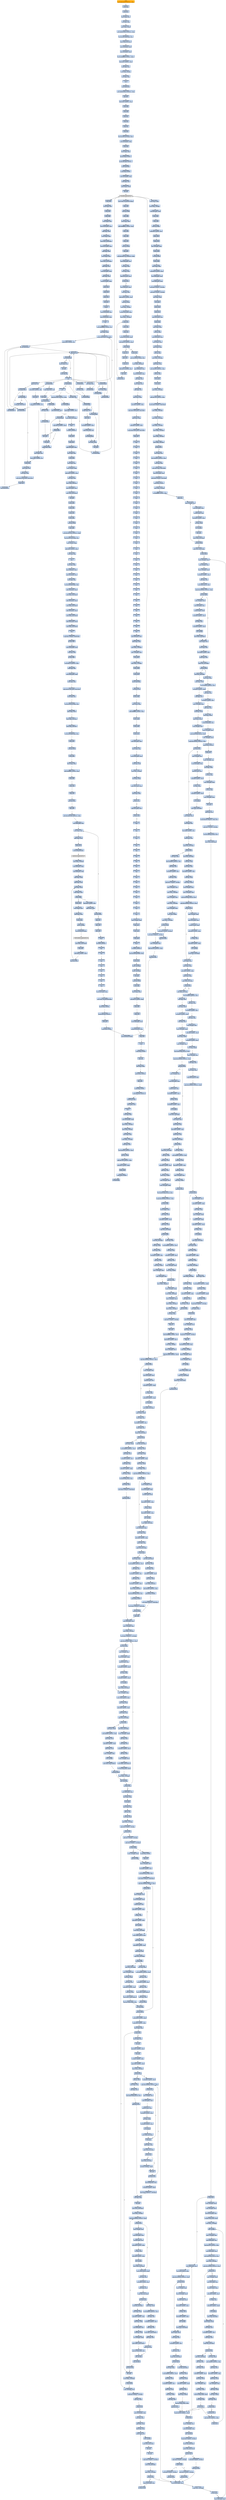 digraph G {
node[shape=rectangle,style=filled,fillcolor=lightsteelblue,color=lightsteelblue]
bgcolor="transparent"
a0x0040920fmovl_0x434e3cUINT32_eax[label="start\nmovl $0x434e3c<UINT32>, %eax",color="lightgrey",fillcolor="orange"];
a0x00409214pushl_eax[label="0x00409214\npushl %eax"];
a0x00409215pushl_fs_0[label="0x00409215\npushl %fs:0"];
a0x0040921cmovl_esp_fs_0[label="0x0040921c\nmovl %esp, %fs:0"];
a0x00409223xorl_eax_eax[label="0x00409223\nxorl %eax, %eax"];
a0x00409225movl_ecx_eax_[label="0x00409225\nmovl %ecx, (%eax)"];
a0x00434e3cmovl_0xf0433bc1UINT32_eax[label="0x00434e3c\nmovl $0xf0433bc1<UINT32>, %eax"];
a0x00434e41leal_0x1000129eeax__ecx[label="0x00434e41\nleal 0x1000129e(%eax), %ecx"];
a0x00434e47movl_eax_0x1ecx_[label="0x00434e47\nmovl %eax, 0x1(%ecx)"];
a0x00434e4amovl_0x4esp__edx[label="0x00434e4a\nmovl 0x4(%esp), %edx"];
a0x00434e4emovl_0xcedx__edx[label="0x00434e4e\nmovl 0xc(%edx), %edx"];
a0x00434e51movb_0xffffffe9UINT8_edx_[label="0x00434e51\nmovb $0xffffffe9<UINT8>, (%edx)"];
a0x00434e54addl_0x5UINT8_edx[label="0x00434e54\naddl $0x5<UINT8>, %edx"];
a0x00434e57subl_edx_ecx[label="0x00434e57\nsubl %edx, %ecx"];
a0x00434e59movl_ecx__4edx_[label="0x00434e59\nmovl %ecx, -4(%edx)"];
a0x00434e5cxorl_eax_eax[label="0x00434e5c\nxorl %eax, %eax"];
a0x00434e5eret[label="0x00434e5e\nret"];
a0x00409225jmp_0x00434e5f[label="0x00409225\njmp 0x00434e5f"];
a0x00434e5fmovl_0xf0433bc1UINT32_eax[label="0x00434e5f\nmovl $0xf0433bc1<UINT32>, %eax"];
a0x00434e64popl_fs_0[label="0x00434e64\npopl %fs:0"];
a0x00434e6baddl_0x4UINT8_esp[label="0x00434e6b\naddl $0x4<UINT8>, %esp"];
a0x00434e6epushl_ebp[label="0x00434e6e\npushl %ebp"];
a0x00434e6fpushl_ebx[label="0x00434e6f\npushl %ebx"];
a0x00434e70pushl_ecx[label="0x00434e70\npushl %ecx"];
a0x00434e71pushl_edi[label="0x00434e71\npushl %edi"];
a0x00434e72pushl_esi[label="0x00434e72\npushl %esi"];
a0x00434e73pushl_edx[label="0x00434e73\npushl %edx"];
a0x00434e74leal_0x10001257eax__ebx[label="0x00434e74\nleal 0x10001257(%eax), %ebx"];
a0x00434e7amovl_0x18ebx__edx[label="0x00434e7a\nmovl 0x18(%ebx), %edx"];
a0x00434e7dpushl_edx[label="0x00434e7d\npushl %edx"];
a0x00434e7emovl_eax_ebp[label="0x00434e7e\nmovl %eax, %ebp"];
a0x00434e80pushl_0x40UINT8[label="0x00434e80\npushl $0x40<UINT8>"];
a0x00434e82pushl_0x1000UINT32[label="0x00434e82\npushl $0x1000<UINT32>"];
a0x00434e87pushl_0x4ebx_[label="0x00434e87\npushl 0x4(%ebx)"];
a0x00434e8apushl_0x0UINT8[label="0x00434e8a\npushl $0x0<UINT8>"];
a0x00434e8cmovl_0x10ebx__ecx[label="0x00434e8c\nmovl 0x10(%ebx), %ecx"];
a0x00434e8faddl_edx_ecx[label="0x00434e8f\naddl %edx, %ecx"];
a0x00434e91movl_ecx__eax[label="0x00434e91\nmovl (%ecx), %eax"];
a0x00434e93call_eax[label="0x00434e93\ncall %eax"];
VirtualAlloc_kernel32_dll[label="VirtualAlloc@kernel32.dll",color="lightgrey",fillcolor="lightgrey"];
a0x00434e95popl_edx[label="0x00434e95\npopl %edx"];
a0x00434e96movl_eax_edi[label="0x00434e96\nmovl %eax, %edi"];
a0x00434e98pushl_eax[label="0x00434e98\npushl %eax"];
a0x00434e99pushl_edx[label="0x00434e99\npushl %edx"];
a0x00434e9amovl_ebx__esi[label="0x00434e9a\nmovl (%ebx), %esi"];
a0x00434e9cmovl_0x20ebx__eax[label="0x00434e9c\nmovl 0x20(%ebx), %eax"];
a0x00434e9faddl_edx_eax[label="0x00434e9f\naddl %edx, %eax"];
a0x00434ea1movl_eax__ecx[label="0x00434ea1\nmovl (%eax), %ecx"];
a0x00434ea3movl_ecx_0x20ebx_[label="0x00434ea3\nmovl %ecx, 0x20(%ebx)"];
a0x00434ea6movl_0x1cebx__eax[label="0x00434ea6\nmovl 0x1c(%ebx), %eax"];
a0x00434ea9addl_edx_eax[label="0x00434ea9\naddl %edx, %eax"];
a0x00434eabmovl_eax__ecx[label="0x00434eab\nmovl (%eax), %ecx"];
a0x00434eadmovl_ecx_0x1cebx_[label="0x00434ead\nmovl %ecx, 0x1c(%ebx)"];
a0x00434eb0addl_edx_esi[label="0x00434eb0\naddl %edx, %esi"];
a0x00434eb2movl_0xcebx__ecx[label="0x00434eb2\nmovl 0xc(%ebx), %ecx"];
a0x00434eb5addl_edx_ecx[label="0x00434eb5\naddl %edx, %ecx"];
a0x00434eb7leal_0x1cebx__eax[label="0x00434eb7\nleal 0x1c(%ebx), %eax"];
a0x00434ebapushl_eax[label="0x00434eba\npushl %eax"];
a0x00434ebbpushl_edi[label="0x00434ebb\npushl %edi"];
a0x00434ebcpushl_esi[label="0x00434ebc\npushl %esi"];
a0x00434ebdcall_ecx[label="0x00434ebd\ncall %ecx"];
a0x00434d6cpusha_[label="0x00434d6c\npusha "];
a0x00434d6dmovl_0x24esp__esi[label="0x00434d6d\nmovl 0x24(%esp), %esi"];
a0x00434d71movl_0x28esp__edi[label="0x00434d71\nmovl 0x28(%esp), %edi"];
a0x00434d75cld_[label="0x00434d75\ncld "];
a0x00434d76movb_0xffffff80UINT8_dl[label="0x00434d76\nmovb $0xffffff80<UINT8>, %dl"];
a0x00434d78xorl_ebx_ebx[label="0x00434d78\nxorl %ebx, %ebx"];
a0x00434d7amovsb_ds_esi__es_edi_[label="0x00434d7a\nmovsb %ds:(%esi), %es:(%edi)"];
a0x00434d7bmovb_0x2UINT8_bl[label="0x00434d7b\nmovb $0x2<UINT8>, %bl"];
a0x00434d7dcall_0x00434def[label="0x00434d7d\ncall 0x00434def"];
a0x00434defaddb_dl_dl[label="0x00434def\naddb %dl, %dl"];
a0x00434df1jne_0x00434df8[label="0x00434df1\njne 0x00434df8"];
a0x00434df3movb_esi__dl[label="0x00434df3\nmovb (%esi), %dl"];
a0x00434df5incl_esi[label="0x00434df5\nincl %esi"];
a0x00434df6adcb_dl_dl[label="0x00434df6\nadcb %dl, %dl"];
a0x00434df8ret[label="0x00434df8\nret"];
a0x00434d82jae_0x00434d7a[label="0x00434d82\njae 0x00434d7a"];
a0x00434d84xorl_ecx_ecx[label="0x00434d84\nxorl %ecx, %ecx"];
a0x00434d86call_0x00434def[label="0x00434d86\ncall 0x00434def"];
a0x00434d8bjae_0x00434da9[label="0x00434d8b\njae 0x00434da9"];
a0x00434d8dxorl_eax_eax[label="0x00434d8d\nxorl %eax, %eax"];
a0x00434d8fcall_0x00434def[label="0x00434d8f\ncall 0x00434def"];
a0x00434d94jae_0x00434db9[label="0x00434d94\njae 0x00434db9"];
a0x00434d96movb_0x2UINT8_bl[label="0x00434d96\nmovb $0x2<UINT8>, %bl"];
a0x00434d98incl_ecx[label="0x00434d98\nincl %ecx"];
a0x00434d99movb_0x10UINT8_al[label="0x00434d99\nmovb $0x10<UINT8>, %al"];
a0x00434d9bcall_0x00434def[label="0x00434d9b\ncall 0x00434def"];
a0x00434da0adcb_al_al[label="0x00434da0\nadcb %al, %al"];
a0x00434da2jae_0x00434d9b[label="0x00434da2\njae 0x00434d9b"];
a0x00434da4jne_0x00434de5[label="0x00434da4\njne 0x00434de5"];
a0x00434da6stosb_al_es_edi_[label="0x00434da6\nstosb %al, %es:(%edi)"];
a0x00434da7jmp_0x00434d7d[label="0x00434da7\njmp 0x00434d7d"];
a0x00434da9call_0x00434dfb[label="0x00434da9\ncall 0x00434dfb"];
a0x00434dfbincl_ecx[label="0x00434dfb\nincl %ecx"];
a0x00434dfccall_0x00434def[label="0x00434dfc\ncall 0x00434def"];
a0x00434e01adcl_ecx_ecx[label="0x00434e01\nadcl %ecx, %ecx"];
a0x00434e03call_0x00434def[label="0x00434e03\ncall 0x00434def"];
a0x00434e08jb_0x00434dfc[label="0x00434e08\njb 0x00434dfc"];
a0x00434e0aret[label="0x00434e0a\nret"];
a0x00434daesubl_ebx_ecx[label="0x00434dae\nsubl %ebx, %ecx"];
a0x00434db0jne_0x00434dc2[label="0x00434db0\njne 0x00434dc2"];
a0x00434dc2xchgl_eax_ecx[label="0x00434dc2\nxchgl %eax, %ecx"];
a0x00434dc3decl_eax[label="0x00434dc3\ndecl %eax"];
a0x00434dc4shll_0x8UINT8_eax[label="0x00434dc4\nshll $0x8<UINT8>, %eax"];
a0x00434dc7lodsb_ds_esi__al[label="0x00434dc7\nlodsb %ds:(%esi), %al"];
a0x00434dc8call_0x00434df9[label="0x00434dc8\ncall 0x00434df9"];
a0x00434df9xorl_ecx_ecx[label="0x00434df9\nxorl %ecx, %ecx"];
a0x00434dcdcmpl_0x7d00UINT32_eax[label="0x00434dcd\ncmpl $0x7d00<UINT32>, %eax"];
a0x00434dd2jae_0x00434dde[label="0x00434dd2\njae 0x00434dde"];
a0x00434dd4cmpb_0x5UINT8_ah[label="0x00434dd4\ncmpb $0x5<UINT8>, %ah"];
a0x00434dd7jae_0x00434ddf[label="0x00434dd7\njae 0x00434ddf"];
a0x00434dd9cmpl_0x7fUINT8_eax[label="0x00434dd9\ncmpl $0x7f<UINT8>, %eax"];
a0x00434ddcja_0x00434de0[label="0x00434ddc\nja 0x00434de0"];
a0x00434ddeincl_ecx[label="0x00434dde\nincl %ecx"];
a0x00434ddfincl_ecx[label="0x00434ddf\nincl %ecx"];
a0x00434de0xchgl_eax_ebp[label="0x00434de0\nxchgl %eax, %ebp"];
a0x00434de1movl_ebp_eax[label="0x00434de1\nmovl %ebp, %eax"];
a0x00434de3movb_0x1UINT8_bl[label="0x00434de3\nmovb $0x1<UINT8>, %bl"];
a0x00434de5pushl_esi[label="0x00434de5\npushl %esi"];
a0x00434de6movl_edi_esi[label="0x00434de6\nmovl %edi, %esi"];
a0x00434de8subl_eax_esi[label="0x00434de8\nsubl %eax, %esi"];
a0x00434dearepz_movsb_ds_esi__es_edi_[label="0x00434dea\nrepz movsb %ds:(%esi), %es:(%edi)"];
a0x00434decpopl_esi[label="0x00434dec\npopl %esi"];
a0x00434dedjmp_0x00434d7d[label="0x00434ded\njmp 0x00434d7d"];
a0x00434db9lodsb_ds_esi__al[label="0x00434db9\nlodsb %ds:(%esi), %al"];
a0x00434dbashrl_eax[label="0x00434dba\nshrl %eax"];
a0x00434dbcje_0x00434e0b[label="0x00434dbc\nje 0x00434e0b"];
a0x00434dbeadcl_ecx_ecx[label="0x00434dbe\nadcl %ecx, %ecx"];
a0x00434dc0jmp_0x00434dde[label="0x00434dc0\njmp 0x00434dde"];
a0x00434db2call_0x00434df9[label="0x00434db2\ncall 0x00434df9"];
a0x00434db7jmp_0x00434de1[label="0x00434db7\njmp 0x00434de1"];
a0x00434e0bsubl_0x28esp__edi[label="0x00434e0b\nsubl 0x28(%esp), %edi"];
a0x00434e0fmovl_edi_0x1cesp_[label="0x00434e0f\nmovl %edi, 0x1c(%esp)"];
a0x00434e13popa_[label="0x00434e13\npopa "];
a0x00434e14ret_0xcUINT16[label="0x00434e14\nret $0xc<UINT16>"];
a0x00434ebfpopl_edx[label="0x00434ebf\npopl %edx"];
a0x00434ec0popl_eax[label="0x00434ec0\npopl %eax"];
a0x00434ec1addl_0x8ebx__eax[label="0x00434ec1\naddl 0x8(%ebx), %eax"];
a0x00434ec4movl_eax_edi[label="0x00434ec4\nmovl %eax, %edi"];
a0x00434ec6pushl_edx[label="0x00434ec6\npushl %edx"];
a0x00434ec7movl_eax_esi[label="0x00434ec7\nmovl %eax, %esi"];
a0x00434ec9movl__4esi__eax[label="0x00434ec9\nmovl -4(%esi), %eax"];
a0x00434eccaddl_0x4UINT8_eax[label="0x00434ecc\naddl $0x4<UINT8>, %eax"];
a0x00434ecfsubl_eax_esi[label="0x00434ecf\nsubl %eax, %esi"];
a0x00434ed1movl_edx_0x8esi_[label="0x00434ed1\nmovl %edx, 0x8(%esi)"];
a0x00434ed4movl_0xcebx__ecx[label="0x00434ed4\nmovl 0xc(%ebx), %ecx"];
a0x00434ed7movl_ecx_0x14esi_[label="0x00434ed7\nmovl %ecx, 0x14(%esi)"];
a0x00434edacall_edi[label="0x00434eda\ncall %edi"];
a0x03570964pushl_ebx[label="0x03570964\npushl %ebx"];
a0x03570965pushl_edi[label="0x03570965\npushl %edi"];
a0x03570966pushl_esi[label="0x03570966\npushl %esi"];
a0x03570967pushl_ebp[label="0x03570967\npushl %ebp"];
a0x03570968call_0x357096d[label="0x03570968\ncall 0x357096d"];
a0x0357096dpopl_ebp[label="0x0357096d\npopl %ebp"];
a0x0357096esubl_0x1000134cUINT32_ebp[label="0x0357096e\nsubl $0x1000134c<UINT32>, %ebp"];
a0x03570974leal_0x10001343ebp__esi[label="0x03570974\nleal 0x10001343(%ebp), %esi"];
a0x0357097amovl__4esi__eax[label="0x0357097a\nmovl -4(%esi), %eax"];
a0x0357097daddl_0x4UINT8_eax[label="0x0357097d\naddl $0x4<UINT8>, %eax"];
a0x03570980subl_eax_esi[label="0x03570980\nsubl %eax, %esi"];
a0x03570982cld_[label="0x03570982\ncld "];
a0x03570983movl_esi_ebx[label="0x03570983\nmovl %esi, %ebx"];
a0x03570985movl_0x8esi__edx[label="0x03570985\nmovl 0x8(%esi), %edx"];
a0x03570988movl_0x1cesi__esi[label="0x03570988\nmovl 0x1c(%esi), %esi"];
a0x0357098baddl_edx_esi[label="0x0357098b\naddl %edx, %esi"];
a0x0357098dleal_0x10002f2febp__edi[label="0x0357098d\nleal 0x10002f2f(%ebp), %edi"];
a0x03570993lodsl_ds_esi__eax[label="0x03570993\nlodsl %ds:(%esi), %eax"];
a0x03570994stosl_eax_es_edi_[label="0x03570994\nstosl %eax, %es:(%edi)"];
a0x03570995lodsl_ds_esi__eax[label="0x03570995\nlodsl %ds:(%esi), %eax"];
a0x03570996stosl_eax_es_edi_[label="0x03570996\nstosl %eax, %es:(%edi)"];
a0x03570997lodsl_ds_esi__eax[label="0x03570997\nlodsl %ds:(%esi), %eax"];
a0x03570998stosl_eax_es_edi_[label="0x03570998\nstosl %eax, %es:(%edi)"];
a0x03570999lodsl_ds_esi__eax[label="0x03570999\nlodsl %ds:(%esi), %eax"];
a0x0357099astosl_eax_es_edi_[label="0x0357099a\nstosl %eax, %es:(%edi)"];
a0x0357099bnop_[label="0x0357099b\nnop "];
a0x0357099ccmpl_0x1UINT8_0x48ebx_[label="0x0357099c\ncmpl $0x1<UINT8>, 0x48(%ebx)"];
a0x035709a0je_0x35709b7[label="0x035709a0\nje 0x35709b7"];
a0x035709a2movl_0x44ebx__esi[label="0x035709a2\nmovl 0x44(%ebx), %esi"];
a0x035709a5testl_esi_esi[label="0x035709a5\ntestl %esi, %esi"];
a0x035709a7je_0x35709b7[label="0x035709a7\nje 0x35709b7"];
a0x035709a9movl_0x23UINT32_ecx[label="0x035709a9\nmovl $0x23<UINT32>, %ecx"];
a0x035709aeaddl_edx_esi[label="0x035709ae\naddl %edx, %esi"];
a0x035709b0movl_0x40ebx__edi[label="0x035709b0\nmovl 0x40(%ebx), %edi"];
a0x035709b3addl_edx_edi[label="0x035709b3\naddl %edx, %edi"];
a0x035709b5repz_movsb_ds_esi__es_edi_[label="0x035709b5\nrepz movsb %ds:(%esi), %es:(%edi)"];
a0x035709b7movl_ebx_esi[label="0x035709b7\nmovl %ebx, %esi"];
a0x035709b9leal_0x10002f1bebp__edi[label="0x035709b9\nleal 0x10002f1b(%ebp), %edi"];
a0x035709bfaddl_ebp_edi_[label="0x035709bf\naddl %ebp, (%edi)"];
a0x035709c1addl_ebp_0x4edi_[label="0x035709c1\naddl %ebp, 0x4(%edi)"];
a0x035709c4addl_ebp_0x8edi_[label="0x035709c4\naddl %ebp, 0x8(%edi)"];
a0x035709c7leal_0x10002effebp__ecx[label="0x035709c7\nleal 0x10002eff(%ebp), %ecx"];
a0x035709cdpushl_ecx[label="0x035709cd\npushl %ecx"];
a0x035709cecall_0x3570b19[label="0x035709ce\ncall 0x3570b19"];
a0x03570b19pushl_ebp[label="0x03570b19\npushl %ebp"];
a0x03570b1amovl_esp_ebp[label="0x03570b1a\nmovl %esp, %ebp"];
a0x03570b1caddl_0xfffffffcUINT8_esp[label="0x03570b1c\naddl $0xfffffffc<UINT8>, %esp"];
a0x03570b1fpushl_ebx[label="0x03570b1f\npushl %ebx"];
a0x03570b20pushl_edi[label="0x03570b20\npushl %edi"];
a0x03570b21pushl_esi[label="0x03570b21\npushl %esi"];
a0x03570b22call_0x3570b27[label="0x03570b22\ncall 0x3570b27"];
a0x03570b27popl_ebx[label="0x03570b27\npopl %ebx"];
a0x03570b28subl_0x10001506UINT32_ebx[label="0x03570b28\nsubl $0x10001506<UINT32>, %ebx"];
a0x03570b2emovl_0x8ebp__esi[label="0x03570b2e\nmovl 0x8(%ebp), %esi"];
a0x03570b31movl_esi__ecx[label="0x03570b31\nmovl (%esi), %ecx"];
a0x03570b33addl_ebx_ecx[label="0x03570b33\naddl %ebx, %ecx"];
a0x03570b35pushl_ecx[label="0x03570b35\npushl %ecx"];
a0x03570b36call_0x10002f2febx_[label="0x03570b36\ncall 0x10002f2f(%ebx)"];
LoadLibraryA_kernel32_dll[label="LoadLibraryA@kernel32.dll",color="lightgrey",fillcolor="lightgrey"];
a0x03570b3cmovl_eax__4ebp_[label="0x03570b3c\nmovl %eax, -4(%ebp)"];
a0x03570b3fmovl_0x4esi__edx[label="0x03570b3f\nmovl 0x4(%esi), %edx"];
a0x03570b42movl_0x8esi__edi[label="0x03570b42\nmovl 0x8(%esi), %edi"];
a0x03570b45addl_ebx_edx[label="0x03570b45\naddl %ebx, %edx"];
a0x03570b47addl_ebx_edi[label="0x03570b47\naddl %ebx, %edi"];
a0x03570b49xorl_eax_eax[label="0x03570b49\nxorl %eax, %eax"];
a0x03570b4baddl_edx__eax[label="0x03570b4b\naddl (%edx), %eax"];
a0x03570b4dje_0x3570b65[label="0x03570b4d\nje 0x3570b65"];
a0x03570b4fpushl_edx[label="0x03570b4f\npushl %edx"];
a0x03570b50movl_edx__eax[label="0x03570b50\nmovl (%edx), %eax"];
a0x03570b52addl_ebx_eax[label="0x03570b52\naddl %ebx, %eax"];
a0x03570b54pushl_eax[label="0x03570b54\npushl %eax"];
a0x03570b55pushl__4ebp_[label="0x03570b55\npushl -4(%ebp)"];
a0x03570b58call_0x10002f33ebx_[label="0x03570b58\ncall 0x10002f33(%ebx)"];
GetProcAddress_kernel32_dll[label="GetProcAddress@kernel32.dll",color="lightgrey",fillcolor="lightgrey"];
a0x03570b5estosl_eax_es_edi_[label="0x03570b5e\nstosl %eax, %es:(%edi)"];
a0x03570b5fpopl_edx[label="0x03570b5f\npopl %edx"];
a0x03570b60addl_0x4UINT8_edx[label="0x03570b60\naddl $0x4<UINT8>, %edx"];
a0x03570b63jmp_0x3570b49[label="0x03570b63\njmp 0x3570b49"];
a0x03570b65addl_0xcUINT8_esi[label="0x03570b65\naddl $0xc<UINT8>, %esi"];
a0x03570b68addl_esi__eax[label="0x03570b68\naddl (%esi), %eax"];
a0x03570b6ajne_0x3570b31[label="0x03570b6a\njne 0x3570b31"];
a0x03570b6cpopl_esi[label="0x03570b6c\npopl %esi"];
a0x03570b6dpopl_edi[label="0x03570b6d\npopl %edi"];
a0x03570b6epopl_ebx[label="0x03570b6e\npopl %ebx"];
a0x03570b6fleave_[label="0x03570b6f\nleave "];
a0x03570b70ret_0x4UINT16[label="0x03570b70\nret $0x4<UINT16>"];
a0x035709d3nop_[label="0x035709d3\nnop "];
a0x035709d4nop_[label="0x035709d4\nnop "];
a0x035709d5nop_[label="0x035709d5\nnop "];
a0x035709d6nop_[label="0x035709d6\nnop "];
a0x035709d7nop_[label="0x035709d7\nnop "];
a0x035709d8nop_[label="0x035709d8\nnop "];
a0x035709d9nop_[label="0x035709d9\nnop "];
a0x035709danop_[label="0x035709da\nnop "];
a0x035709dbmovl_0x2cesi__ecx[label="0x035709db\nmovl 0x2c(%esi), %ecx"];
a0x035709demovl_ecx_0x10002f2bebp_[label="0x035709de\nmovl %ecx, 0x10002f2b(%ebp)"];
a0x035709e4pushl_0x4UINT8[label="0x035709e4\npushl $0x4<UINT8>"];
a0x035709e6pushl_0x1000UINT32[label="0x035709e6\npushl $0x1000<UINT32>"];
a0x035709ebpushl_ecx[label="0x035709eb\npushl %ecx"];
a0x035709ecpushl_0x0UINT8[label="0x035709ec\npushl $0x0<UINT8>"];
a0x035709eecall_0x10002f37ebp_[label="0x035709ee\ncall 0x10002f37(%ebp)"];
a0x035709f4movl_eax_0x10002f27ebp_[label="0x035709f4\nmovl %eax, 0x10002f27(%ebp)"];
a0x035709fapushl_esi[label="0x035709fa\npushl %esi"];
a0x035709fbcall_0x3570df6[label="0x035709fb\ncall 0x3570df6"];
a0x03570df6pushl_ebp[label="0x03570df6\npushl %ebp"];
a0x03570df7movl_esp_ebp[label="0x03570df7\nmovl %esp, %ebp"];
a0x03570df9addl_0xffffffe8UINT8_esp[label="0x03570df9\naddl $0xffffffe8<UINT8>, %esp"];
a0x03570dfcpushl_ebx[label="0x03570dfc\npushl %ebx"];
a0x03570dfdpushl_edi[label="0x03570dfd\npushl %edi"];
a0x03570dfepushl_esi[label="0x03570dfe\npushl %esi"];
a0x03570dffcall_0x3570e04[label="0x03570dff\ncall 0x3570e04"];
a0x03570e04popl_ebx[label="0x03570e04\npopl %ebx"];
a0x03570e05subl_0x100017e3UINT32_ebx[label="0x03570e05\nsubl $0x100017e3<UINT32>, %ebx"];
a0x03570e0bmovl_0x8ebp__esi[label="0x03570e0b\nmovl 0x8(%ebp), %esi"];
a0x03570e0exorl_eax_eax[label="0x03570e0e\nxorl %eax, %eax"];
a0x03570e10xorl_ecx_ecx[label="0x03570e10\nxorl %ecx, %ecx"];
a0x03570e12addl_0x3cesi__ecx[label="0x03570e12\naddl 0x3c(%esi), %ecx"];
a0x03570e15je_0x3570e21[label="0x03570e15\nje 0x3570e21"];
a0x03570e17movl_0x8esi__edx[label="0x03570e17\nmovl 0x8(%esi), %edx"];
a0x03570e1amovl_esi_edi[label="0x03570e1a\nmovl %esi, %edi"];
a0x03570e1caddl_0x50UINT8_esi[label="0x03570e1c\naddl $0x50<UINT8>, %esi"];
a0x03570e1fjmp_0x3570e28[label="0x03570e1f\njmp 0x3570e28"];
a0x03570e28movl_eax__4ebp_[label="0x03570e28\nmovl %eax, -4(%ebp)"];
a0x03570e2bmovzwl_0x2edi__eax[label="0x03570e2b\nmovzwl 0x2(%edi), %eax"];
a0x03570e2fmovl_eax__16ebp_[label="0x03570e2f\nmovl %eax, -16(%ebp)"];
a0x03570e32pushl_ecx[label="0x03570e32\npushl %ecx"];
a0x03570e33pushl_edx[label="0x03570e33\npushl %edx"];
a0x03570e34pushl_esi[label="0x03570e34\npushl %esi"];
a0x03570e35movzwl_0x10esi__eax[label="0x03570e35\nmovzwl 0x10(%esi), %eax"];
a0x03570e39testl_0x10UINT32_eax[label="0x03570e39\ntestl $0x10<UINT32>, %eax"];
a0x03570e3eje_0x3570f1a[label="0x03570e3e\nje 0x3570f1a"];
a0x03570f1apopl_esi[label="0x03570f1a\npopl %esi"];
a0x03570f1bpopl_edx[label="0x03570f1b\npopl %edx"];
a0x03570f1cpopl_ecx[label="0x03570f1c\npopl %ecx"];
a0x03570f1daddl_0x1cUINT8_esi[label="0x03570f1d\naddl $0x1c<UINT8>, %esi"];
a0x03570f20decl_ecx[label="0x03570f20\ndecl %ecx"];
a0x03570f21jne_0x3570e32[label="0x03570f21\njne 0x3570e32"];
a0x03570e44pushl_esi[label="0x03570e44\npushl %esi"];
a0x03570e45movl_0x10002f27ebx__edi[label="0x03570e45\nmovl 0x10002f27(%ebx), %edi"];
a0x03570e4bmovl_edi__20ebp_[label="0x03570e4b\nmovl %edi, -20(%ebp)"];
a0x03570e4emovl_0x8esi__ecx[label="0x03570e4e\nmovl 0x8(%esi), %ecx"];
a0x03570e51movl_0x14esi__eax[label="0x03570e51\nmovl 0x14(%esi), %eax"];
a0x03570e54subl_eax_ecx[label="0x03570e54\nsubl %eax, %ecx"];
a0x03570e56movl_esi__esi[label="0x03570e56\nmovl (%esi), %esi"];
a0x03570e58addl_edx_esi[label="0x03570e58\naddl %edx, %esi"];
a0x03570e5amovl_ecx_eax[label="0x03570e5a\nmovl %ecx, %eax"];
a0x03570e5csarl_0x2UINT8_ecx[label="0x03570e5c\nsarl $0x2<UINT8>, %ecx"];
a0x03570e5frepz_movsl_ds_esi__es_edi_[label="0x03570e5f\nrepz movsl %ds:(%esi), %es:(%edi)"];
a0x03570e61addl_eax_ecx[label="0x03570e61\naddl %eax, %ecx"];
a0x03570e63andl_0x3UINT8_ecx[label="0x03570e63\nandl $0x3<UINT8>, %ecx"];
a0x03570e66repz_movsb_ds_esi__es_edi_[label="0x03570e66\nrepz movsb %ds:(%esi), %es:(%edi)"];
a0x03570e68popl_esi[label="0x03570e68\npopl %esi"];
a0x03570e69nop_[label="0x03570e69\nnop "];
a0x03570e6anop_[label="0x03570e6a\nnop "];
a0x03570e6bnop_[label="0x03570e6b\nnop "];
a0x03570e6cnop_[label="0x03570e6c\nnop "];
a0x03570e6dnop_[label="0x03570e6d\nnop "];
a0x03570e6enop_[label="0x03570e6e\nnop "];
a0x03570e6fnop_[label="0x03570e6f\nnop "];
a0x03570e70nop_[label="0x03570e70\nnop "];
a0x03570e71nop_[label="0x03570e71\nnop "];
a0x03570e72nop_[label="0x03570e72\nnop "];
a0x03570e73nop_[label="0x03570e73\nnop "];
a0x03570e74nop_[label="0x03570e74\nnop "];
a0x03570e75nop_[label="0x03570e75\nnop "];
a0x03570e76nop_[label="0x03570e76\nnop "];
a0x03570e77nop_[label="0x03570e77\nnop "];
a0x03570e78nop_[label="0x03570e78\nnop "];
a0x03570e79nop_[label="0x03570e79\nnop "];
a0x03570e7anop_[label="0x03570e7a\nnop "];
a0x03570e7bnop_[label="0x03570e7b\nnop "];
a0x03570e7cnop_[label="0x03570e7c\nnop "];
a0x03570e7dnop_[label="0x03570e7d\nnop "];
a0x03570e7enop_[label="0x03570e7e\nnop "];
a0x03570e7fnop_[label="0x03570e7f\nnop "];
a0x03570e80nop_[label="0x03570e80\nnop "];
a0x03570e81nop_[label="0x03570e81\nnop "];
a0x03570e82nop_[label="0x03570e82\nnop "];
a0x03570e83nop_[label="0x03570e83\nnop "];
a0x03570e84nop_[label="0x03570e84\nnop "];
a0x03570e85nop_[label="0x03570e85\nnop "];
a0x03570e86nop_[label="0x03570e86\nnop "];
a0x03570e87nop_[label="0x03570e87\nnop "];
a0x03570e88nop_[label="0x03570e88\nnop "];
a0x03570e89nop_[label="0x03570e89\nnop "];
a0x03570e8anop_[label="0x03570e8a\nnop "];
a0x03570e8bnop_[label="0x03570e8b\nnop "];
a0x03570e8cnop_[label="0x03570e8c\nnop "];
a0x03570e8dnop_[label="0x03570e8d\nnop "];
a0x03570e8enop_[label="0x03570e8e\nnop "];
a0x03570e8fmovl_0x4esi__eax[label="0x03570e8f\nmovl 0x4(%esi), %eax"];
a0x03570e92addl_edx_eax[label="0x03570e92\naddl %edx, %eax"];
a0x03570e94movl_eax__24ebp_[label="0x03570e94\nmovl %eax, -24(%ebp)"];
a0x03570e97movl__16ebp__eax[label="0x03570e97\nmovl -16(%ebp), %eax"];
a0x03570e9adecl_eax[label="0x03570e9a\ndecl %eax"];
a0x03570e9bmovl_eax__12ebp_[label="0x03570e9b\nmovl %eax, -12(%ebp)"];
a0x03570e9epushl_edx[label="0x03570e9e\npushl %edx"];
a0x03570e9fpushl_eax[label="0x03570e9f\npushl %eax"];
a0x03570ea0pushl_0x8ebp_[label="0x03570ea0\npushl 0x8(%ebp)"];
a0x03570ea3call_0x35711e4[label="0x03570ea3\ncall 0x35711e4"];
a0x035711e4pushl_ebp[label="0x035711e4\npushl %ebp"];
a0x035711e5movl_esp_ebp[label="0x035711e5\nmovl %esp, %ebp"];
a0x035711e7addl_0xfffffffcUINT8_esp[label="0x035711e7\naddl $0xfffffffc<UINT8>, %esp"];
a0x035711eapushl_ebx[label="0x035711ea\npushl %ebx"];
a0x035711ebpushl_edi[label="0x035711eb\npushl %edi"];
a0x035711ecpushl_esi[label="0x035711ec\npushl %esi"];
a0x035711edmovl_0x8ebp__ebx[label="0x035711ed\nmovl 0x8(%ebp), %ebx"];
a0x035711f0movl_ebx_esi[label="0x035711f0\nmovl %ebx, %esi"];
a0x035711f2movl_0x30ebx__ecx[label="0x035711f2\nmovl 0x30(%ebx), %ecx"];
a0x035711f5subl_ecx_esi[label="0x035711f5\nsubl %ecx, %esi"];
a0x035711f7movl_esi__4ebp_[label="0x035711f7\nmovl %esi, -4(%ebp)"];
a0x035711faxorl_ecx_ecx[label="0x035711fa\nxorl %ecx, %ecx"];
a0x035711fclodsl_ds_esi__eax[label="0x035711fc\nlodsl %ds:(%esi), %eax"];
a0x035711fdtestl_eax_eax[label="0x035711fd\ntestl %eax, %eax"];
a0x035711ffje_0x357121d[label="0x035711ff\nje 0x357121d"];
a0x03571201cmpl_0xcebp__ecx[label="0x03571201\ncmpl 0xc(%ebp), %ecx"];
a0x03571204je_0x3571209[label="0x03571204\nje 0x3571209"];
a0x03571209nop_[label="0x03571209\nnop "];
a0x0357120anop_[label="0x0357120a\nnop "];
a0x0357120bnop_[label="0x0357120b\nnop "];
a0x0357120cnop_[label="0x0357120c\nnop "];
a0x0357120dnop_[label="0x0357120d\nnop "];
a0x0357120enop_[label="0x0357120e\nnop "];
a0x0357120fnop_[label="0x0357120f\nnop "];
a0x03571210nop_[label="0x03571210\nnop "];
a0x03571211nop_[label="0x03571211\nnop "];
a0x03571212nop_[label="0x03571212\nnop "];
a0x03571213nop_[label="0x03571213\nnop "];
a0x03571214nop_[label="0x03571214\nnop "];
a0x03571215nop_[label="0x03571215\nnop "];
a0x03571216nop_[label="0x03571216\nnop "];
a0x03571217nop_[label="0x03571217\nnop "];
a0x03571218nop_[label="0x03571218\nnop "];
a0x03571219nop_[label="0x03571219\nnop "];
a0x0357121aaddl__4ebp__eax[label="0x0357121a\naddl -4(%ebp), %eax"];
a0x0357121dpopl_esi[label="0x0357121d\npopl %esi"];
a0x0357121epopl_edi[label="0x0357121e\npopl %edi"];
a0x0357121fpopl_ebx[label="0x0357121f\npopl %ebx"];
a0x03571220leave_[label="0x03571220\nleave "];
a0x03571221ret_0x8UINT16[label="0x03571221\nret $0x8<UINT16>"];
a0x03570ea8leal_0x10002f2febx__ecx[label="0x03570ea8\nleal 0x10002f2f(%ebx), %ecx"];
a0x03570eaepushl_ecx[label="0x03570eae\npushl %ecx"];
a0x03570eafpushl__24ebp_[label="0x03570eaf\npushl -24(%ebp)"];
a0x03570eb2pushl__20ebp_[label="0x03570eb2\npushl -20(%ebp)"];
a0x03570eb5call_eax[label="0x03570eb5\ncall %eax"];
a0x03570008jmp_0x3570804[label="0x03570008\njmp 0x3570804"];
a0x03570804pushl_ebp[label="0x03570804\npushl %ebp"];
a0x03570805movl_esp_ebp[label="0x03570805\nmovl %esp, %ebp"];
a0x03570807subl_0x10UINT8_esp[label="0x03570807\nsubl $0x10<UINT8>, %esp"];
a0x0357080apushl_ebx[label="0x0357080a\npushl %ebx"];
a0x0357080bpushl_esi[label="0x0357080b\npushl %esi"];
a0x0357080cmovl_0x8ebp__esi[label="0x0357080c\nmovl 0x8(%ebp), %esi"];
a0x0357080fmovzbl_0x4esi__eax[label="0x0357080f\nmovzbl 0x4(%esi), %eax"];
a0x03570813pushl_edi[label="0x03570813\npushl %edi"];
a0x03570814cltd_[label="0x03570814\ncltd "];
a0x03570815pushl_0x9UINT8[label="0x03570815\npushl $0x9<UINT8>"];
a0x03570817popl_ecx[label="0x03570817\npopl %ecx"];
a0x03570818idivl_ecx_eax[label="0x03570818\nidivl %ecx, %eax"];
a0x0357081apushl_0x5UINT8[label="0x0357081a\npushl $0x5<UINT8>"];
a0x0357081cpopl_edi[label="0x0357081c\npopl %edi"];
a0x0357081dpushl_0x4UINT8[label="0x0357081d\npushl $0x4<UINT8>"];
a0x0357081fpushl_0x1000UINT32[label="0x0357081f\npushl $0x1000<UINT32>"];
a0x03570824movzbl_al_eax[label="0x03570824\nmovzbl %al, %eax"];
a0x03570827movl_edx_ecx[label="0x03570827\nmovl %edx, %ecx"];
a0x03570829cltd_[label="0x03570829\ncltd "];
a0x0357082aidivl_edi_eax[label="0x0357082a\nidivl %edi, %eax"];
a0x0357082cmovl_0x10ebp__edi[label="0x0357082c\nmovl 0x10(%ebp), %edi"];
a0x0357082fmovl_ecx__16ebp_[label="0x0357082f\nmovl %ecx, -16(%ebp)"];
a0x03570832movl_eax__8ebp_[label="0x03570832\nmovl %eax, -8(%ebp)"];
a0x03570835movl_edx_eax[label="0x03570835\nmovl %edx, %eax"];
a0x03570837movl_eax__12ebp_[label="0x03570837\nmovl %eax, -12(%ebp)"];
a0x0357083aaddl_eax_ecx[label="0x0357083a\naddl %eax, %ecx"];
a0x0357083cmovl_0x300UINT32_eax[label="0x0357083c\nmovl $0x300<UINT32>, %eax"];
a0x03570841shll_cl_eax[label="0x03570841\nshll %cl, %eax"];
a0x03570843addl_0x736UINT32_eax[label="0x03570843\naddl $0x736<UINT32>, %eax"];
a0x03570848shll_0x4UINT8_eax[label="0x03570848\nshll $0x4<UINT8>, %eax"];
a0x0357084bpushl_eax[label="0x0357084b\npushl %eax"];
a0x0357084cpushl_0x0UINT8[label="0x0357084c\npushl $0x0<UINT8>"];
a0x0357084ecall_0x8edi_[label="0x0357084e\ncall 0x8(%edi)"];
a0x03570851movl_esi__ebx[label="0x03570851\nmovl (%esi), %ebx"];
a0x03570853movl_eax__4ebp_[label="0x03570853\nmovl %eax, -4(%ebp)"];
a0x03570856leal_0x8ebp__eax[label="0x03570856\nleal 0x8(%ebp), %eax"];
a0x03570859pushl_eax[label="0x03570859\npushl %eax"];
a0x0357085apushl_ebx[label="0x0357085a\npushl %ebx"];
a0x0357085bpushl_0xcebp_[label="0x0357085b\npushl 0xc(%ebp)"];
a0x0357085eaddl_0x9UINT8_esi[label="0x0357085e\naddl $0x9<UINT8>, %esi"];
a0x03570861pushl_ebx[label="0x03570861\npushl %ebx"];
a0x03570862pushl_esi[label="0x03570862\npushl %esi"];
a0x03570863leal__16ebp__eax[label="0x03570863\nleal -16(%ebp), %eax"];
a0x03570866pushl_eax[label="0x03570866\npushl %eax"];
a0x03570867call_0x357000d[label="0x03570867\ncall 0x357000d"];
a0x0357000dpushl_ebp[label="0x0357000d\npushl %ebp"];
a0x0357000emovl_esp_ebp[label="0x0357000e\nmovl %esp, %ebp"];
a0x03570010subl_0x34UINT8_esp[label="0x03570010\nsubl $0x34<UINT8>, %esp"];
a0x03570013movl_0x8ebp__eax[label="0x03570013\nmovl 0x8(%ebp), %eax"];
a0x03570016movl_0x8eax__ecx[label="0x03570016\nmovl 0x8(%eax), %ecx"];
a0x03570019andl_0x0UINT8__16ebp_[label="0x03570019\nandl $0x0<UINT8>, -16(%ebp)"];
a0x0357001dandl_0x0UINT8__8ebp_[label="0x0357001d\nandl $0x0<UINT8>, -8(%ebp)"];
a0x03570021xorl_edx_edx[label="0x03570021\nxorl %edx, %edx"];
a0x03570023incl_edx[label="0x03570023\nincl %edx"];
a0x03570024pushl_ebx[label="0x03570024\npushl %ebx"];
a0x03570025pushl_esi[label="0x03570025\npushl %esi"];
a0x03570026movl_0xceax__esi[label="0x03570026\nmovl 0xc(%eax), %esi"];
a0x03570029pushl_edi[label="0x03570029\npushl %edi"];
a0x0357002amovl_edx_ebx[label="0x0357002a\nmovl %edx, %ebx"];
a0x0357002cshll_cl_ebx[label="0x0357002c\nshll %cl, %ebx"];
a0x0357002emovl_0x4eax__ecx[label="0x0357002e\nmovl 0x4(%eax), %ecx"];
a0x03570031movl_eax__eax[label="0x03570031\nmovl (%eax), %eax"];
a0x03570033movl_edx_edi[label="0x03570033\nmovl %edx, %edi"];
a0x03570035shll_cl_edi[label="0x03570035\nshll %cl, %edi"];
a0x03570037movl_eax__44ebp_[label="0x03570037\nmovl %eax, -44(%ebp)"];
a0x0357003aaddl_eax_ecx[label="0x0357003a\naddl %eax, %ecx"];
a0x0357003cmovl_0x300UINT32_eax[label="0x0357003c\nmovl $0x300<UINT32>, %eax"];
a0x03570041shll_cl_eax[label="0x03570041\nshll %cl, %eax"];
a0x03570043decl_ebx[label="0x03570043\ndecl %ebx"];
a0x03570044decl_edi[label="0x03570044\ndecl %edi"];
a0x03570045movl_esi__20ebp_[label="0x03570045\nmovl %esi, -20(%ebp)"];
a0x03570048addl_0x736UINT32_eax[label="0x03570048\naddl $0x736<UINT32>, %eax"];
a0x0357004dmovb_0x0UINT8_0xbebp_[label="0x0357004d\nmovb $0x0<UINT8>, 0xb(%ebp)"];
a0x03570051movl_ebx__48ebp_[label="0x03570051\nmovl %ebx, -48(%ebp)"];
a0x03570054movl_edi__52ebp_[label="0x03570054\nmovl %edi, -52(%ebp)"];
a0x03570057movl_edx__24ebp_[label="0x03570057\nmovl %edx, -24(%ebp)"];
a0x0357005amovl_edx__32ebp_[label="0x0357005a\nmovl %edx, -32(%ebp)"];
a0x0357005dmovl_edx__28ebp_[label="0x0357005d\nmovl %edx, -28(%ebp)"];
a0x03570060movl_edx__36ebp_[label="0x03570060\nmovl %edx, -36(%ebp)"];
a0x03570063je_0x3570070[label="0x03570063\nje 0x3570070"];
a0x03570065movl_eax_ecx[label="0x03570065\nmovl %eax, %ecx"];
a0x03570067movl_0x400UINT32_eax[label="0x03570067\nmovl $0x400<UINT32>, %eax"];
a0x0357006cmovl_esi_edi[label="0x0357006c\nmovl %esi, %edi"];
a0x0357006erepz_stosl_eax_es_edi_[label="0x0357006e\nrepz stosl %eax, %es:(%edi)"];
a0x03570070movl_0xcebp__eax[label="0x03570070\nmovl 0xc(%ebp), %eax"];
a0x03570073andl_0x0UINT8_0xcebp_[label="0x03570073\nandl $0x0<UINT8>, 0xc(%ebp)"];
a0x03570077pushl_0x5UINT8[label="0x03570077\npushl $0x5<UINT8>"];
a0x03570079movl_eax__4ebp_[label="0x03570079\nmovl %eax, -4(%ebp)"];
a0x0357007corl_0xffffffffUINT8_eax[label="0x0357007c\norl $0xffffffff<UINT8>, %eax"];
a0x0357007fpopl_ecx[label="0x0357007f\npopl %ecx"];
a0x03570080movl__4ebp__esi[label="0x03570080\nmovl -4(%ebp), %esi"];
a0x03570083movl_0xcebp__edx[label="0x03570083\nmovl 0xc(%ebp), %edx"];
a0x03570086movzbl_esi__esi[label="0x03570086\nmovzbl (%esi), %esi"];
a0x03570089shll_0x8UINT8_edx[label="0x03570089\nshll $0x8<UINT8>, %edx"];
a0x0357008corl_esi_edx[label="0x0357008c\norl %esi, %edx"];
a0x0357008eincl__4ebp_[label="0x0357008e\nincl -4(%ebp)"];
a0x03570091decl_ecx[label="0x03570091\ndecl %ecx"];
a0x03570092movl_edx_0xcebp_[label="0x03570092\nmovl %edx, 0xc(%ebp)"];
a0x03570095jne_0x3570080[label="0x03570095\njne 0x3570080"];
a0x03570097cmpl_ecx_0x18ebp_[label="0x03570097\ncmpl %ecx, 0x18(%ebp)"];
a0x0357009aja_0x35700a8[label="0x0357009a\nja 0x35700a8"];
a0x035700a8andl__16ebp__ebx[label="0x035700a8\nandl -16(%ebp), %ebx"];
a0x035700abmovl__8ebp__ecx[label="0x035700ab\nmovl -8(%ebp), %ecx"];
a0x035700aemovl__20ebp__edx[label="0x035700ae\nmovl -20(%ebp), %edx"];
a0x035700b1shll_0x4UINT8_ecx[label="0x035700b1\nshll $0x4<UINT8>, %ecx"];
a0x035700b4addl_ebx_ecx[label="0x035700b4\naddl %ebx, %ecx"];
a0x035700b6leal_edxecx4__edi[label="0x035700b6\nleal (%edx,%ecx,4), %edi"];
a0x035700b9cmpl_0x1000000UINT32_eax[label="0x035700b9\ncmpl $0x1000000<UINT32>, %eax"];
a0x035700bejae_0x35700d7[label="0x035700be\njae 0x35700d7"];
a0x035700d7movl_edi__ecx[label="0x035700d7\nmovl (%edi), %ecx"];
a0x035700d9movl_eax_esi[label="0x035700d9\nmovl %eax, %esi"];
a0x035700dbshrl_0xbUINT8_esi[label="0x035700db\nshrl $0xb<UINT8>, %esi"];
a0x035700deimull_ecx_esi[label="0x035700de\nimull %ecx, %esi"];
a0x035700e1cmpl_esi_0xcebp_[label="0x035700e1\ncmpl %esi, 0xc(%ebp)"];
a0x035700e4jae_0x3570269[label="0x035700e4\njae 0x3570269"];
a0x035700eamovl_esi_eax[label="0x035700ea\nmovl %esi, %eax"];
a0x035700ecmovl_0x800UINT32_esi[label="0x035700ec\nmovl $0x800<UINT32>, %esi"];
a0x035700f1subl_ecx_esi[label="0x035700f1\nsubl %ecx, %esi"];
a0x035700f3shrl_0x5UINT8_esi[label="0x035700f3\nshrl $0x5<UINT8>, %esi"];
a0x035700f6addl_ecx_esi[label="0x035700f6\naddl %ecx, %esi"];
a0x035700f8movl_esi_edi_[label="0x035700f8\nmovl %esi, (%edi)"];
a0x035700famovzbl_0xbebp__esi[label="0x035700fa\nmovzbl 0xb(%ebp), %esi"];
a0x035700femovl__52ebp__edi[label="0x035700fe\nmovl -52(%ebp), %edi"];
a0x03570101andl__16ebp__edi[label="0x03570101\nandl -16(%ebp), %edi"];
a0x03570104pushl_0x8UINT8[label="0x03570104\npushl $0x8<UINT8>"];
a0x03570106popl_ecx[label="0x03570106\npopl %ecx"];
a0x03570107subb__44ebp__cl[label="0x03570107\nsubb -44(%ebp), %cl"];
a0x0357010axorl_edx_edx[label="0x0357010a\nxorl %edx, %edx"];
a0x0357010cshrl_cl_esi[label="0x0357010c\nshrl %cl, %esi"];
a0x0357010emovl__44ebp__ecx[label="0x0357010e\nmovl -44(%ebp), %ecx"];
a0x03570111shll_cl_edi[label="0x03570111\nshll %cl, %edi"];
a0x03570113movl__20ebp__ecx[label="0x03570113\nmovl -20(%ebp), %ecx"];
a0x03570116incl_edx[label="0x03570116\nincl %edx"];
a0x03570117addl_edi_esi[label="0x03570117\naddl %edi, %esi"];
a0x03570119imull_0xc00UINT32_esi_esi[label="0x03570119\nimull $0xc00<UINT32>, %esi, %esi"];
a0x0357011fcmpl_0x7UINT8__8ebp_[label="0x0357011f\ncmpl $0x7<UINT8>, -8(%ebp)"];
a0x03570123leal_0x1cd8esiecx__ecx[label="0x03570123\nleal 0x1cd8(%esi,%ecx), %ecx"];
a0x0357012amovl_ecx_0x8ebp_[label="0x0357012a\nmovl %ecx, 0x8(%ebp)"];
a0x0357012djl_0x35701d2[label="0x0357012d\njl 0x35701d2"];
a0x035701d2movl_0x8ebp__ecx[label="0x035701d2\nmovl 0x8(%ebp), %ecx"];
a0x035701d5leal_ecxedx4__edi[label="0x035701d5\nleal (%ecx,%edx,4), %edi"];
a0x035701d8cmpl_0x1000000UINT32_eax[label="0x035701d8\ncmpl $0x1000000<UINT32>, %eax"];
a0x035701ddjae_0x35701f6[label="0x035701dd\njae 0x35701f6"];
a0x035701f6movl_edi__ecx[label="0x035701f6\nmovl (%edi), %ecx"];
a0x035701f8movl_eax_esi[label="0x035701f8\nmovl %eax, %esi"];
a0x035701fashrl_0xbUINT8_esi[label="0x035701fa\nshrl $0xb<UINT8>, %esi"];
a0x035701fdimull_ecx_esi[label="0x035701fd\nimull %ecx, %esi"];
a0x03570200cmpl_esi_0xcebp_[label="0x03570200\ncmpl %esi, 0xc(%ebp)"];
a0x03570203jae_0x3570219[label="0x03570203\njae 0x3570219"];
a0x03570205movl_esi_eax[label="0x03570205\nmovl %esi, %eax"];
a0x03570207movl_0x800UINT32_esi[label="0x03570207\nmovl $0x800<UINT32>, %esi"];
a0x0357020csubl_ecx_esi[label="0x0357020c\nsubl %ecx, %esi"];
a0x0357020eshrl_0x5UINT8_esi[label="0x0357020e\nshrl $0x5<UINT8>, %esi"];
a0x03570211addl_ecx_esi[label="0x03570211\naddl %ecx, %esi"];
a0x03570213movl_esi_edi_[label="0x03570213\nmovl %esi, (%edi)"];
a0x03570215addl_edx_edx[label="0x03570215\naddl %edx, %edx"];
a0x03570217jmp_0x357022b[label="0x03570217\njmp 0x357022b"];
a0x0357022bcmpl_0x100UINT32_edx[label="0x0357022b\ncmpl $0x100<UINT32>, %edx"];
a0x03570231jl_0x35701d2[label="0x03570231\njl 0x35701d2"];
a0x03570219subl_esi_0xcebp_[label="0x03570219\nsubl %esi, 0xc(%ebp)"];
a0x0357021csubl_esi_eax[label="0x0357021c\nsubl %esi, %eax"];
a0x0357021emovl_ecx_esi[label="0x0357021e\nmovl %ecx, %esi"];
a0x03570220shrl_0x5UINT8_esi[label="0x03570220\nshrl $0x5<UINT8>, %esi"];
a0x03570223subl_esi_ecx[label="0x03570223\nsubl %esi, %ecx"];
a0x03570225movl_ecx_edi_[label="0x03570225\nmovl %ecx, (%edi)"];
a0x03570227leal_0x1edxedx__edx[label="0x03570227\nleal 0x1(%edx,%edx), %edx"];
a0x03570233movl__16ebp__esi[label="0x03570233\nmovl -16(%ebp), %esi"];
a0x03570236movl_0x14ebp__ecx[label="0x03570236\nmovl 0x14(%ebp), %ecx"];
a0x03570239incl__16ebp_[label="0x03570239\nincl -16(%ebp)"];
a0x0357023ccmpl_0x4UINT8__8ebp_[label="0x0357023c\ncmpl $0x4<UINT8>, -8(%ebp)"];
a0x03570240movb_dl_0xbebp_[label="0x03570240\nmovb %dl, 0xb(%ebp)"];
a0x03570243movb_dl_esiecx_[label="0x03570243\nmovb %dl, (%esi,%ecx)"];
a0x03570246jnl_0x3570251[label="0x03570246\njnl 0x3570251"];
a0x03570248andl_0x0UINT8__8ebp_[label="0x03570248\nandl $0x0<UINT8>, -8(%ebp)"];
a0x0357024cjmp_0x35707eb[label="0x0357024c\njmp 0x35707eb"];
a0x035707ebmovl_0x18ebp__ecx[label="0x035707eb\nmovl 0x18(%ebp), %ecx"];
a0x035707eecmpl_ecx__16ebp_[label="0x035707ee\ncmpl %ecx, -16(%ebp)"];
a0x035707f1jb_0x35700a5[label="0x035707f1\njb 0x35700a5"];
a0x035700a5movl__48ebp__ebx[label="0x035700a5\nmovl -48(%ebp), %ebx"];
a0x035700c0movl__4ebp__edx[label="0x035700c0\nmovl -4(%ebp), %edx"];
a0x035700c3movl_0xcebp__ecx[label="0x035700c3\nmovl 0xc(%ebp), %ecx"];
a0x035700c6movzbl_edx__edx[label="0x035700c6\nmovzbl (%edx), %edx"];
a0x035700c9shll_0x8UINT8_ecx[label="0x035700c9\nshll $0x8<UINT8>, %ecx"];
a0x035700ccorl_edx_ecx[label="0x035700cc\norl %edx, %ecx"];
a0x035700ceshll_0x8UINT8_eax[label="0x035700ce\nshll $0x8<UINT8>, %eax"];
a0x035700d1incl__4ebp_[label="0x035700d1\nincl -4(%ebp)"];
a0x035700d4movl_ecx_0xcebp_[label="0x035700d4\nmovl %ecx, 0xc(%ebp)"];
a0x035701dfmovl__4ebp__esi[label="0x035701df\nmovl -4(%ebp), %esi"];
a0x035701e2movl_0xcebp__ecx[label="0x035701e2\nmovl 0xc(%ebp), %ecx"];
a0x035701e5movzbl_esi__esi[label="0x035701e5\nmovzbl (%esi), %esi"];
a0x035701e8shll_0x8UINT8_ecx[label="0x035701e8\nshll $0x8<UINT8>, %ecx"];
a0x035701eborl_esi_ecx[label="0x035701eb\norl %esi, %ecx"];
a0x035701edshll_0x8UINT8_eax[label="0x035701ed\nshll $0x8<UINT8>, %eax"];
a0x035701f0incl__4ebp_[label="0x035701f0\nincl -4(%ebp)"];
a0x035701f3movl_ecx_0xcebp_[label="0x035701f3\nmovl %ecx, 0xc(%ebp)"];
a0x03570269subl_esi_0xcebp_[label="0x03570269\nsubl %esi, 0xc(%ebp)"];
a0x0357026cmovl_ecx_edx[label="0x0357026c\nmovl %ecx, %edx"];
a0x0357026eshrl_0x5UINT8_edx[label="0x0357026e\nshrl $0x5<UINT8>, %edx"];
a0x03570271subl_edx_ecx[label="0x03570271\nsubl %edx, %ecx"];
a0x03570273movl__20ebp__edx[label="0x03570273\nmovl -20(%ebp), %edx"];
a0x03570276subl_esi_eax[label="0x03570276\nsubl %esi, %eax"];
a0x03570278movl_ecx_edi_[label="0x03570278\nmovl %ecx, (%edi)"];
a0x0357027amovl__8ebp__ecx[label="0x0357027a\nmovl -8(%ebp), %ecx"];
a0x0357027dleal_0x300edxecx4__edx[label="0x0357027d\nleal 0x300(%edx,%ecx,4), %edx"];
a0x03570284cmpl_0x1000000UINT32_eax[label="0x03570284\ncmpl $0x1000000<UINT32>, %eax"];
a0x03570289jae_0x35702a2[label="0x03570289\njae 0x35702a2"];
a0x0357028bmovl__4ebp__esi[label="0x0357028b\nmovl -4(%ebp), %esi"];
a0x0357028emovl_0xcebp__ecx[label="0x0357028e\nmovl 0xc(%ebp), %ecx"];
a0x03570291movzbl_esi__esi[label="0x03570291\nmovzbl (%esi), %esi"];
a0x03570294shll_0x8UINT8_ecx[label="0x03570294\nshll $0x8<UINT8>, %ecx"];
a0x03570297orl_esi_ecx[label="0x03570297\norl %esi, %ecx"];
a0x03570299shll_0x8UINT8_eax[label="0x03570299\nshll $0x8<UINT8>, %eax"];
a0x0357029cincl__4ebp_[label="0x0357029c\nincl -4(%ebp)"];
a0x0357029fmovl_ecx_0xcebp_[label="0x0357029f\nmovl %ecx, 0xc(%ebp)"];
a0x035702a2movl_edx__ecx[label="0x035702a2\nmovl (%edx), %ecx"];
a0x035702a4movl_eax_esi[label="0x035702a4\nmovl %eax, %esi"];
a0x035702a6shrl_0xbUINT8_esi[label="0x035702a6\nshrl $0xb<UINT8>, %esi"];
a0x035702a9imull_ecx_esi[label="0x035702a9\nimull %ecx, %esi"];
a0x035702accmpl_esi_0xcebp_[label="0x035702ac\ncmpl %esi, 0xc(%ebp)"];
a0x035702afjae_0x35702f4[label="0x035702af\njae 0x35702f4"];
a0x035702b1movl_esi_eax[label="0x035702b1\nmovl %esi, %eax"];
a0x035702b3movl_0x800UINT32_esi[label="0x035702b3\nmovl $0x800<UINT32>, %esi"];
a0x035702b8subl_ecx_esi[label="0x035702b8\nsubl %ecx, %esi"];
a0x035702bashrl_0x5UINT8_esi[label="0x035702ba\nshrl $0x5<UINT8>, %esi"];
a0x035702bdaddl_ecx_esi[label="0x035702bd\naddl %ecx, %esi"];
a0x035702bfcmpl_0x7UINT8__8ebp_[label="0x035702bf\ncmpl $0x7<UINT8>, -8(%ebp)"];
a0x035702c3movl__28ebp__ecx[label="0x035702c3\nmovl -28(%ebp), %ecx"];
a0x035702c6movl_ecx__36ebp_[label="0x035702c6\nmovl %ecx, -36(%ebp)"];
a0x035702c9movl__32ebp__ecx[label="0x035702c9\nmovl -32(%ebp), %ecx"];
a0x035702ccmovl_ecx__28ebp_[label="0x035702cc\nmovl %ecx, -28(%ebp)"];
a0x035702cfmovl__24ebp__ecx[label="0x035702cf\nmovl -24(%ebp), %ecx"];
a0x035702d2movl_esi_edx_[label="0x035702d2\nmovl %esi, (%edx)"];
a0x035702d4movl_ecx__32ebp_[label="0x035702d4\nmovl %ecx, -32(%ebp)"];
a0x035702d7jnl_0x35702df[label="0x035702d7\njnl 0x35702df"];
a0x035702d9andl_0x0UINT8__8ebp_[label="0x035702d9\nandl $0x0<UINT8>, -8(%ebp)"];
a0x035702ddjmp_0x35702e6[label="0x035702dd\njmp 0x35702e6"];
a0x035702e6movl__20ebp__ecx[label="0x035702e6\nmovl -20(%ebp), %ecx"];
a0x035702e9addl_0xcc8UINT32_ecx[label="0x035702e9\naddl $0xcc8<UINT32>, %ecx"];
a0x035702efjmp_0x35704e7[label="0x035702ef\njmp 0x35704e7"];
a0x035704e7cmpl_0x1000000UINT32_eax[label="0x035704e7\ncmpl $0x1000000<UINT32>, %eax"];
a0x035704ecjae_0x3570505[label="0x035704ec\njae 0x3570505"];
a0x03570505movl_ecx__edx[label="0x03570505\nmovl (%ecx), %edx"];
a0x03570507movl_eax_esi[label="0x03570507\nmovl %eax, %esi"];
a0x03570509shrl_0xbUINT8_esi[label="0x03570509\nshrl $0xb<UINT8>, %esi"];
a0x0357050cimull_edx_esi[label="0x0357050c\nimull %edx, %esi"];
a0x0357050fcmpl_esi_0xcebp_[label="0x0357050f\ncmpl %esi, 0xc(%ebp)"];
a0x03570512jae_0x3570539[label="0x03570512\njae 0x3570539"];
a0x03570514movl_esi_eax[label="0x03570514\nmovl %esi, %eax"];
a0x03570516movl_0x800UINT32_esi[label="0x03570516\nmovl $0x800<UINT32>, %esi"];
a0x0357051bsubl_edx_esi[label="0x0357051b\nsubl %edx, %esi"];
a0x0357051dshrl_0x5UINT8_esi[label="0x0357051d\nshrl $0x5<UINT8>, %esi"];
a0x03570520addl_edx_esi[label="0x03570520\naddl %edx, %esi"];
a0x03570522shll_0x5UINT8_ebx[label="0x03570522\nshll $0x5<UINT8>, %ebx"];
a0x03570525movl_esi_ecx_[label="0x03570525\nmovl %esi, (%ecx)"];
a0x03570527leal_0x8ebxecx__ecx[label="0x03570527\nleal 0x8(%ebx,%ecx), %ecx"];
a0x0357052bxorl_edi_edi[label="0x0357052b\nxorl %edi, %edi"];
a0x0357052dmovl_0x3UINT32_0x8ebp_[label="0x0357052d\nmovl $0x3<UINT32>, 0x8(%ebp)"];
a0x03570534jmp_0x35705ba[label="0x03570534\njmp 0x35705ba"];
a0x035705bamovl_0x8ebp__edx[label="0x035705ba\nmovl 0x8(%ebp), %edx"];
a0x035705bdmovl__24ebp__ebx[label="0x035705bd\nmovl -24(%ebp), %ebx"];
a0x035705c0movl_edx__40ebp_[label="0x035705c0\nmovl %edx, -40(%ebp)"];
a0x035705c3movl_0x1UINT32__12ebp_[label="0x035705c3\nmovl $0x1<UINT32>, -12(%ebp)"];
a0x035705cacmpl_0x1000000UINT32_eax[label="0x035705ca\ncmpl $0x1000000<UINT32>, %eax"];
a0x035705cfjae_0x35705e8[label="0x035705cf\njae 0x35705e8"];
a0x035705e8movl__12ebp__edx[label="0x035705e8\nmovl -12(%ebp), %edx"];
a0x035705ebmovl_ecxedx4__edx[label="0x035705eb\nmovl (%ecx,%edx,4), %edx"];
a0x035705eemovl_eax_esi[label="0x035705ee\nmovl %eax, %esi"];
a0x035705f0shrl_0xbUINT8_esi[label="0x035705f0\nshrl $0xb<UINT8>, %esi"];
a0x035705f3imull_edx_esi[label="0x035705f3\nimull %edx, %esi"];
a0x035705f6cmpl_esi_0xcebp_[label="0x035705f6\ncmpl %esi, 0xc(%ebp)"];
a0x035705f9jae_0x3570614[label="0x035705f9\njae 0x3570614"];
a0x035705fbmovl_esi_eax[label="0x035705fb\nmovl %esi, %eax"];
a0x035705fdmovl_0x800UINT32_esi[label="0x035705fd\nmovl $0x800<UINT32>, %esi"];
a0x03570602subl_edx_esi[label="0x03570602\nsubl %edx, %esi"];
a0x03570604shrl_0x5UINT8_esi[label="0x03570604\nshrl $0x5<UINT8>, %esi"];
a0x03570607addl_edx_esi[label="0x03570607\naddl %edx, %esi"];
a0x03570609movl__12ebp__edx[label="0x03570609\nmovl -12(%ebp), %edx"];
a0x0357060cshll__12ebp_[label="0x0357060c\nshll -12(%ebp)"];
a0x0357060fmovl_esi_ecxedx4_[label="0x0357060f\nmovl %esi, (%ecx,%edx,4)"];
a0x03570612jmp_0x3570630[label="0x03570612\njmp 0x3570630"];
a0x03570630decl__40ebp_[label="0x03570630\ndecl -40(%ebp)"];
a0x03570633jne_0x35705ca[label="0x03570633\njne 0x35705ca"];
a0x03570614subl_esi_0xcebp_[label="0x03570614\nsubl %esi, 0xc(%ebp)"];
a0x03570617movl__24ebp__ebx[label="0x03570617\nmovl -24(%ebp), %ebx"];
a0x0357061asubl_esi_eax[label="0x0357061a\nsubl %esi, %eax"];
a0x0357061cmovl_edx_esi[label="0x0357061c\nmovl %edx, %esi"];
a0x0357061eshrl_0x5UINT8_esi[label="0x0357061e\nshrl $0x5<UINT8>, %esi"];
a0x03570621subl_esi_edx[label="0x03570621\nsubl %esi, %edx"];
a0x03570623movl__12ebp__esi[label="0x03570623\nmovl -12(%ebp), %esi"];
a0x03570626movl_edx_ecxesi4_[label="0x03570626\nmovl %edx, (%ecx,%esi,4)"];
a0x03570629leal_0x1esiesi__edx[label="0x03570629\nleal 0x1(%esi,%esi), %edx"];
a0x0357062dmovl_edx__12ebp_[label="0x0357062d\nmovl %edx, -12(%ebp)"];
a0x03570635movl_0x8ebp__ecx[label="0x03570635\nmovl 0x8(%ebp), %ecx"];
a0x03570638xorl_edx_edx[label="0x03570638\nxorl %edx, %edx"];
a0x0357063aincl_edx[label="0x0357063a\nincl %edx"];
a0x0357063bmovl_edx_esi[label="0x0357063b\nmovl %edx, %esi"];
a0x0357063dshll_cl_esi[label="0x0357063d\nshll %cl, %esi"];
a0x0357063fsubl_esi_edi[label="0x0357063f\nsubl %esi, %edi"];
a0x03570641addl_edi__12ebp_[label="0x03570641\naddl %edi, -12(%ebp)"];
a0x03570644cmpl_0x4UINT8__8ebp_[label="0x03570644\ncmpl $0x4<UINT8>, -8(%ebp)"];
a0x03570648jge_0x35707bc[label="0x03570648\njge 0x35707bc"];
a0x0357064eaddl_0x7UINT8__8ebp_[label="0x0357064e\naddl $0x7<UINT8>, -8(%ebp)"];
a0x03570652cmpl_0x4UINT8__12ebp_[label="0x03570652\ncmpl $0x4<UINT8>, -12(%ebp)"];
a0x03570656jnl_0x357065d[label="0x03570656\njnl 0x357065d"];
a0x03570658movl__12ebp__ecx[label="0x03570658\nmovl -12(%ebp), %ecx"];
a0x0357065bjmp_0x3570660[label="0x0357065b\njmp 0x3570660"];
a0x03570660movl__20ebp__edi[label="0x03570660\nmovl -20(%ebp), %edi"];
a0x03570663shll_0x8UINT8_ecx[label="0x03570663\nshll $0x8<UINT8>, %ecx"];
a0x03570666leal_0x6c0ecxedi__ebx[label="0x03570666\nleal 0x6c0(%ecx,%edi), %ebx"];
a0x0357066dmovl_0x6UINT32_0x8ebp_[label="0x0357066d\nmovl $0x6<UINT32>, 0x8(%ebp)"];
a0x03570674cmpl_0x1000000UINT32_eax[label="0x03570674\ncmpl $0x1000000<UINT32>, %eax"];
a0x03570679jae_0x3570692[label="0x03570679\njae 0x3570692"];
a0x03570692movl_ebxedx4__ecx[label="0x03570692\nmovl (%ebx,%edx,4), %ecx"];
a0x03570695movl_eax_esi[label="0x03570695\nmovl %eax, %esi"];
a0x03570697shrl_0xbUINT8_esi[label="0x03570697\nshrl $0xb<UINT8>, %esi"];
a0x0357069aimull_ecx_esi[label="0x0357069a\nimull %ecx, %esi"];
a0x0357069dcmpl_esi_0xcebp_[label="0x0357069d\ncmpl %esi, 0xc(%ebp)"];
a0x035706a0jae_0x35706b7[label="0x035706a0\njae 0x35706b7"];
a0x035706a2movl_esi_eax[label="0x035706a2\nmovl %esi, %eax"];
a0x035706a4movl_0x800UINT32_esi[label="0x035706a4\nmovl $0x800<UINT32>, %esi"];
a0x035706a9subl_ecx_esi[label="0x035706a9\nsubl %ecx, %esi"];
a0x035706abshrl_0x5UINT8_esi[label="0x035706ab\nshrl $0x5<UINT8>, %esi"];
a0x035706aeaddl_ecx_esi[label="0x035706ae\naddl %ecx, %esi"];
a0x035706b0movl_esi_ebxedx4_[label="0x035706b0\nmovl %esi, (%ebx,%edx,4)"];
a0x035706b3addl_edx_edx[label="0x035706b3\naddl %edx, %edx"];
a0x035706b5jmp_0x35706cd[label="0x035706b5\njmp 0x35706cd"];
a0x035706cddecl_0x8ebp_[label="0x035706cd\ndecl 0x8(%ebp)"];
a0x035706d0jne_0x3570674[label="0x035706d0\njne 0x3570674"];
a0x0357067bmovl__4ebp__esi[label="0x0357067b\nmovl -4(%ebp), %esi"];
a0x0357067emovl_0xcebp__ecx[label="0x0357067e\nmovl 0xc(%ebp), %ecx"];
a0x03570681movzbl_esi__esi[label="0x03570681\nmovzbl (%esi), %esi"];
a0x03570684shll_0x8UINT8_ecx[label="0x03570684\nshll $0x8<UINT8>, %ecx"];
a0x03570687orl_esi_ecx[label="0x03570687\norl %esi, %ecx"];
a0x03570689shll_0x8UINT8_eax[label="0x03570689\nshll $0x8<UINT8>, %eax"];
a0x0357068cincl__4ebp_[label="0x0357068c\nincl -4(%ebp)"];
a0x0357068fmovl_ecx_0xcebp_[label="0x0357068f\nmovl %ecx, 0xc(%ebp)"];
a0x035706b7subl_esi_0xcebp_[label="0x035706b7\nsubl %esi, 0xc(%ebp)"];
a0x035706bamovl__20ebp__edi[label="0x035706ba\nmovl -20(%ebp), %edi"];
a0x035706bdsubl_esi_eax[label="0x035706bd\nsubl %esi, %eax"];
a0x035706bfmovl_ecx_esi[label="0x035706bf\nmovl %ecx, %esi"];
a0x035706c1shrl_0x5UINT8_esi[label="0x035706c1\nshrl $0x5<UINT8>, %esi"];
a0x035706c4subl_esi_ecx[label="0x035706c4\nsubl %esi, %ecx"];
a0x035706c6movl_ecx_ebxedx4_[label="0x035706c6\nmovl %ecx, (%ebx,%edx,4)"];
a0x035706c9leal_0x1edxedx__edx[label="0x035706c9\nleal 0x1(%edx,%edx), %edx"];
a0x035706d2subl_0x40UINT8_edx[label="0x035706d2\nsubl $0x40<UINT8>, %edx"];
a0x035706d5cmpl_0x4UINT8_edx[label="0x035706d5\ncmpl $0x4<UINT8>, %edx"];
a0x035706d8movl_edx_ebx[label="0x035706d8\nmovl %edx, %ebx"];
a0x035706dajl_0x35707b2[label="0x035706da\njl 0x35707b2"];
a0x035706e0movl_edx_ecx[label="0x035706e0\nmovl %edx, %ecx"];
a0x035706e2sarl_ecx[label="0x035706e2\nsarl %ecx"];
a0x035706e4andl_0x1UINT8_ebx[label="0x035706e4\nandl $0x1<UINT8>, %ebx"];
a0x035706e7decl_ecx[label="0x035706e7\ndecl %ecx"];
a0x035706e8orl_0x2UINT8_ebx[label="0x035706e8\norl $0x2<UINT8>, %ebx"];
a0x035706ebcmpl_0xeUINT8_edx[label="0x035706eb\ncmpl $0xe<UINT8>, %edx"];
a0x035706eemovl_ecx__40ebp_[label="0x035706ee\nmovl %ecx, -40(%ebp)"];
a0x035706f1jnl_0x3570702[label="0x035706f1\njnl 0x3570702"];
a0x035706f3shll_cl_ebx[label="0x035706f3\nshll %cl, %ebx"];
a0x035706f5movl_ebx_ecx[label="0x035706f5\nmovl %ebx, %ecx"];
a0x035706f7subl_edx_ecx[label="0x035706f7\nsubl %edx, %ecx"];
a0x035706f9leal_0xabcediecx4__ecx[label="0x035706f9\nleal 0xabc(%edi,%ecx,4), %ecx"];
a0x03570700jmp_0x3570745[label="0x03570700\njmp 0x3570745"];
a0x03570745xorl_edi_edi[label="0x03570745\nxorl %edi, %edi"];
a0x03570747incl_edi[label="0x03570747\nincl %edi"];
a0x03570748movl_ecx_0x8ebp_[label="0x03570748\nmovl %ecx, 0x8(%ebp)"];
a0x0357074bmovl_edi__24ebp_[label="0x0357074b\nmovl %edi, -24(%ebp)"];
a0x0357074ecmpl_0x1000000UINT32_eax[label="0x0357074e\ncmpl $0x1000000<UINT32>, %eax"];
a0x03570753jae_0x357076c[label="0x03570753\njae 0x357076c"];
a0x0357076cmovl_ecxedi4__edx[label="0x0357076c\nmovl (%ecx,%edi,4), %edx"];
a0x0357076fmovl_eax_esi[label="0x0357076f\nmovl %eax, %esi"];
a0x03570771shrl_0xbUINT8_esi[label="0x03570771\nshrl $0xb<UINT8>, %esi"];
a0x03570774imull_edx_esi[label="0x03570774\nimull %edx, %esi"];
a0x03570777cmpl_esi_0xcebp_[label="0x03570777\ncmpl %esi, 0xc(%ebp)"];
a0x0357077ajae_0x3570791[label="0x0357077a\njae 0x3570791"];
a0x03570791subl_esi_0xcebp_[label="0x03570791\nsubl %esi, 0xc(%ebp)"];
a0x03570794movl_edx_ecx[label="0x03570794\nmovl %edx, %ecx"];
a0x03570796shrl_0x5UINT8_ecx[label="0x03570796\nshrl $0x5<UINT8>, %ecx"];
a0x03570799subl_ecx_edx[label="0x03570799\nsubl %ecx, %edx"];
a0x0357079bmovl_0x8ebp__ecx[label="0x0357079b\nmovl 0x8(%ebp), %ecx"];
a0x0357079esubl_esi_eax[label="0x0357079e\nsubl %esi, %eax"];
a0x035707a0orl__24ebp__ebx[label="0x035707a0\norl -24(%ebp), %ebx"];
a0x035707a3movl_edx_ecxedi4_[label="0x035707a3\nmovl %edx, (%ecx,%edi,4)"];
a0x035707a6leal_0x1ediedi__edi[label="0x035707a6\nleal 0x1(%edi,%edi), %edi"];
a0x035707aashll__24ebp_[label="0x035707aa\nshll -24(%ebp)"];
a0x035707addecl__40ebp_[label="0x035707ad\ndecl -40(%ebp)"];
a0x035707b0jne_0x357074e[label="0x035707b0\njne 0x357074e"];
a0x035707b2incl_ebx[label="0x035707b2\nincl %ebx"];
a0x035707b3movl_ebx__24ebp_[label="0x035707b3\nmovl %ebx, -24(%ebp)"];
a0x035707b6je_0x357009c[label="0x035707b6\nje 0x357009c"];
a0x035707bcmovl__16ebp__esi[label="0x035707bc\nmovl -16(%ebp), %esi"];
a0x035707bfaddl_0x2UINT8__12ebp_[label="0x035707bf\naddl $0x2<UINT8>, -12(%ebp)"];
a0x035707c3cmpl_esi_ebx[label="0x035707c3\ncmpl %esi, %ebx"];
a0x035707c5ja_0x35707fc[label="0x035707c5\nja 0x35707fc"];
a0x035707c7movl_0x14ebp__edi[label="0x035707c7\nmovl 0x14(%ebp), %edi"];
a0x035707camovl_esi_ecx[label="0x035707ca\nmovl %esi, %ecx"];
a0x035707ccsubl_ebx_ecx[label="0x035707cc\nsubl %ebx, %ecx"];
a0x035707ceaddl_edi_ecx[label="0x035707ce\naddl %edi, %ecx"];
a0x035707d0movb_ecx__dl[label="0x035707d0\nmovb (%ecx), %dl"];
a0x035707d2decl__12ebp_[label="0x035707d2\ndecl -12(%ebp)"];
a0x035707d5movb_dl_esiedi_[label="0x035707d5\nmovb %dl, (%esi,%edi)"];
a0x035707d8incl_esi[label="0x035707d8\nincl %esi"];
a0x035707d9incl_ecx[label="0x035707d9\nincl %ecx"];
a0x035707dacmpl_0x0UINT8__12ebp_[label="0x035707da\ncmpl $0x0<UINT8>, -12(%ebp)"];
a0x035707demovb_dl_0xbebp_[label="0x035707de\nmovb %dl, 0xb(%ebp)"];
a0x035707e1movl_esi__16ebp_[label="0x035707e1\nmovl %esi, -16(%ebp)"];
a0x035707e4je_0x35707eb[label="0x035707e4\nje 0x35707eb"];
a0x035707e6cmpl_0x18ebp__esi[label="0x035707e6\ncmpl 0x18(%ebp), %esi"];
a0x035707e9jb_0x35707d0[label="0x035707e9\njb 0x35707d0"];
a0x03570133movl__16ebp__ecx[label="0x03570133\nmovl -16(%ebp), %ecx"];
a0x03570136subl__24ebp__ecx[label="0x03570136\nsubl -24(%ebp), %ecx"];
a0x03570139movl_0x14ebp__esi[label="0x03570139\nmovl 0x14(%ebp), %esi"];
a0x0357013cmovzbl_ecxesi__ecx[label="0x0357013c\nmovzbl (%ecx,%esi), %ecx"];
a0x03570140movl_ecx__12ebp_[label="0x03570140\nmovl %ecx, -12(%ebp)"];
a0x03570143shll__12ebp_[label="0x03570143\nshll -12(%ebp)"];
a0x03570146movl__12ebp__edi[label="0x03570146\nmovl -12(%ebp), %edi"];
a0x03570149movl_0x8ebp__esi[label="0x03570149\nmovl 0x8(%ebp), %esi"];
a0x0357014candl_0x100UINT32_edi[label="0x0357014c\nandl $0x100<UINT32>, %edi"];
a0x03570152leal_ediedx__ecx[label="0x03570152\nleal (%edi,%edx), %ecx"];
a0x03570155leal_0x400esiecx4__ecx[label="0x03570155\nleal 0x400(%esi,%ecx,4), %ecx"];
a0x0357015cmovl_ecx__40ebp_[label="0x0357015c\nmovl %ecx, -40(%ebp)"];
a0x0357015fcmpl_0x1000000UINT32_eax[label="0x0357015f\ncmpl $0x1000000<UINT32>, %eax"];
a0x03570164jae_0x357017d[label="0x03570164\njae 0x357017d"];
a0x0357017dmovl_ecx__ecx[label="0x0357017d\nmovl (%ecx), %ecx"];
a0x0357017fmovl_eax_esi[label="0x0357017f\nmovl %eax, %esi"];
a0x03570181shrl_0xbUINT8_esi[label="0x03570181\nshrl $0xb<UINT8>, %esi"];
a0x03570184imull_ecx_esi[label="0x03570184\nimull %ecx, %esi"];
a0x03570187cmpl_esi_0xcebp_[label="0x03570187\ncmpl %esi, 0xc(%ebp)"];
a0x0357018ajae_0x35701ab[label="0x0357018a\njae 0x35701ab"];
a0x0357018cmovl_esi_eax[label="0x0357018c\nmovl %esi, %eax"];
a0x0357018emovl_0x800UINT32_esi[label="0x0357018e\nmovl $0x800<UINT32>, %esi"];
a0x03570193subl_ecx_esi[label="0x03570193\nsubl %ecx, %esi"];
a0x03570195shrl_0x5UINT8_esi[label="0x03570195\nshrl $0x5<UINT8>, %esi"];
a0x03570198addl_ecx_esi[label="0x03570198\naddl %ecx, %esi"];
a0x0357019amovl__40ebp__ecx[label="0x0357019a\nmovl -40(%ebp), %ecx"];
a0x0357019daddl_edx_edx[label="0x0357019d\naddl %edx, %edx"];
a0x0357019fmovl_esi_ecx_[label="0x0357019f\nmovl %esi, (%ecx)"];
a0x035701a1testl_edi_edi[label="0x035701a1\ntestl %edi, %edi"];
a0x035701a3jne_0x357022b[label="0x035701a3\njne 0x357022b"];
a0x035701a9jmp_0x35701c4[label="0x035701a9\njmp 0x35701c4"];
a0x035701c4cmpl_0x100UINT32_edx[label="0x035701c4\ncmpl $0x100<UINT32>, %edx"];
a0x035701cajl_0x3570143[label="0x035701ca\njl 0x3570143"];
a0x035701absubl_esi_0xcebp_[label="0x035701ab\nsubl %esi, 0xc(%ebp)"];
a0x035701aesubl_esi_eax[label="0x035701ae\nsubl %esi, %eax"];
a0x035701b0movl_ecx_esi[label="0x035701b0\nmovl %ecx, %esi"];
a0x035701b2shrl_0x5UINT8_esi[label="0x035701b2\nshrl $0x5<UINT8>, %esi"];
a0x035701b5subl_esi_ecx[label="0x035701b5\nsubl %esi, %ecx"];
a0x035701b7movl__40ebp__esi[label="0x035701b7\nmovl -40(%ebp), %esi"];
a0x035701bamovl_ecx_esi_[label="0x035701ba\nmovl %ecx, (%esi)"];
a0x035701bcleal_0x1edxedx__edx[label="0x035701bc\nleal 0x1(%edx,%edx), %edx"];
a0x035701c0testl_edi_edi[label="0x035701c0\ntestl %edi, %edi"];
a0x035701c2je_0x357022b[label="0x035701c2\nje 0x357022b"];
a0x03570166movl__4ebp__ebx[label="0x03570166\nmovl -4(%ebp), %ebx"];
a0x03570169movl_0xcebp__esi[label="0x03570169\nmovl 0xc(%ebp), %esi"];
a0x0357016cmovzbl_ebx__ebx[label="0x0357016c\nmovzbl (%ebx), %ebx"];
a0x0357016fshll_0x8UINT8_esi[label="0x0357016f\nshll $0x8<UINT8>, %esi"];
a0x03570172orl_ebx_esi[label="0x03570172\norl %ebx, %esi"];
a0x03570174shll_0x8UINT8_eax[label="0x03570174\nshll $0x8<UINT8>, %eax"];
a0x03570177incl__4ebp_[label="0x03570177\nincl -4(%ebp)"];
a0x0357017amovl_esi_0xcebp_[label="0x0357017a\nmovl %esi, 0xc(%ebp)"];
a0x03570251cmpl_0xaUINT8__8ebp_[label="0x03570251\ncmpl $0xa<UINT8>, -8(%ebp)"];
a0x03570255jnl_0x3570260[label="0x03570255\njnl 0x3570260"];
a0x03570257subl_0x3UINT8__8ebp_[label="0x03570257\nsubl $0x3<UINT8>, -8(%ebp)"];
a0x0357025bjmp_0x35707eb[label="0x0357025b\njmp 0x35707eb"];
a0x0357077cmovl_esi_eax[label="0x0357077c\nmovl %esi, %eax"];
a0x0357077emovl_0x800UINT32_esi[label="0x0357077e\nmovl $0x800<UINT32>, %esi"];
a0x03570783subl_edx_esi[label="0x03570783\nsubl %edx, %esi"];
a0x03570785shrl_0x5UINT8_esi[label="0x03570785\nshrl $0x5<UINT8>, %esi"];
a0x03570788addl_edx_esi[label="0x03570788\naddl %edx, %esi"];
a0x0357078amovl_esi_ecxedi4_[label="0x0357078a\nmovl %esi, (%ecx,%edi,4)"];
a0x0357078daddl_edi_edi[label="0x0357078d\naddl %edi, %edi"];
a0x0357078fjmp_0x35707aa[label="0x0357078f\njmp 0x35707aa"];
a0x035705d1movl__4ebp__esi[label="0x035705d1\nmovl -4(%ebp), %esi"];
a0x035705d4movl_0xcebp__edx[label="0x035705d4\nmovl 0xc(%ebp), %edx"];
a0x035705d7movzbl_esi__esi[label="0x035705d7\nmovzbl (%esi), %esi"];
a0x035705dashll_0x8UINT8_edx[label="0x035705da\nshll $0x8<UINT8>, %edx"];
a0x035705ddorl_esi_edx[label="0x035705dd\norl %esi, %edx"];
a0x035705dfshll_0x8UINT8_eax[label="0x035705df\nshll $0x8<UINT8>, %eax"];
a0x035705e2incl__4ebp_[label="0x035705e2\nincl -4(%ebp)"];
a0x035705e5movl_edx_0xcebp_[label="0x035705e5\nmovl %edx, 0xc(%ebp)"];
a0x03570755movl__4ebp__esi[label="0x03570755\nmovl -4(%ebp), %esi"];
a0x03570758movl_0xcebp__edx[label="0x03570758\nmovl 0xc(%ebp), %edx"];
a0x0357075bmovzbl_esi__esi[label="0x0357075b\nmovzbl (%esi), %esi"];
a0x0357075eshll_0x8UINT8_edx[label="0x0357075e\nshll $0x8<UINT8>, %edx"];
a0x03570761orl_esi_edx[label="0x03570761\norl %esi, %edx"];
a0x03570763shll_0x8UINT8_eax[label="0x03570763\nshll $0x8<UINT8>, %eax"];
a0x03570766incl__4ebp_[label="0x03570766\nincl -4(%ebp)"];
a0x03570769movl_edx_0xcebp_[label="0x03570769\nmovl %edx, 0xc(%ebp)"];
a0x035702dfmovl_0x3UINT32__8ebp_[label="0x035702df\nmovl $0x3<UINT32>, -8(%ebp)"];
a0x03570260subl_0x6UINT8__8ebp_[label="0x03570260\nsubl $0x6<UINT8>, -8(%ebp)"];
a0x03570264jmp_0x35707eb[label="0x03570264\njmp 0x35707eb"];
a0x035702f4subl_esi_0xcebp_[label="0x035702f4\nsubl %esi, 0xc(%ebp)"];
a0x035702f7subl_esi_eax[label="0x035702f7\nsubl %esi, %eax"];
a0x035702f9movl_ecx_esi[label="0x035702f9\nmovl %ecx, %esi"];
a0x035702fbshrl_0x5UINT8_esi[label="0x035702fb\nshrl $0x5<UINT8>, %esi"];
a0x035702fesubl_esi_ecx[label="0x035702fe\nsubl %esi, %ecx"];
a0x03570300movl_ecx_edx_[label="0x03570300\nmovl %ecx, (%edx)"];
a0x03570302movl__8ebp__ecx[label="0x03570302\nmovl -8(%ebp), %ecx"];
a0x03570305movl__20ebp__edx[label="0x03570305\nmovl -20(%ebp), %edx"];
a0x03570308leal_0x330edxecx4__edi[label="0x03570308\nleal 0x330(%edx,%ecx,4), %edi"];
a0x0357030fcmpl_0x1000000UINT32_eax[label="0x0357030f\ncmpl $0x1000000<UINT32>, %eax"];
a0x03570314jae_0x357032d[label="0x03570314\njae 0x357032d"];
a0x0357032dmovl_edi__ecx[label="0x0357032d\nmovl (%edi), %ecx"];
a0x0357032fmovl_eax_edx[label="0x0357032f\nmovl %eax, %edx"];
a0x03570331shrl_0xbUINT8_edx[label="0x03570331\nshrl $0xb<UINT8>, %edx"];
a0x03570334imull_ecx_edx[label="0x03570334\nimull %ecx, %edx"];
a0x03570337cmpl_edx_0xcebp_[label="0x03570337\ncmpl %edx, 0xc(%ebp)"];
a0x0357033ajae_0x35703eb[label="0x0357033a\njae 0x35703eb"];
a0x03570340movl_0x800UINT32_esi[label="0x03570340\nmovl $0x800<UINT32>, %esi"];
a0x03570345subl_ecx_esi[label="0x03570345\nsubl %ecx, %esi"];
a0x03570347shrl_0x5UINT8_esi[label="0x03570347\nshrl $0x5<UINT8>, %esi"];
a0x0357034aaddl_ecx_esi[label="0x0357034a\naddl %ecx, %esi"];
a0x0357034cmovl__8ebp__ecx[label="0x0357034c\nmovl -8(%ebp), %ecx"];
a0x0357034faddl_0xfUINT8_ecx[label="0x0357034f\naddl $0xf<UINT8>, %ecx"];
a0x03570352shll_0x4UINT8_ecx[label="0x03570352\nshll $0x4<UINT8>, %ecx"];
a0x03570355movl_esi_edi_[label="0x03570355\nmovl %esi, (%edi)"];
a0x03570357movl__20ebp__esi[label="0x03570357\nmovl -20(%ebp), %esi"];
a0x0357035aaddl_ebx_ecx[label="0x0357035a\naddl %ebx, %ecx"];
a0x0357035cmovl_edx_eax[label="0x0357035c\nmovl %edx, %eax"];
a0x0357035eleal_esiecx4__esi[label="0x0357035e\nleal (%esi,%ecx,4), %esi"];
a0x03570361cmpl_0x1000000UINT32_edx[label="0x03570361\ncmpl $0x1000000<UINT32>, %edx"];
a0x03570367jae_0x3570382[label="0x03570367\njae 0x3570382"];
a0x03570382movl_esi__ecx[label="0x03570382\nmovl (%esi), %ecx"];
a0x03570384movl_eax_edx[label="0x03570384\nmovl %eax, %edx"];
a0x03570386shrl_0xbUINT8_edx[label="0x03570386\nshrl $0xb<UINT8>, %edx"];
a0x03570389imull_ecx_edx[label="0x03570389\nimull %ecx, %edx"];
a0x0357038ccmpl_edx_0xcebp_[label="0x0357038c\ncmpl %edx, 0xc(%ebp)"];
a0x0357038fjae_0x35703d8[label="0x0357038f\njae 0x35703d8"];
a0x03570391movl_edx_eax[label="0x03570391\nmovl %edx, %eax"];
a0x03570393movl_0x800UINT32_edx[label="0x03570393\nmovl $0x800<UINT32>, %edx"];
a0x03570398subl_ecx_edx[label="0x03570398\nsubl %ecx, %edx"];
a0x0357039ashrl_0x5UINT8_edx[label="0x0357039a\nshrl $0x5<UINT8>, %edx"];
a0x0357039daddl_ecx_edx[label="0x0357039d\naddl %ecx, %edx"];
a0x0357039fcmpl_0x0UINT8__16ebp_[label="0x0357039f\ncmpl $0x0<UINT8>, -16(%ebp)"];
a0x035703a3movl_edx_esi_[label="0x035703a3\nmovl %edx, (%esi)"];
a0x035703a5je_0x35707fc[label="0x035703a5\nje 0x35707fc"];
a0x035703abmovl_0x14ebp__edx[label="0x035703ab\nmovl 0x14(%ebp), %edx"];
a0x035703aemovl__16ebp__esi[label="0x035703ae\nmovl -16(%ebp), %esi"];
a0x035703b1xorl_ecx_ecx[label="0x035703b1\nxorl %ecx, %ecx"];
a0x035703b3cmpl_0x7UINT8__8ebp_[label="0x035703b3\ncmpl $0x7<UINT8>, -8(%ebp)"];
a0x035703b7setge_cl[label="0x035703b7\nsetge %cl"];
a0x035703baleal_0x9ecxecx__ecx[label="0x035703ba\nleal 0x9(%ecx,%ecx), %ecx"];
a0x035703bemovl_ecx__8ebp_[label="0x035703be\nmovl %ecx, -8(%ebp)"];
a0x035703c1movl__16ebp__ecx[label="0x035703c1\nmovl -16(%ebp), %ecx"];
a0x035703c4subl__24ebp__ecx[label="0x035703c4\nsubl -24(%ebp), %ecx"];
a0x035703c7incl__16ebp_[label="0x035703c7\nincl -16(%ebp)"];
a0x035703camovb_ecxedx__cl[label="0x035703ca\nmovb (%ecx,%edx), %cl"];
a0x035703cdmovb_cl_0xbebp_[label="0x035703cd\nmovb %cl, 0xb(%ebp)"];
a0x035703d0movb_cl_esiedx_[label="0x035703d0\nmovb %cl, (%esi,%edx)"];
a0x035703d3jmp_0x35707eb[label="0x035703d3\njmp 0x35707eb"];
a0x035704eemovl__4ebp__esi[label="0x035704ee\nmovl -4(%ebp), %esi"];
a0x035704f1movl_0xcebp__edx[label="0x035704f1\nmovl 0xc(%ebp), %edx"];
a0x035704f4movzbl_esi__esi[label="0x035704f4\nmovzbl (%esi), %esi"];
a0x035704f7shll_0x8UINT8_edx[label="0x035704f7\nshll $0x8<UINT8>, %edx"];
a0x035704faorl_esi_edx[label="0x035704fa\norl %esi, %edx"];
a0x035704fcshll_0x8UINT8_eax[label="0x035704fc\nshll $0x8<UINT8>, %eax"];
a0x035704ffincl__4ebp_[label="0x035704ff\nincl -4(%ebp)"];
a0x03570502movl_edx_0xcebp_[label="0x03570502\nmovl %edx, 0xc(%ebp)"];
a0x03570369movl_0xcebp__ecx[label="0x03570369\nmovl 0xc(%ebp), %ecx"];
a0x0357036cshll_0x8UINT8_edx[label="0x0357036c\nshll $0x8<UINT8>, %edx"];
a0x0357036fmovl_edx_eax[label="0x0357036f\nmovl %edx, %eax"];
a0x03570371movl__4ebp__edx[label="0x03570371\nmovl -4(%ebp), %edx"];
a0x03570374movzbl_edx__edx[label="0x03570374\nmovzbl (%edx), %edx"];
a0x03570377shll_0x8UINT8_ecx[label="0x03570377\nshll $0x8<UINT8>, %ecx"];
a0x0357037aorl_edx_ecx[label="0x0357037a\norl %edx, %ecx"];
a0x0357037cincl__4ebp_[label="0x0357037c\nincl -4(%ebp)"];
a0x0357037fmovl_ecx_0xcebp_[label="0x0357037f\nmovl %ecx, 0xc(%ebp)"];
a0x03570316movl__4ebp__edx[label="0x03570316\nmovl -4(%ebp), %edx"];
a0x03570319movl_0xcebp__ecx[label="0x03570319\nmovl 0xc(%ebp), %ecx"];
a0x0357031cmovzbl_edx__edx[label="0x0357031c\nmovzbl (%edx), %edx"];
a0x0357031fshll_0x8UINT8_ecx[label="0x0357031f\nshll $0x8<UINT8>, %ecx"];
a0x03570322orl_edx_ecx[label="0x03570322\norl %edx, %ecx"];
a0x03570324shll_0x8UINT8_eax[label="0x03570324\nshll $0x8<UINT8>, %eax"];
a0x03570327incl__4ebp_[label="0x03570327\nincl -4(%ebp)"];
a0x0357032amovl_ecx_0xcebp_[label="0x0357032a\nmovl %ecx, 0xc(%ebp)"];
a0x035703d8subl_edx_0xcebp_[label="0x035703d8\nsubl %edx, 0xc(%ebp)"];
a0x035703dbsubl_edx_eax[label="0x035703db\nsubl %edx, %eax"];
a0x035703ddmovl_ecx_edx[label="0x035703dd\nmovl %ecx, %edx"];
a0x035703dfshrl_0x5UINT8_edx[label="0x035703df\nshrl $0x5<UINT8>, %edx"];
a0x035703e2subl_edx_ecx[label="0x035703e2\nsubl %edx, %ecx"];
a0x035703e4movl_ecx_esi_[label="0x035703e4\nmovl %ecx, (%esi)"];
a0x035703e6jmp_0x35704cb[label="0x035703e6\njmp 0x35704cb"];
a0x035704cbxorl_ecx_ecx[label="0x035704cb\nxorl %ecx, %ecx"];
a0x035704cdcmpl_0x7UINT8__8ebp_[label="0x035704cd\ncmpl $0x7<UINT8>, -8(%ebp)"];
a0x035704d1setge_cl[label="0x035704d1\nsetge %cl"];
a0x035704d4decl_ecx[label="0x035704d4\ndecl %ecx"];
a0x035704d5andl_0xfffffffdUINT8_ecx[label="0x035704d5\nandl $0xfffffffd<UINT8>, %ecx"];
a0x035704d8addl_0xbUINT8_ecx[label="0x035704d8\naddl $0xb<UINT8>, %ecx"];
a0x035704dbmovl_ecx__8ebp_[label="0x035704db\nmovl %ecx, -8(%ebp)"];
a0x035704demovl__20ebp__ecx[label="0x035704de\nmovl -20(%ebp), %ecx"];
a0x035704e1addl_0x14d0UINT32_ecx[label="0x035704e1\naddl $0x14d0<UINT32>, %ecx"];
a0x0357065dpushl_0x3UINT8[label="0x0357065d\npushl $0x3<UINT8>"];
a0x0357065fpopl_ecx[label="0x0357065f\npopl %ecx"];
a0x035703ebsubl_edx_0xcebp_[label="0x035703eb\nsubl %edx, 0xc(%ebp)"];
a0x035703eesubl_edx_eax[label="0x035703ee\nsubl %edx, %eax"];
a0x035703f0movl_ecx_edx[label="0x035703f0\nmovl %ecx, %edx"];
a0x035703f2shrl_0x5UINT8_edx[label="0x035703f2\nshrl $0x5<UINT8>, %edx"];
a0x035703f5subl_edx_ecx[label="0x035703f5\nsubl %edx, %ecx"];
a0x035703f7movl__20ebp__edx[label="0x035703f7\nmovl -20(%ebp), %edx"];
a0x035703famovl_ecx_edi_[label="0x035703fa\nmovl %ecx, (%edi)"];
a0x035703fcmovl__8ebp__ecx[label="0x035703fc\nmovl -8(%ebp), %ecx"];
a0x035703ffleal_0x360edxecx4__edx[label="0x035703ff\nleal 0x360(%edx,%ecx,4), %edx"];
a0x03570406cmpl_0x1000000UINT32_eax[label="0x03570406\ncmpl $0x1000000<UINT32>, %eax"];
a0x0357040bjae_0x3570424[label="0x0357040b\njae 0x3570424"];
a0x03570424movl_edx__ecx[label="0x03570424\nmovl (%edx), %ecx"];
a0x03570426movl_eax_esi[label="0x03570426\nmovl %eax, %esi"];
a0x03570428shrl_0xbUINT8_esi[label="0x03570428\nshrl $0xb<UINT8>, %esi"];
a0x0357042bimull_ecx_esi[label="0x0357042b\nimull %ecx, %esi"];
a0x0357042ecmpl_esi_0xcebp_[label="0x0357042e\ncmpl %esi, 0xc(%ebp)"];
a0x03570431jae_0x3570448[label="0x03570431\njae 0x3570448"];
a0x03570448subl_esi_0xcebp_[label="0x03570448\nsubl %esi, 0xc(%ebp)"];
a0x0357044bsubl_esi_eax[label="0x0357044b\nsubl %esi, %eax"];
a0x0357044dmovl_ecx_esi[label="0x0357044d\nmovl %ecx, %esi"];
a0x0357044fshrl_0x5UINT8_esi[label="0x0357044f\nshrl $0x5<UINT8>, %esi"];
a0x03570452subl_esi_ecx[label="0x03570452\nsubl %esi, %ecx"];
a0x03570454movl_ecx_edx_[label="0x03570454\nmovl %ecx, (%edx)"];
a0x03570456movl__8ebp__ecx[label="0x03570456\nmovl -8(%ebp), %ecx"];
a0x03570459movl__20ebp__edx[label="0x03570459\nmovl -20(%ebp), %edx"];
a0x0357045cleal_0x390edxecx4__edx[label="0x0357045c\nleal 0x390(%edx,%ecx,4), %edx"];
a0x03570463cmpl_0x1000000UINT32_eax[label="0x03570463\ncmpl $0x1000000<UINT32>, %eax"];
a0x03570468jae_0x3570481[label="0x03570468\njae 0x3570481"];
a0x03570481movl_edx__ecx[label="0x03570481\nmovl (%edx), %ecx"];
a0x03570483movl_eax_esi[label="0x03570483\nmovl %eax, %esi"];
a0x03570485shrl_0xbUINT8_esi[label="0x03570485\nshrl $0xb<UINT8>, %esi"];
a0x03570488imull_ecx_esi[label="0x03570488\nimull %ecx, %esi"];
a0x0357048bcmpl_esi_0xcebp_[label="0x0357048b\ncmpl %esi, 0xc(%ebp)"];
a0x0357048ejae_0x35704a5[label="0x0357048e\njae 0x35704a5"];
a0x035704a5subl_esi_0xcebp_[label="0x035704a5\nsubl %esi, 0xc(%ebp)"];
a0x035704a8subl_esi_eax[label="0x035704a8\nsubl %esi, %eax"];
a0x035704aamovl_ecx_esi[label="0x035704aa\nmovl %ecx, %esi"];
a0x035704acshrl_0x5UINT8_esi[label="0x035704ac\nshrl $0x5<UINT8>, %esi"];
a0x035704afsubl_esi_ecx[label="0x035704af\nsubl %esi, %ecx"];
a0x035704b1movl_ecx_edx_[label="0x035704b1\nmovl %ecx, (%edx)"];
a0x035704b3movl__28ebp__edx[label="0x035704b3\nmovl -28(%ebp), %edx"];
a0x035704b6movl__36ebp__ecx[label="0x035704b6\nmovl -36(%ebp), %ecx"];
a0x035704b9movl_edx__36ebp_[label="0x035704b9\nmovl %edx, -36(%ebp)"];
a0x035704bcmovl__32ebp__edx[label="0x035704bc\nmovl -32(%ebp), %edx"];
a0x035704bfmovl_edx__28ebp_[label="0x035704bf\nmovl %edx, -28(%ebp)"];
a0x035704c2movl__24ebp__edx[label="0x035704c2\nmovl -24(%ebp), %edx"];
a0x035704c5movl_edx__32ebp_[label="0x035704c5\nmovl %edx, -32(%ebp)"];
a0x035704c8movl_ecx__24ebp_[label="0x035704c8\nmovl %ecx, -24(%ebp)"];
a0x03570539subl_esi_0xcebp_[label="0x03570539\nsubl %esi, 0xc(%ebp)"];
a0x0357053csubl_esi_eax[label="0x0357053c\nsubl %esi, %eax"];
a0x0357053emovl_edx_esi[label="0x0357053e\nmovl %edx, %esi"];
a0x03570540shrl_0x5UINT8_esi[label="0x03570540\nshrl $0x5<UINT8>, %esi"];
a0x03570543subl_esi_edx[label="0x03570543\nsubl %esi, %edx"];
a0x03570545movl_edx_ecx_[label="0x03570545\nmovl %edx, (%ecx)"];
a0x03570547cmpl_0x1000000UINT32_eax[label="0x03570547\ncmpl $0x1000000<UINT32>, %eax"];
a0x0357054cjae_0x3570565[label="0x0357054c\njae 0x3570565"];
a0x03570565movl_0x4ecx__edx[label="0x03570565\nmovl 0x4(%ecx), %edx"];
a0x03570568movl_eax_esi[label="0x03570568\nmovl %eax, %esi"];
a0x0357056ashrl_0xbUINT8_esi[label="0x0357056a\nshrl $0xb<UINT8>, %esi"];
a0x0357056dimull_edx_esi[label="0x0357056d\nimull %edx, %esi"];
a0x03570570cmpl_esi_0xcebp_[label="0x03570570\ncmpl %esi, 0xc(%ebp)"];
a0x03570573jae_0x357059b[label="0x03570573\njae 0x357059b"];
a0x03570575movl_esi_eax[label="0x03570575\nmovl %esi, %eax"];
a0x03570577movl_0x800UINT32_esi[label="0x03570577\nmovl $0x800<UINT32>, %esi"];
a0x0357057csubl_edx_esi[label="0x0357057c\nsubl %edx, %esi"];
a0x0357057eshrl_0x5UINT8_esi[label="0x0357057e\nshrl $0x5<UINT8>, %esi"];
a0x03570581addl_edx_esi[label="0x03570581\naddl %edx, %esi"];
a0x03570583shll_0x5UINT8_ebx[label="0x03570583\nshll $0x5<UINT8>, %ebx"];
a0x03570586movl_esi_0x4ecx_[label="0x03570586\nmovl %esi, 0x4(%ecx)"];
a0x03570589leal_0x208ebxecx__ecx[label="0x03570589\nleal 0x208(%ebx,%ecx), %ecx"];
a0x03570590pushl_0x8UINT8[label="0x03570590\npushl $0x8<UINT8>"];
a0x03570592movl_0x3UINT32_0x8ebp_[label="0x03570592\nmovl $0x3<UINT32>, 0x8(%ebp)"];
a0x03570599jmp_0x35705b9[label="0x03570599\njmp 0x35705b9"];
a0x035705b9popl_edi[label="0x035705b9\npopl %edi"];
a0x03570702subl_0x4UINT8_ecx[label="0x03570702\nsubl $0x4<UINT8>, %ecx"];
a0x03570705cmpl_0x1000000UINT32_eax[label="0x03570705\ncmpl $0x1000000<UINT32>, %eax"];
a0x0357070ajae_0x3570723[label="0x0357070a\njae 0x3570723"];
a0x03570723shrl_eax[label="0x03570723\nshrl %eax"];
a0x03570725addl_ebx_ebx[label="0x03570725\naddl %ebx, %ebx"];
a0x03570727cmpl_eax_0xcebp_[label="0x03570727\ncmpl %eax, 0xc(%ebp)"];
a0x0357072ajb_0x3570732[label="0x0357072a\njb 0x3570732"];
a0x03570732decl_ecx[label="0x03570732\ndecl %ecx"];
a0x03570733jne_0x3570705[label="0x03570733\njne 0x3570705"];
a0x03570735leal_0xc88edi__ecx[label="0x03570735\nleal 0xc88(%edi), %ecx"];
a0x0357073bshll_0x4UINT8_ebx[label="0x0357073b\nshll $0x4<UINT8>, %ebx"];
a0x0357073emovl_0x4UINT32__40ebp_[label="0x0357073e\nmovl $0x4<UINT32>, -40(%ebp)"];
a0x0357070cmovl__4ebp__esi[label="0x0357070c\nmovl -4(%ebp), %esi"];
a0x0357070fmovl_0xcebp__edx[label="0x0357070f\nmovl 0xc(%ebp), %edx"];
a0x03570712movzbl_esi__esi[label="0x03570712\nmovzbl (%esi), %esi"];
a0x03570715shll_0x8UINT8_edx[label="0x03570715\nshll $0x8<UINT8>, %edx"];
a0x03570718orl_esi_edx[label="0x03570718\norl %esi, %edx"];
a0x0357071ashll_0x8UINT8_eax[label="0x0357071a\nshll $0x8<UINT8>, %eax"];
a0x0357071dincl__4ebp_[label="0x0357071d\nincl -4(%ebp)"];
a0x03570720movl_edx_0xcebp_[label="0x03570720\nmovl %edx, 0xc(%ebp)"];
a0x0357072csubl_eax_0xcebp_[label="0x0357072c\nsubl %eax, 0xc(%ebp)"];
a0x0357072forl_0x1UINT8_ebx[label="0x0357072f\norl $0x1<UINT8>, %ebx"];
a0x0357054emovl__4ebp__esi[label="0x0357054e\nmovl -4(%ebp), %esi"];
a0x03570551movl_0xcebp__edx[label="0x03570551\nmovl 0xc(%ebp), %edx"];
a0x03570554movzbl_esi__esi[label="0x03570554\nmovzbl (%esi), %esi"];
a0x03570557shll_0x8UINT8_edx[label="0x03570557\nshll $0x8<UINT8>, %edx"];
a0x0357055aorl_esi_edx[label="0x0357055a\norl %esi, %edx"];
a0x0357055cshll_0x8UINT8_eax[label="0x0357055c\nshll $0x8<UINT8>, %eax"];
a0x0357055fincl__4ebp_[label="0x0357055f\nincl -4(%ebp)"];
a0x03570562movl_edx_0xcebp_[label="0x03570562\nmovl %edx, 0xc(%ebp)"];
a0x0357040dmovl__4ebp__esi[label="0x0357040d\nmovl -4(%ebp), %esi"];
a0x03570410movl_0xcebp__ecx[label="0x03570410\nmovl 0xc(%ebp), %ecx"];
a0x03570413movzbl_esi__esi[label="0x03570413\nmovzbl (%esi), %esi"];
a0x03570416shll_0x8UINT8_ecx[label="0x03570416\nshll $0x8<UINT8>, %ecx"];
a0x03570419orl_esi_ecx[label="0x03570419\norl %esi, %ecx"];
a0x0357041bshll_0x8UINT8_eax[label="0x0357041b\nshll $0x8<UINT8>, %eax"];
a0x0357041eincl__4ebp_[label="0x0357041e\nincl -4(%ebp)"];
a0x03570421movl_ecx_0xcebp_[label="0x03570421\nmovl %ecx, 0xc(%ebp)"];
a0x03570490movl_esi_eax[label="0x03570490\nmovl %esi, %eax"];
a0x03570492movl_0x800UINT32_esi[label="0x03570492\nmovl $0x800<UINT32>, %esi"];
a0x03570497subl_ecx_esi[label="0x03570497\nsubl %ecx, %esi"];
a0x03570499shrl_0x5UINT8_esi[label="0x03570499\nshrl $0x5<UINT8>, %esi"];
a0x0357049caddl_ecx_esi[label="0x0357049c\naddl %ecx, %esi"];
a0x0357049emovl__28ebp__ecx[label="0x0357049e\nmovl -28(%ebp), %ecx"];
a0x035704a1movl_esi_edx_[label="0x035704a1\nmovl %esi, (%edx)"];
a0x035704a3jmp_0x35704bc[label="0x035704a3\njmp 0x35704bc"];
a0x0357059bsubl_esi_0xcebp_[label="0x0357059b\nsubl %esi, 0xc(%ebp)"];
a0x0357059esubl_esi_eax[label="0x0357059e\nsubl %esi, %eax"];
a0x035705a0movl_edx_esi[label="0x035705a0\nmovl %edx, %esi"];
a0x035705a2shrl_0x5UINT8_esi[label="0x035705a2\nshrl $0x5<UINT8>, %esi"];
a0x035705a5subl_esi_edx[label="0x035705a5\nsubl %esi, %edx"];
a0x035705a7movl_edx_0x4ecx_[label="0x035705a7\nmovl %edx, 0x4(%ecx)"];
a0x035705aaaddl_0x408UINT32_ecx[label="0x035705aa\naddl $0x408<UINT32>, %ecx"];
a0x035705b0pushl_0x10UINT8[label="0x035705b0\npushl $0x10<UINT8>"];
a0x035705b2movl_0x8UINT32_0x8ebp_[label="0x035705b2\nmovl $0x8<UINT32>, 0x8(%ebp)"];
a0x03570433movl_esi_eax[label="0x03570433\nmovl %esi, %eax"];
a0x03570435movl_0x800UINT32_esi[label="0x03570435\nmovl $0x800<UINT32>, %esi"];
a0x0357043asubl_ecx_esi[label="0x0357043a\nsubl %ecx, %esi"];
a0x0357043cshrl_0x5UINT8_esi[label="0x0357043c\nshrl $0x5<UINT8>, %esi"];
a0x0357043faddl_ecx_esi[label="0x0357043f\naddl %ecx, %esi"];
a0x03570441movl__32ebp__ecx[label="0x03570441\nmovl -32(%ebp), %ecx"];
a0x03570444movl_esi_edx_[label="0x03570444\nmovl %esi, (%edx)"];
a0x03570446jmp_0x35704c2[label="0x03570446\njmp 0x35704c2"];
a0x0040920fmovl_0x434e3cUINT32_eax -> a0x00409214pushl_eax [color="#000000"];
a0x00409214pushl_eax -> a0x00409215pushl_fs_0 [color="#000000"];
a0x00409215pushl_fs_0 -> a0x0040921cmovl_esp_fs_0 [color="#000000"];
a0x0040921cmovl_esp_fs_0 -> a0x00409223xorl_eax_eax [color="#000000"];
a0x00409223xorl_eax_eax -> a0x00409225movl_ecx_eax_ [color="#000000"];
a0x00409225movl_ecx_eax_ -> a0x00434e3cmovl_0xf0433bc1UINT32_eax [color="#000000"];
a0x00434e3cmovl_0xf0433bc1UINT32_eax -> a0x00434e41leal_0x1000129eeax__ecx [color="#000000"];
a0x00434e41leal_0x1000129eeax__ecx -> a0x00434e47movl_eax_0x1ecx_ [color="#000000"];
a0x00434e47movl_eax_0x1ecx_ -> a0x00434e4amovl_0x4esp__edx [color="#000000"];
a0x00434e4amovl_0x4esp__edx -> a0x00434e4emovl_0xcedx__edx [color="#000000"];
a0x00434e4emovl_0xcedx__edx -> a0x00434e51movb_0xffffffe9UINT8_edx_ [color="#000000"];
a0x00434e51movb_0xffffffe9UINT8_edx_ -> a0x00434e54addl_0x5UINT8_edx [color="#000000"];
a0x00434e54addl_0x5UINT8_edx -> a0x00434e57subl_edx_ecx [color="#000000"];
a0x00434e57subl_edx_ecx -> a0x00434e59movl_ecx__4edx_ [color="#000000"];
a0x00434e59movl_ecx__4edx_ -> a0x00434e5cxorl_eax_eax [color="#000000"];
a0x00434e5cxorl_eax_eax -> a0x00434e5eret [color="#000000"];
a0x00434e5eret -> a0x00409225jmp_0x00434e5f [color="#000000"];
a0x00409225jmp_0x00434e5f -> a0x00434e5fmovl_0xf0433bc1UINT32_eax [color="#000000"];
a0x00434e5fmovl_0xf0433bc1UINT32_eax -> a0x00434e64popl_fs_0 [color="#000000"];
a0x00434e64popl_fs_0 -> a0x00434e6baddl_0x4UINT8_esp [color="#000000"];
a0x00434e6baddl_0x4UINT8_esp -> a0x00434e6epushl_ebp [color="#000000"];
a0x00434e6epushl_ebp -> a0x00434e6fpushl_ebx [color="#000000"];
a0x00434e6fpushl_ebx -> a0x00434e70pushl_ecx [color="#000000"];
a0x00434e70pushl_ecx -> a0x00434e71pushl_edi [color="#000000"];
a0x00434e71pushl_edi -> a0x00434e72pushl_esi [color="#000000"];
a0x00434e72pushl_esi -> a0x00434e73pushl_edx [color="#000000"];
a0x00434e73pushl_edx -> a0x00434e74leal_0x10001257eax__ebx [color="#000000"];
a0x00434e74leal_0x10001257eax__ebx -> a0x00434e7amovl_0x18ebx__edx [color="#000000"];
a0x00434e7amovl_0x18ebx__edx -> a0x00434e7dpushl_edx [color="#000000"];
a0x00434e7dpushl_edx -> a0x00434e7emovl_eax_ebp [color="#000000"];
a0x00434e7emovl_eax_ebp -> a0x00434e80pushl_0x40UINT8 [color="#000000"];
a0x00434e80pushl_0x40UINT8 -> a0x00434e82pushl_0x1000UINT32 [color="#000000"];
a0x00434e82pushl_0x1000UINT32 -> a0x00434e87pushl_0x4ebx_ [color="#000000"];
a0x00434e87pushl_0x4ebx_ -> a0x00434e8apushl_0x0UINT8 [color="#000000"];
a0x00434e8apushl_0x0UINT8 -> a0x00434e8cmovl_0x10ebx__ecx [color="#000000"];
a0x00434e8cmovl_0x10ebx__ecx -> a0x00434e8faddl_edx_ecx [color="#000000"];
a0x00434e8faddl_edx_ecx -> a0x00434e91movl_ecx__eax [color="#000000"];
a0x00434e91movl_ecx__eax -> a0x00434e93call_eax [color="#000000"];
a0x00434e93call_eax -> VirtualAlloc_kernel32_dll [color="#000000"];
VirtualAlloc_kernel32_dll -> a0x00434e95popl_edx [color="#000000"];
a0x00434e95popl_edx -> a0x00434e96movl_eax_edi [color="#000000"];
a0x00434e96movl_eax_edi -> a0x00434e98pushl_eax [color="#000000"];
a0x00434e98pushl_eax -> a0x00434e99pushl_edx [color="#000000"];
a0x00434e99pushl_edx -> a0x00434e9amovl_ebx__esi [color="#000000"];
a0x00434e9amovl_ebx__esi -> a0x00434e9cmovl_0x20ebx__eax [color="#000000"];
a0x00434e9cmovl_0x20ebx__eax -> a0x00434e9faddl_edx_eax [color="#000000"];
a0x00434e9faddl_edx_eax -> a0x00434ea1movl_eax__ecx [color="#000000"];
a0x00434ea1movl_eax__ecx -> a0x00434ea3movl_ecx_0x20ebx_ [color="#000000"];
a0x00434ea3movl_ecx_0x20ebx_ -> a0x00434ea6movl_0x1cebx__eax [color="#000000"];
a0x00434ea6movl_0x1cebx__eax -> a0x00434ea9addl_edx_eax [color="#000000"];
a0x00434ea9addl_edx_eax -> a0x00434eabmovl_eax__ecx [color="#000000"];
a0x00434eabmovl_eax__ecx -> a0x00434eadmovl_ecx_0x1cebx_ [color="#000000"];
a0x00434eadmovl_ecx_0x1cebx_ -> a0x00434eb0addl_edx_esi [color="#000000"];
a0x00434eb0addl_edx_esi -> a0x00434eb2movl_0xcebx__ecx [color="#000000"];
a0x00434eb2movl_0xcebx__ecx -> a0x00434eb5addl_edx_ecx [color="#000000"];
a0x00434eb5addl_edx_ecx -> a0x00434eb7leal_0x1cebx__eax [color="#000000"];
a0x00434eb7leal_0x1cebx__eax -> a0x00434ebapushl_eax [color="#000000"];
a0x00434ebapushl_eax -> a0x00434ebbpushl_edi [color="#000000"];
a0x00434ebbpushl_edi -> a0x00434ebcpushl_esi [color="#000000"];
a0x00434ebcpushl_esi -> a0x00434ebdcall_ecx [color="#000000"];
a0x00434ebdcall_ecx -> a0x00434d6cpusha_ [color="#000000"];
a0x00434d6cpusha_ -> a0x00434d6dmovl_0x24esp__esi [color="#000000"];
a0x00434d6dmovl_0x24esp__esi -> a0x00434d71movl_0x28esp__edi [color="#000000"];
a0x00434d71movl_0x28esp__edi -> a0x00434d75cld_ [color="#000000"];
a0x00434d75cld_ -> a0x00434d76movb_0xffffff80UINT8_dl [color="#000000"];
a0x00434d76movb_0xffffff80UINT8_dl -> a0x00434d78xorl_ebx_ebx [color="#000000"];
a0x00434d78xorl_ebx_ebx -> a0x00434d7amovsb_ds_esi__es_edi_ [color="#000000"];
a0x00434d7amovsb_ds_esi__es_edi_ -> a0x00434d7bmovb_0x2UINT8_bl [color="#000000"];
a0x00434d7bmovb_0x2UINT8_bl -> a0x00434d7dcall_0x00434def [color="#000000"];
a0x00434d7dcall_0x00434def -> a0x00434defaddb_dl_dl [color="#000000"];
a0x00434defaddb_dl_dl -> a0x00434df1jne_0x00434df8 [color="#000000"];
a0x00434df1jne_0x00434df8 -> a0x00434df3movb_esi__dl [color="#000000",label="F"];
a0x00434df3movb_esi__dl -> a0x00434df5incl_esi [color="#000000"];
a0x00434df5incl_esi -> a0x00434df6adcb_dl_dl [color="#000000"];
a0x00434df6adcb_dl_dl -> a0x00434df8ret [color="#000000"];
a0x00434df8ret -> a0x00434d82jae_0x00434d7a [color="#000000"];
a0x00434d82jae_0x00434d7a -> a0x00434d84xorl_ecx_ecx [color="#000000",label="F"];
a0x00434d84xorl_ecx_ecx -> a0x00434d86call_0x00434def [color="#000000"];
a0x00434d86call_0x00434def -> a0x00434defaddb_dl_dl [color="#000000"];
a0x00434df1jne_0x00434df8 -> a0x00434df8ret [color="#000000",label="T"];
a0x00434df8ret -> a0x00434d8bjae_0x00434da9 [color="#000000"];
a0x00434d8bjae_0x00434da9 -> a0x00434d8dxorl_eax_eax [color="#000000",label="F"];
a0x00434d8dxorl_eax_eax -> a0x00434d8fcall_0x00434def [color="#000000"];
a0x00434d8fcall_0x00434def -> a0x00434defaddb_dl_dl [color="#000000"];
a0x00434df8ret -> a0x00434d94jae_0x00434db9 [color="#000000"];
a0x00434d94jae_0x00434db9 -> a0x00434d96movb_0x2UINT8_bl [color="#000000",label="F"];
a0x00434d96movb_0x2UINT8_bl -> a0x00434d98incl_ecx [color="#000000"];
a0x00434d98incl_ecx -> a0x00434d99movb_0x10UINT8_al [color="#000000"];
a0x00434d99movb_0x10UINT8_al -> a0x00434d9bcall_0x00434def [color="#000000"];
a0x00434d9bcall_0x00434def -> a0x00434defaddb_dl_dl [color="#000000"];
a0x00434df8ret -> a0x00434da0adcb_al_al [color="#000000"];
a0x00434da0adcb_al_al -> a0x00434da2jae_0x00434d9b [color="#000000"];
a0x00434da2jae_0x00434d9b -> a0x00434d9bcall_0x00434def [color="#000000",label="T"];
a0x00434da2jae_0x00434d9b -> a0x00434da4jne_0x00434de5 [color="#000000",label="F"];
a0x00434da4jne_0x00434de5 -> a0x00434da6stosb_al_es_edi_ [color="#000000",label="F"];
a0x00434da6stosb_al_es_edi_ -> a0x00434da7jmp_0x00434d7d [color="#000000"];
a0x00434da7jmp_0x00434d7d -> a0x00434d7dcall_0x00434def [color="#000000"];
a0x00434d8bjae_0x00434da9 -> a0x00434da9call_0x00434dfb [color="#000000",label="T"];
a0x00434da9call_0x00434dfb -> a0x00434dfbincl_ecx [color="#000000"];
a0x00434dfbincl_ecx -> a0x00434dfccall_0x00434def [color="#000000"];
a0x00434dfccall_0x00434def -> a0x00434defaddb_dl_dl [color="#000000"];
a0x00434df8ret -> a0x00434e01adcl_ecx_ecx [color="#000000"];
a0x00434e01adcl_ecx_ecx -> a0x00434e03call_0x00434def [color="#000000"];
a0x00434e03call_0x00434def -> a0x00434defaddb_dl_dl [color="#000000"];
a0x00434df8ret -> a0x00434e08jb_0x00434dfc [color="#000000"];
a0x00434e08jb_0x00434dfc -> a0x00434e0aret [color="#000000",label="F"];
a0x00434e0aret -> a0x00434daesubl_ebx_ecx [color="#000000"];
a0x00434daesubl_ebx_ecx -> a0x00434db0jne_0x00434dc2 [color="#000000"];
a0x00434db0jne_0x00434dc2 -> a0x00434dc2xchgl_eax_ecx [color="#000000",label="T"];
a0x00434dc2xchgl_eax_ecx -> a0x00434dc3decl_eax [color="#000000"];
a0x00434dc3decl_eax -> a0x00434dc4shll_0x8UINT8_eax [color="#000000"];
a0x00434dc4shll_0x8UINT8_eax -> a0x00434dc7lodsb_ds_esi__al [color="#000000"];
a0x00434dc7lodsb_ds_esi__al -> a0x00434dc8call_0x00434df9 [color="#000000"];
a0x00434dc8call_0x00434df9 -> a0x00434df9xorl_ecx_ecx [color="#000000"];
a0x00434df9xorl_ecx_ecx -> a0x00434dfbincl_ecx [color="#000000"];
a0x00434e08jb_0x00434dfc -> a0x00434dfccall_0x00434def [color="#000000",label="T"];
a0x00434e0aret -> a0x00434dcdcmpl_0x7d00UINT32_eax [color="#000000"];
a0x00434dcdcmpl_0x7d00UINT32_eax -> a0x00434dd2jae_0x00434dde [color="#000000"];
a0x00434dd2jae_0x00434dde -> a0x00434dd4cmpb_0x5UINT8_ah [color="#000000",label="F"];
a0x00434dd4cmpb_0x5UINT8_ah -> a0x00434dd7jae_0x00434ddf [color="#000000"];
a0x00434dd7jae_0x00434ddf -> a0x00434dd9cmpl_0x7fUINT8_eax [color="#000000",label="F"];
a0x00434dd9cmpl_0x7fUINT8_eax -> a0x00434ddcja_0x00434de0 [color="#000000"];
a0x00434ddcja_0x00434de0 -> a0x00434ddeincl_ecx [color="#000000",label="F"];
a0x00434ddeincl_ecx -> a0x00434ddfincl_ecx [color="#000000"];
a0x00434ddfincl_ecx -> a0x00434de0xchgl_eax_ebp [color="#000000"];
a0x00434de0xchgl_eax_ebp -> a0x00434de1movl_ebp_eax [color="#000000"];
a0x00434de1movl_ebp_eax -> a0x00434de3movb_0x1UINT8_bl [color="#000000"];
a0x00434de3movb_0x1UINT8_bl -> a0x00434de5pushl_esi [color="#000000"];
a0x00434de5pushl_esi -> a0x00434de6movl_edi_esi [color="#000000"];
a0x00434de6movl_edi_esi -> a0x00434de8subl_eax_esi [color="#000000"];
a0x00434de8subl_eax_esi -> a0x00434dearepz_movsb_ds_esi__es_edi_ [color="#000000"];
a0x00434dearepz_movsb_ds_esi__es_edi_ -> a0x00434decpopl_esi [color="#000000"];
a0x00434decpopl_esi -> a0x00434dedjmp_0x00434d7d [color="#000000"];
a0x00434dedjmp_0x00434d7d -> a0x00434d7dcall_0x00434def [color="#000000"];
a0x00434d82jae_0x00434d7a -> a0x00434d7amovsb_ds_esi__es_edi_ [color="#000000",label="T"];
a0x00434d94jae_0x00434db9 -> a0x00434db9lodsb_ds_esi__al [color="#000000",label="T"];
a0x00434db9lodsb_ds_esi__al -> a0x00434dbashrl_eax [color="#000000"];
a0x00434dbashrl_eax -> a0x00434dbcje_0x00434e0b [color="#000000"];
a0x00434dbcje_0x00434e0b -> a0x00434dbeadcl_ecx_ecx [color="#000000",label="F"];
a0x00434dbeadcl_ecx_ecx -> a0x00434dc0jmp_0x00434dde [color="#000000"];
a0x00434dc0jmp_0x00434dde -> a0x00434ddeincl_ecx [color="#000000"];
a0x00434da4jne_0x00434de5 -> a0x00434de5pushl_esi [color="#000000",label="T"];
a0x00434db0jne_0x00434dc2 -> a0x00434db2call_0x00434df9 [color="#000000",label="F"];
a0x00434db2call_0x00434df9 -> a0x00434df9xorl_ecx_ecx [color="#000000"];
a0x00434e0aret -> a0x00434db7jmp_0x00434de1 [color="#000000"];
a0x00434db7jmp_0x00434de1 -> a0x00434de1movl_ebp_eax [color="#000000"];
a0x00434ddcja_0x00434de0 -> a0x00434de0xchgl_eax_ebp [color="#000000",label="T"];
a0x00434dd7jae_0x00434ddf -> a0x00434ddfincl_ecx [color="#000000",label="T"];
a0x00434dbcje_0x00434e0b -> a0x00434e0bsubl_0x28esp__edi [color="#000000",label="T"];
a0x00434e0bsubl_0x28esp__edi -> a0x00434e0fmovl_edi_0x1cesp_ [color="#000000"];
a0x00434e0fmovl_edi_0x1cesp_ -> a0x00434e13popa_ [color="#000000"];
a0x00434e13popa_ -> a0x00434e14ret_0xcUINT16 [color="#000000"];
a0x00434e14ret_0xcUINT16 -> a0x00434ebfpopl_edx [color="#000000"];
a0x00434ebfpopl_edx -> a0x00434ec0popl_eax [color="#000000"];
a0x00434ec0popl_eax -> a0x00434ec1addl_0x8ebx__eax [color="#000000"];
a0x00434ec1addl_0x8ebx__eax -> a0x00434ec4movl_eax_edi [color="#000000"];
a0x00434ec4movl_eax_edi -> a0x00434ec6pushl_edx [color="#000000"];
a0x00434ec6pushl_edx -> a0x00434ec7movl_eax_esi [color="#000000"];
a0x00434ec7movl_eax_esi -> a0x00434ec9movl__4esi__eax [color="#000000"];
a0x00434ec9movl__4esi__eax -> a0x00434eccaddl_0x4UINT8_eax [color="#000000"];
a0x00434eccaddl_0x4UINT8_eax -> a0x00434ecfsubl_eax_esi [color="#000000"];
a0x00434ecfsubl_eax_esi -> a0x00434ed1movl_edx_0x8esi_ [color="#000000"];
a0x00434ed1movl_edx_0x8esi_ -> a0x00434ed4movl_0xcebx__ecx [color="#000000"];
a0x00434ed4movl_0xcebx__ecx -> a0x00434ed7movl_ecx_0x14esi_ [color="#000000"];
a0x00434ed7movl_ecx_0x14esi_ -> a0x00434edacall_edi [color="#000000"];
a0x00434edacall_edi -> a0x03570964pushl_ebx [color="#000000"];
a0x03570964pushl_ebx -> a0x03570965pushl_edi [color="#000000"];
a0x03570965pushl_edi -> a0x03570966pushl_esi [color="#000000"];
a0x03570966pushl_esi -> a0x03570967pushl_ebp [color="#000000"];
a0x03570967pushl_ebp -> a0x03570968call_0x357096d [color="#000000"];
a0x03570968call_0x357096d -> a0x0357096dpopl_ebp [color="#000000"];
a0x0357096dpopl_ebp -> a0x0357096esubl_0x1000134cUINT32_ebp [color="#000000"];
a0x0357096esubl_0x1000134cUINT32_ebp -> a0x03570974leal_0x10001343ebp__esi [color="#000000"];
a0x03570974leal_0x10001343ebp__esi -> a0x0357097amovl__4esi__eax [color="#000000"];
a0x0357097amovl__4esi__eax -> a0x0357097daddl_0x4UINT8_eax [color="#000000"];
a0x0357097daddl_0x4UINT8_eax -> a0x03570980subl_eax_esi [color="#000000"];
a0x03570980subl_eax_esi -> a0x03570982cld_ [color="#000000"];
a0x03570982cld_ -> a0x03570983movl_esi_ebx [color="#000000"];
a0x03570983movl_esi_ebx -> a0x03570985movl_0x8esi__edx [color="#000000"];
a0x03570985movl_0x8esi__edx -> a0x03570988movl_0x1cesi__esi [color="#000000"];
a0x03570988movl_0x1cesi__esi -> a0x0357098baddl_edx_esi [color="#000000"];
a0x0357098baddl_edx_esi -> a0x0357098dleal_0x10002f2febp__edi [color="#000000"];
a0x0357098dleal_0x10002f2febp__edi -> a0x03570993lodsl_ds_esi__eax [color="#000000"];
a0x03570993lodsl_ds_esi__eax -> a0x03570994stosl_eax_es_edi_ [color="#000000"];
a0x03570994stosl_eax_es_edi_ -> a0x03570995lodsl_ds_esi__eax [color="#000000"];
a0x03570995lodsl_ds_esi__eax -> a0x03570996stosl_eax_es_edi_ [color="#000000"];
a0x03570996stosl_eax_es_edi_ -> a0x03570997lodsl_ds_esi__eax [color="#000000"];
a0x03570997lodsl_ds_esi__eax -> a0x03570998stosl_eax_es_edi_ [color="#000000"];
a0x03570998stosl_eax_es_edi_ -> a0x03570999lodsl_ds_esi__eax [color="#000000"];
a0x03570999lodsl_ds_esi__eax -> a0x0357099astosl_eax_es_edi_ [color="#000000"];
a0x0357099astosl_eax_es_edi_ -> a0x0357099bnop_ [color="#000000"];
a0x0357099bnop_ -> a0x0357099ccmpl_0x1UINT8_0x48ebx_ [color="#000000"];
a0x0357099ccmpl_0x1UINT8_0x48ebx_ -> a0x035709a0je_0x35709b7 [color="#000000"];
a0x035709a0je_0x35709b7 -> a0x035709a2movl_0x44ebx__esi [color="#000000",label="F"];
a0x035709a2movl_0x44ebx__esi -> a0x035709a5testl_esi_esi [color="#000000"];
a0x035709a5testl_esi_esi -> a0x035709a7je_0x35709b7 [color="#000000"];
a0x035709a7je_0x35709b7 -> a0x035709a9movl_0x23UINT32_ecx [color="#000000",label="F"];
a0x035709a9movl_0x23UINT32_ecx -> a0x035709aeaddl_edx_esi [color="#000000"];
a0x035709aeaddl_edx_esi -> a0x035709b0movl_0x40ebx__edi [color="#000000"];
a0x035709b0movl_0x40ebx__edi -> a0x035709b3addl_edx_edi [color="#000000"];
a0x035709b3addl_edx_edi -> a0x035709b5repz_movsb_ds_esi__es_edi_ [color="#000000"];
a0x035709b5repz_movsb_ds_esi__es_edi_ -> a0x035709b7movl_ebx_esi [color="#000000"];
a0x035709b7movl_ebx_esi -> a0x035709b9leal_0x10002f1bebp__edi [color="#000000"];
a0x035709b9leal_0x10002f1bebp__edi -> a0x035709bfaddl_ebp_edi_ [color="#000000"];
a0x035709bfaddl_ebp_edi_ -> a0x035709c1addl_ebp_0x4edi_ [color="#000000"];
a0x035709c1addl_ebp_0x4edi_ -> a0x035709c4addl_ebp_0x8edi_ [color="#000000"];
a0x035709c4addl_ebp_0x8edi_ -> a0x035709c7leal_0x10002effebp__ecx [color="#000000"];
a0x035709c7leal_0x10002effebp__ecx -> a0x035709cdpushl_ecx [color="#000000"];
a0x035709cdpushl_ecx -> a0x035709cecall_0x3570b19 [color="#000000"];
a0x035709cecall_0x3570b19 -> a0x03570b19pushl_ebp [color="#000000"];
a0x03570b19pushl_ebp -> a0x03570b1amovl_esp_ebp [color="#000000"];
a0x03570b1amovl_esp_ebp -> a0x03570b1caddl_0xfffffffcUINT8_esp [color="#000000"];
a0x03570b1caddl_0xfffffffcUINT8_esp -> a0x03570b1fpushl_ebx [color="#000000"];
a0x03570b1fpushl_ebx -> a0x03570b20pushl_edi [color="#000000"];
a0x03570b20pushl_edi -> a0x03570b21pushl_esi [color="#000000"];
a0x03570b21pushl_esi -> a0x03570b22call_0x3570b27 [color="#000000"];
a0x03570b22call_0x3570b27 -> a0x03570b27popl_ebx [color="#000000"];
a0x03570b27popl_ebx -> a0x03570b28subl_0x10001506UINT32_ebx [color="#000000"];
a0x03570b28subl_0x10001506UINT32_ebx -> a0x03570b2emovl_0x8ebp__esi [color="#000000"];
a0x03570b2emovl_0x8ebp__esi -> a0x03570b31movl_esi__ecx [color="#000000"];
a0x03570b31movl_esi__ecx -> a0x03570b33addl_ebx_ecx [color="#000000"];
a0x03570b33addl_ebx_ecx -> a0x03570b35pushl_ecx [color="#000000"];
a0x03570b35pushl_ecx -> a0x03570b36call_0x10002f2febx_ [color="#000000"];
a0x03570b36call_0x10002f2febx_ -> LoadLibraryA_kernel32_dll [color="#000000"];
LoadLibraryA_kernel32_dll -> a0x03570b3cmovl_eax__4ebp_ [color="#000000"];
a0x03570b3cmovl_eax__4ebp_ -> a0x03570b3fmovl_0x4esi__edx [color="#000000"];
a0x03570b3fmovl_0x4esi__edx -> a0x03570b42movl_0x8esi__edi [color="#000000"];
a0x03570b42movl_0x8esi__edi -> a0x03570b45addl_ebx_edx [color="#000000"];
a0x03570b45addl_ebx_edx -> a0x03570b47addl_ebx_edi [color="#000000"];
a0x03570b47addl_ebx_edi -> a0x03570b49xorl_eax_eax [color="#000000"];
a0x03570b49xorl_eax_eax -> a0x03570b4baddl_edx__eax [color="#000000"];
a0x03570b4baddl_edx__eax -> a0x03570b4dje_0x3570b65 [color="#000000"];
a0x03570b4dje_0x3570b65 -> a0x03570b4fpushl_edx [color="#000000",label="F"];
a0x03570b4fpushl_edx -> a0x03570b50movl_edx__eax [color="#000000"];
a0x03570b50movl_edx__eax -> a0x03570b52addl_ebx_eax [color="#000000"];
a0x03570b52addl_ebx_eax -> a0x03570b54pushl_eax [color="#000000"];
a0x03570b54pushl_eax -> a0x03570b55pushl__4ebp_ [color="#000000"];
a0x03570b55pushl__4ebp_ -> a0x03570b58call_0x10002f33ebx_ [color="#000000"];
a0x03570b58call_0x10002f33ebx_ -> GetProcAddress_kernel32_dll [color="#000000"];
GetProcAddress_kernel32_dll -> a0x03570b5estosl_eax_es_edi_ [color="#000000"];
a0x03570b5estosl_eax_es_edi_ -> a0x03570b5fpopl_edx [color="#000000"];
a0x03570b5fpopl_edx -> a0x03570b60addl_0x4UINT8_edx [color="#000000"];
a0x03570b60addl_0x4UINT8_edx -> a0x03570b63jmp_0x3570b49 [color="#000000"];
a0x03570b63jmp_0x3570b49 -> a0x03570b49xorl_eax_eax [color="#000000"];
a0x03570b4dje_0x3570b65 -> a0x03570b65addl_0xcUINT8_esi [color="#000000",label="T"];
a0x03570b65addl_0xcUINT8_esi -> a0x03570b68addl_esi__eax [color="#000000"];
a0x03570b68addl_esi__eax -> a0x03570b6ajne_0x3570b31 [color="#000000"];
a0x03570b6ajne_0x3570b31 -> a0x03570b31movl_esi__ecx [color="#000000",label="T"];
a0x03570b6ajne_0x3570b31 -> a0x03570b6cpopl_esi [color="#000000",label="F"];
a0x03570b6cpopl_esi -> a0x03570b6dpopl_edi [color="#000000"];
a0x03570b6dpopl_edi -> a0x03570b6epopl_ebx [color="#000000"];
a0x03570b6epopl_ebx -> a0x03570b6fleave_ [color="#000000"];
a0x03570b6fleave_ -> a0x03570b70ret_0x4UINT16 [color="#000000"];
a0x03570b70ret_0x4UINT16 -> a0x035709d3nop_ [color="#000000"];
a0x035709d3nop_ -> a0x035709d4nop_ [color="#000000"];
a0x035709d4nop_ -> a0x035709d5nop_ [color="#000000"];
a0x035709d5nop_ -> a0x035709d6nop_ [color="#000000"];
a0x035709d6nop_ -> a0x035709d7nop_ [color="#000000"];
a0x035709d7nop_ -> a0x035709d8nop_ [color="#000000"];
a0x035709d8nop_ -> a0x035709d9nop_ [color="#000000"];
a0x035709d9nop_ -> a0x035709danop_ [color="#000000"];
a0x035709danop_ -> a0x035709dbmovl_0x2cesi__ecx [color="#000000"];
a0x035709dbmovl_0x2cesi__ecx -> a0x035709demovl_ecx_0x10002f2bebp_ [color="#000000"];
a0x035709demovl_ecx_0x10002f2bebp_ -> a0x035709e4pushl_0x4UINT8 [color="#000000"];
a0x035709e4pushl_0x4UINT8 -> a0x035709e6pushl_0x1000UINT32 [color="#000000"];
a0x035709e6pushl_0x1000UINT32 -> a0x035709ebpushl_ecx [color="#000000"];
a0x035709ebpushl_ecx -> a0x035709ecpushl_0x0UINT8 [color="#000000"];
a0x035709ecpushl_0x0UINT8 -> a0x035709eecall_0x10002f37ebp_ [color="#000000"];
a0x035709eecall_0x10002f37ebp_ -> VirtualAlloc_kernel32_dll [color="#000000"];
VirtualAlloc_kernel32_dll -> a0x035709f4movl_eax_0x10002f27ebp_ [color="#000000"];
a0x035709f4movl_eax_0x10002f27ebp_ -> a0x035709fapushl_esi [color="#000000"];
a0x035709fapushl_esi -> a0x035709fbcall_0x3570df6 [color="#000000"];
a0x035709fbcall_0x3570df6 -> a0x03570df6pushl_ebp [color="#000000"];
a0x03570df6pushl_ebp -> a0x03570df7movl_esp_ebp [color="#000000"];
a0x03570df7movl_esp_ebp -> a0x03570df9addl_0xffffffe8UINT8_esp [color="#000000"];
a0x03570df9addl_0xffffffe8UINT8_esp -> a0x03570dfcpushl_ebx [color="#000000"];
a0x03570dfcpushl_ebx -> a0x03570dfdpushl_edi [color="#000000"];
a0x03570dfdpushl_edi -> a0x03570dfepushl_esi [color="#000000"];
a0x03570dfepushl_esi -> a0x03570dffcall_0x3570e04 [color="#000000"];
a0x03570dffcall_0x3570e04 -> a0x03570e04popl_ebx [color="#000000"];
a0x03570e04popl_ebx -> a0x03570e05subl_0x100017e3UINT32_ebx [color="#000000"];
a0x03570e05subl_0x100017e3UINT32_ebx -> a0x03570e0bmovl_0x8ebp__esi [color="#000000"];
a0x03570e0bmovl_0x8ebp__esi -> a0x03570e0exorl_eax_eax [color="#000000"];
a0x03570e0exorl_eax_eax -> a0x03570e10xorl_ecx_ecx [color="#000000"];
a0x03570e10xorl_ecx_ecx -> a0x03570e12addl_0x3cesi__ecx [color="#000000"];
a0x03570e12addl_0x3cesi__ecx -> a0x03570e15je_0x3570e21 [color="#000000"];
a0x03570e15je_0x3570e21 -> a0x03570e17movl_0x8esi__edx [color="#000000",label="F"];
a0x03570e17movl_0x8esi__edx -> a0x03570e1amovl_esi_edi [color="#000000"];
a0x03570e1amovl_esi_edi -> a0x03570e1caddl_0x50UINT8_esi [color="#000000"];
a0x03570e1caddl_0x50UINT8_esi -> a0x03570e1fjmp_0x3570e28 [color="#000000"];
a0x03570e1fjmp_0x3570e28 -> a0x03570e28movl_eax__4ebp_ [color="#000000"];
a0x03570e28movl_eax__4ebp_ -> a0x03570e2bmovzwl_0x2edi__eax [color="#000000"];
a0x03570e2bmovzwl_0x2edi__eax -> a0x03570e2fmovl_eax__16ebp_ [color="#000000"];
a0x03570e2fmovl_eax__16ebp_ -> a0x03570e32pushl_ecx [color="#000000"];
a0x03570e32pushl_ecx -> a0x03570e33pushl_edx [color="#000000"];
a0x03570e33pushl_edx -> a0x03570e34pushl_esi [color="#000000"];
a0x03570e34pushl_esi -> a0x03570e35movzwl_0x10esi__eax [color="#000000"];
a0x03570e35movzwl_0x10esi__eax -> a0x03570e39testl_0x10UINT32_eax [color="#000000"];
a0x03570e39testl_0x10UINT32_eax -> a0x03570e3eje_0x3570f1a [color="#000000"];
a0x03570e3eje_0x3570f1a -> a0x03570f1apopl_esi [color="#000000",label="T"];
a0x03570f1apopl_esi -> a0x03570f1bpopl_edx [color="#000000"];
a0x03570f1bpopl_edx -> a0x03570f1cpopl_ecx [color="#000000"];
a0x03570f1cpopl_ecx -> a0x03570f1daddl_0x1cUINT8_esi [color="#000000"];
a0x03570f1daddl_0x1cUINT8_esi -> a0x03570f20decl_ecx [color="#000000"];
a0x03570f20decl_ecx -> a0x03570f21jne_0x3570e32 [color="#000000"];
a0x03570f21jne_0x3570e32 -> a0x03570e32pushl_ecx [color="#000000",label="T"];
a0x03570e3eje_0x3570f1a -> a0x03570e44pushl_esi [color="#000000",label="F"];
a0x03570e44pushl_esi -> a0x03570e45movl_0x10002f27ebx__edi [color="#000000"];
a0x03570e45movl_0x10002f27ebx__edi -> a0x03570e4bmovl_edi__20ebp_ [color="#000000"];
a0x03570e4bmovl_edi__20ebp_ -> a0x03570e4emovl_0x8esi__ecx [color="#000000"];
a0x03570e4emovl_0x8esi__ecx -> a0x03570e51movl_0x14esi__eax [color="#000000"];
a0x03570e51movl_0x14esi__eax -> a0x03570e54subl_eax_ecx [color="#000000"];
a0x03570e54subl_eax_ecx -> a0x03570e56movl_esi__esi [color="#000000"];
a0x03570e56movl_esi__esi -> a0x03570e58addl_edx_esi [color="#000000"];
a0x03570e58addl_edx_esi -> a0x03570e5amovl_ecx_eax [color="#000000"];
a0x03570e5amovl_ecx_eax -> a0x03570e5csarl_0x2UINT8_ecx [color="#000000"];
a0x03570e5csarl_0x2UINT8_ecx -> a0x03570e5frepz_movsl_ds_esi__es_edi_ [color="#000000"];
a0x03570e5frepz_movsl_ds_esi__es_edi_ -> a0x03570e61addl_eax_ecx [color="#000000"];
a0x03570e61addl_eax_ecx -> a0x03570e63andl_0x3UINT8_ecx [color="#000000"];
a0x03570e63andl_0x3UINT8_ecx -> a0x03570e66repz_movsb_ds_esi__es_edi_ [color="#000000"];
a0x03570e66repz_movsb_ds_esi__es_edi_ -> a0x03570e68popl_esi [color="#000000"];
a0x03570e68popl_esi -> a0x03570e69nop_ [color="#000000"];
a0x03570e69nop_ -> a0x03570e6anop_ [color="#000000"];
a0x03570e6anop_ -> a0x03570e6bnop_ [color="#000000"];
a0x03570e6bnop_ -> a0x03570e6cnop_ [color="#000000"];
a0x03570e6cnop_ -> a0x03570e6dnop_ [color="#000000"];
a0x03570e6dnop_ -> a0x03570e6enop_ [color="#000000"];
a0x03570e6enop_ -> a0x03570e6fnop_ [color="#000000"];
a0x03570e6fnop_ -> a0x03570e70nop_ [color="#000000"];
a0x03570e70nop_ -> a0x03570e71nop_ [color="#000000"];
a0x03570e71nop_ -> a0x03570e72nop_ [color="#000000"];
a0x03570e72nop_ -> a0x03570e73nop_ [color="#000000"];
a0x03570e73nop_ -> a0x03570e74nop_ [color="#000000"];
a0x03570e74nop_ -> a0x03570e75nop_ [color="#000000"];
a0x03570e75nop_ -> a0x03570e76nop_ [color="#000000"];
a0x03570e76nop_ -> a0x03570e77nop_ [color="#000000"];
a0x03570e77nop_ -> a0x03570e78nop_ [color="#000000"];
a0x03570e78nop_ -> a0x03570e79nop_ [color="#000000"];
a0x03570e79nop_ -> a0x03570e7anop_ [color="#000000"];
a0x03570e7anop_ -> a0x03570e7bnop_ [color="#000000"];
a0x03570e7bnop_ -> a0x03570e7cnop_ [color="#000000"];
a0x03570e7cnop_ -> a0x03570e7dnop_ [color="#000000"];
a0x03570e7dnop_ -> a0x03570e7enop_ [color="#000000"];
a0x03570e7enop_ -> a0x03570e7fnop_ [color="#000000"];
a0x03570e7fnop_ -> a0x03570e80nop_ [color="#000000"];
a0x03570e80nop_ -> a0x03570e81nop_ [color="#000000"];
a0x03570e81nop_ -> a0x03570e82nop_ [color="#000000"];
a0x03570e82nop_ -> a0x03570e83nop_ [color="#000000"];
a0x03570e83nop_ -> a0x03570e84nop_ [color="#000000"];
a0x03570e84nop_ -> a0x03570e85nop_ [color="#000000"];
a0x03570e85nop_ -> a0x03570e86nop_ [color="#000000"];
a0x03570e86nop_ -> a0x03570e87nop_ [color="#000000"];
a0x03570e87nop_ -> a0x03570e88nop_ [color="#000000"];
a0x03570e88nop_ -> a0x03570e89nop_ [color="#000000"];
a0x03570e89nop_ -> a0x03570e8anop_ [color="#000000"];
a0x03570e8anop_ -> a0x03570e8bnop_ [color="#000000"];
a0x03570e8bnop_ -> a0x03570e8cnop_ [color="#000000"];
a0x03570e8cnop_ -> a0x03570e8dnop_ [color="#000000"];
a0x03570e8dnop_ -> a0x03570e8enop_ [color="#000000"];
a0x03570e8enop_ -> a0x03570e8fmovl_0x4esi__eax [color="#000000"];
a0x03570e8fmovl_0x4esi__eax -> a0x03570e92addl_edx_eax [color="#000000"];
a0x03570e92addl_edx_eax -> a0x03570e94movl_eax__24ebp_ [color="#000000"];
a0x03570e94movl_eax__24ebp_ -> a0x03570e97movl__16ebp__eax [color="#000000"];
a0x03570e97movl__16ebp__eax -> a0x03570e9adecl_eax [color="#000000"];
a0x03570e9adecl_eax -> a0x03570e9bmovl_eax__12ebp_ [color="#000000"];
a0x03570e9bmovl_eax__12ebp_ -> a0x03570e9epushl_edx [color="#000000"];
a0x03570e9epushl_edx -> a0x03570e9fpushl_eax [color="#000000"];
a0x03570e9fpushl_eax -> a0x03570ea0pushl_0x8ebp_ [color="#000000"];
a0x03570ea0pushl_0x8ebp_ -> a0x03570ea3call_0x35711e4 [color="#000000"];
a0x03570ea3call_0x35711e4 -> a0x035711e4pushl_ebp [color="#000000"];
a0x035711e4pushl_ebp -> a0x035711e5movl_esp_ebp [color="#000000"];
a0x035711e5movl_esp_ebp -> a0x035711e7addl_0xfffffffcUINT8_esp [color="#000000"];
a0x035711e7addl_0xfffffffcUINT8_esp -> a0x035711eapushl_ebx [color="#000000"];
a0x035711eapushl_ebx -> a0x035711ebpushl_edi [color="#000000"];
a0x035711ebpushl_edi -> a0x035711ecpushl_esi [color="#000000"];
a0x035711ecpushl_esi -> a0x035711edmovl_0x8ebp__ebx [color="#000000"];
a0x035711edmovl_0x8ebp__ebx -> a0x035711f0movl_ebx_esi [color="#000000"];
a0x035711f0movl_ebx_esi -> a0x035711f2movl_0x30ebx__ecx [color="#000000"];
a0x035711f2movl_0x30ebx__ecx -> a0x035711f5subl_ecx_esi [color="#000000"];
a0x035711f5subl_ecx_esi -> a0x035711f7movl_esi__4ebp_ [color="#000000"];
a0x035711f7movl_esi__4ebp_ -> a0x035711faxorl_ecx_ecx [color="#000000"];
a0x035711faxorl_ecx_ecx -> a0x035711fclodsl_ds_esi__eax [color="#000000"];
a0x035711fclodsl_ds_esi__eax -> a0x035711fdtestl_eax_eax [color="#000000"];
a0x035711fdtestl_eax_eax -> a0x035711ffje_0x357121d [color="#000000"];
a0x035711ffje_0x357121d -> a0x03571201cmpl_0xcebp__ecx [color="#000000",label="F"];
a0x03571201cmpl_0xcebp__ecx -> a0x03571204je_0x3571209 [color="#000000"];
a0x03571204je_0x3571209 -> a0x03571209nop_ [color="#000000",label="T"];
a0x03571209nop_ -> a0x0357120anop_ [color="#000000"];
a0x0357120anop_ -> a0x0357120bnop_ [color="#000000"];
a0x0357120bnop_ -> a0x0357120cnop_ [color="#000000"];
a0x0357120cnop_ -> a0x0357120dnop_ [color="#000000"];
a0x0357120dnop_ -> a0x0357120enop_ [color="#000000"];
a0x0357120enop_ -> a0x0357120fnop_ [color="#000000"];
a0x0357120fnop_ -> a0x03571210nop_ [color="#000000"];
a0x03571210nop_ -> a0x03571211nop_ [color="#000000"];
a0x03571211nop_ -> a0x03571212nop_ [color="#000000"];
a0x03571212nop_ -> a0x03571213nop_ [color="#000000"];
a0x03571213nop_ -> a0x03571214nop_ [color="#000000"];
a0x03571214nop_ -> a0x03571215nop_ [color="#000000"];
a0x03571215nop_ -> a0x03571216nop_ [color="#000000"];
a0x03571216nop_ -> a0x03571217nop_ [color="#000000"];
a0x03571217nop_ -> a0x03571218nop_ [color="#000000"];
a0x03571218nop_ -> a0x03571219nop_ [color="#000000"];
a0x03571219nop_ -> a0x0357121aaddl__4ebp__eax [color="#000000"];
a0x0357121aaddl__4ebp__eax -> a0x0357121dpopl_esi [color="#000000"];
a0x0357121dpopl_esi -> a0x0357121epopl_edi [color="#000000"];
a0x0357121epopl_edi -> a0x0357121fpopl_ebx [color="#000000"];
a0x0357121fpopl_ebx -> a0x03571220leave_ [color="#000000"];
a0x03571220leave_ -> a0x03571221ret_0x8UINT16 [color="#000000"];
a0x03571221ret_0x8UINT16 -> a0x03570ea8leal_0x10002f2febx__ecx [color="#000000"];
a0x03570ea8leal_0x10002f2febx__ecx -> a0x03570eaepushl_ecx [color="#000000"];
a0x03570eaepushl_ecx -> a0x03570eafpushl__24ebp_ [color="#000000"];
a0x03570eafpushl__24ebp_ -> a0x03570eb2pushl__20ebp_ [color="#000000"];
a0x03570eb2pushl__20ebp_ -> a0x03570eb5call_eax [color="#000000"];
a0x03570eb5call_eax -> a0x03570008jmp_0x3570804 [color="#000000"];
a0x03570008jmp_0x3570804 -> a0x03570804pushl_ebp [color="#000000"];
a0x03570804pushl_ebp -> a0x03570805movl_esp_ebp [color="#000000"];
a0x03570805movl_esp_ebp -> a0x03570807subl_0x10UINT8_esp [color="#000000"];
a0x03570807subl_0x10UINT8_esp -> a0x0357080apushl_ebx [color="#000000"];
a0x0357080apushl_ebx -> a0x0357080bpushl_esi [color="#000000"];
a0x0357080bpushl_esi -> a0x0357080cmovl_0x8ebp__esi [color="#000000"];
a0x0357080cmovl_0x8ebp__esi -> a0x0357080fmovzbl_0x4esi__eax [color="#000000"];
a0x0357080fmovzbl_0x4esi__eax -> a0x03570813pushl_edi [color="#000000"];
a0x03570813pushl_edi -> a0x03570814cltd_ [color="#000000"];
a0x03570814cltd_ -> a0x03570815pushl_0x9UINT8 [color="#000000"];
a0x03570815pushl_0x9UINT8 -> a0x03570817popl_ecx [color="#000000"];
a0x03570817popl_ecx -> a0x03570818idivl_ecx_eax [color="#000000"];
a0x03570818idivl_ecx_eax -> a0x0357081apushl_0x5UINT8 [color="#000000"];
a0x0357081apushl_0x5UINT8 -> a0x0357081cpopl_edi [color="#000000"];
a0x0357081cpopl_edi -> a0x0357081dpushl_0x4UINT8 [color="#000000"];
a0x0357081dpushl_0x4UINT8 -> a0x0357081fpushl_0x1000UINT32 [color="#000000"];
a0x0357081fpushl_0x1000UINT32 -> a0x03570824movzbl_al_eax [color="#000000"];
a0x03570824movzbl_al_eax -> a0x03570827movl_edx_ecx [color="#000000"];
a0x03570827movl_edx_ecx -> a0x03570829cltd_ [color="#000000"];
a0x03570829cltd_ -> a0x0357082aidivl_edi_eax [color="#000000"];
a0x0357082aidivl_edi_eax -> a0x0357082cmovl_0x10ebp__edi [color="#000000"];
a0x0357082cmovl_0x10ebp__edi -> a0x0357082fmovl_ecx__16ebp_ [color="#000000"];
a0x0357082fmovl_ecx__16ebp_ -> a0x03570832movl_eax__8ebp_ [color="#000000"];
a0x03570832movl_eax__8ebp_ -> a0x03570835movl_edx_eax [color="#000000"];
a0x03570835movl_edx_eax -> a0x03570837movl_eax__12ebp_ [color="#000000"];
a0x03570837movl_eax__12ebp_ -> a0x0357083aaddl_eax_ecx [color="#000000"];
a0x0357083aaddl_eax_ecx -> a0x0357083cmovl_0x300UINT32_eax [color="#000000"];
a0x0357083cmovl_0x300UINT32_eax -> a0x03570841shll_cl_eax [color="#000000"];
a0x03570841shll_cl_eax -> a0x03570843addl_0x736UINT32_eax [color="#000000"];
a0x03570843addl_0x736UINT32_eax -> a0x03570848shll_0x4UINT8_eax [color="#000000"];
a0x03570848shll_0x4UINT8_eax -> a0x0357084bpushl_eax [color="#000000"];
a0x0357084bpushl_eax -> a0x0357084cpushl_0x0UINT8 [color="#000000"];
a0x0357084cpushl_0x0UINT8 -> a0x0357084ecall_0x8edi_ [color="#000000"];
a0x0357084ecall_0x8edi_ -> VirtualAlloc_kernel32_dll [color="#000000"];
VirtualAlloc_kernel32_dll -> a0x03570851movl_esi__ebx [color="#000000"];
a0x03570851movl_esi__ebx -> a0x03570853movl_eax__4ebp_ [color="#000000"];
a0x03570853movl_eax__4ebp_ -> a0x03570856leal_0x8ebp__eax [color="#000000"];
a0x03570856leal_0x8ebp__eax -> a0x03570859pushl_eax [color="#000000"];
a0x03570859pushl_eax -> a0x0357085apushl_ebx [color="#000000"];
a0x0357085apushl_ebx -> a0x0357085bpushl_0xcebp_ [color="#000000"];
a0x0357085bpushl_0xcebp_ -> a0x0357085eaddl_0x9UINT8_esi [color="#000000"];
a0x0357085eaddl_0x9UINT8_esi -> a0x03570861pushl_ebx [color="#000000"];
a0x03570861pushl_ebx -> a0x03570862pushl_esi [color="#000000"];
a0x03570862pushl_esi -> a0x03570863leal__16ebp__eax [color="#000000"];
a0x03570863leal__16ebp__eax -> a0x03570866pushl_eax [color="#000000"];
a0x03570866pushl_eax -> a0x03570867call_0x357000d [color="#000000"];
a0x03570867call_0x357000d -> a0x0357000dpushl_ebp [color="#000000"];
a0x0357000dpushl_ebp -> a0x0357000emovl_esp_ebp [color="#000000"];
a0x0357000emovl_esp_ebp -> a0x03570010subl_0x34UINT8_esp [color="#000000"];
a0x03570010subl_0x34UINT8_esp -> a0x03570013movl_0x8ebp__eax [color="#000000"];
a0x03570013movl_0x8ebp__eax -> a0x03570016movl_0x8eax__ecx [color="#000000"];
a0x03570016movl_0x8eax__ecx -> a0x03570019andl_0x0UINT8__16ebp_ [color="#000000"];
a0x03570019andl_0x0UINT8__16ebp_ -> a0x0357001dandl_0x0UINT8__8ebp_ [color="#000000"];
a0x0357001dandl_0x0UINT8__8ebp_ -> a0x03570021xorl_edx_edx [color="#000000"];
a0x03570021xorl_edx_edx -> a0x03570023incl_edx [color="#000000"];
a0x03570023incl_edx -> a0x03570024pushl_ebx [color="#000000"];
a0x03570024pushl_ebx -> a0x03570025pushl_esi [color="#000000"];
a0x03570025pushl_esi -> a0x03570026movl_0xceax__esi [color="#000000"];
a0x03570026movl_0xceax__esi -> a0x03570029pushl_edi [color="#000000"];
a0x03570029pushl_edi -> a0x0357002amovl_edx_ebx [color="#000000"];
a0x0357002amovl_edx_ebx -> a0x0357002cshll_cl_ebx [color="#000000"];
a0x0357002cshll_cl_ebx -> a0x0357002emovl_0x4eax__ecx [color="#000000"];
a0x0357002emovl_0x4eax__ecx -> a0x03570031movl_eax__eax [color="#000000"];
a0x03570031movl_eax__eax -> a0x03570033movl_edx_edi [color="#000000"];
a0x03570033movl_edx_edi -> a0x03570035shll_cl_edi [color="#000000"];
a0x03570035shll_cl_edi -> a0x03570037movl_eax__44ebp_ [color="#000000"];
a0x03570037movl_eax__44ebp_ -> a0x0357003aaddl_eax_ecx [color="#000000"];
a0x0357003aaddl_eax_ecx -> a0x0357003cmovl_0x300UINT32_eax [color="#000000"];
a0x0357003cmovl_0x300UINT32_eax -> a0x03570041shll_cl_eax [color="#000000"];
a0x03570041shll_cl_eax -> a0x03570043decl_ebx [color="#000000"];
a0x03570043decl_ebx -> a0x03570044decl_edi [color="#000000"];
a0x03570044decl_edi -> a0x03570045movl_esi__20ebp_ [color="#000000"];
a0x03570045movl_esi__20ebp_ -> a0x03570048addl_0x736UINT32_eax [color="#000000"];
a0x03570048addl_0x736UINT32_eax -> a0x0357004dmovb_0x0UINT8_0xbebp_ [color="#000000"];
a0x0357004dmovb_0x0UINT8_0xbebp_ -> a0x03570051movl_ebx__48ebp_ [color="#000000"];
a0x03570051movl_ebx__48ebp_ -> a0x03570054movl_edi__52ebp_ [color="#000000"];
a0x03570054movl_edi__52ebp_ -> a0x03570057movl_edx__24ebp_ [color="#000000"];
a0x03570057movl_edx__24ebp_ -> a0x0357005amovl_edx__32ebp_ [color="#000000"];
a0x0357005amovl_edx__32ebp_ -> a0x0357005dmovl_edx__28ebp_ [color="#000000"];
a0x0357005dmovl_edx__28ebp_ -> a0x03570060movl_edx__36ebp_ [color="#000000"];
a0x03570060movl_edx__36ebp_ -> a0x03570063je_0x3570070 [color="#000000"];
a0x03570063je_0x3570070 -> a0x03570065movl_eax_ecx [color="#000000",label="F"];
a0x03570065movl_eax_ecx -> a0x03570067movl_0x400UINT32_eax [color="#000000"];
a0x03570067movl_0x400UINT32_eax -> a0x0357006cmovl_esi_edi [color="#000000"];
a0x0357006cmovl_esi_edi -> a0x0357006erepz_stosl_eax_es_edi_ [color="#000000"];
a0x0357006erepz_stosl_eax_es_edi_ -> a0x03570070movl_0xcebp__eax [color="#000000"];
a0x03570070movl_0xcebp__eax -> a0x03570073andl_0x0UINT8_0xcebp_ [color="#000000"];
a0x03570073andl_0x0UINT8_0xcebp_ -> a0x03570077pushl_0x5UINT8 [color="#000000"];
a0x03570077pushl_0x5UINT8 -> a0x03570079movl_eax__4ebp_ [color="#000000"];
a0x03570079movl_eax__4ebp_ -> a0x0357007corl_0xffffffffUINT8_eax [color="#000000"];
a0x0357007corl_0xffffffffUINT8_eax -> a0x0357007fpopl_ecx [color="#000000"];
a0x0357007fpopl_ecx -> a0x03570080movl__4ebp__esi [color="#000000"];
a0x03570080movl__4ebp__esi -> a0x03570083movl_0xcebp__edx [color="#000000"];
a0x03570083movl_0xcebp__edx -> a0x03570086movzbl_esi__esi [color="#000000"];
a0x03570086movzbl_esi__esi -> a0x03570089shll_0x8UINT8_edx [color="#000000"];
a0x03570089shll_0x8UINT8_edx -> a0x0357008corl_esi_edx [color="#000000"];
a0x0357008corl_esi_edx -> a0x0357008eincl__4ebp_ [color="#000000"];
a0x0357008eincl__4ebp_ -> a0x03570091decl_ecx [color="#000000"];
a0x03570091decl_ecx -> a0x03570092movl_edx_0xcebp_ [color="#000000"];
a0x03570092movl_edx_0xcebp_ -> a0x03570095jne_0x3570080 [color="#000000"];
a0x03570095jne_0x3570080 -> a0x03570080movl__4ebp__esi [color="#000000",label="T"];
a0x03570095jne_0x3570080 -> a0x03570097cmpl_ecx_0x18ebp_ [color="#000000",label="F"];
a0x03570097cmpl_ecx_0x18ebp_ -> a0x0357009aja_0x35700a8 [color="#000000"];
a0x0357009aja_0x35700a8 -> a0x035700a8andl__16ebp__ebx [color="#000000",label="T"];
a0x035700a8andl__16ebp__ebx -> a0x035700abmovl__8ebp__ecx [color="#000000"];
a0x035700abmovl__8ebp__ecx -> a0x035700aemovl__20ebp__edx [color="#000000"];
a0x035700aemovl__20ebp__edx -> a0x035700b1shll_0x4UINT8_ecx [color="#000000"];
a0x035700b1shll_0x4UINT8_ecx -> a0x035700b4addl_ebx_ecx [color="#000000"];
a0x035700b4addl_ebx_ecx -> a0x035700b6leal_edxecx4__edi [color="#000000"];
a0x035700b6leal_edxecx4__edi -> a0x035700b9cmpl_0x1000000UINT32_eax [color="#000000"];
a0x035700b9cmpl_0x1000000UINT32_eax -> a0x035700bejae_0x35700d7 [color="#000000"];
a0x035700bejae_0x35700d7 -> a0x035700d7movl_edi__ecx [color="#000000",label="T"];
a0x035700d7movl_edi__ecx -> a0x035700d9movl_eax_esi [color="#000000"];
a0x035700d9movl_eax_esi -> a0x035700dbshrl_0xbUINT8_esi [color="#000000"];
a0x035700dbshrl_0xbUINT8_esi -> a0x035700deimull_ecx_esi [color="#000000"];
a0x035700deimull_ecx_esi -> a0x035700e1cmpl_esi_0xcebp_ [color="#000000"];
a0x035700e1cmpl_esi_0xcebp_ -> a0x035700e4jae_0x3570269 [color="#000000"];
a0x035700e4jae_0x3570269 -> a0x035700eamovl_esi_eax [color="#000000",label="F"];
a0x035700eamovl_esi_eax -> a0x035700ecmovl_0x800UINT32_esi [color="#000000"];
a0x035700ecmovl_0x800UINT32_esi -> a0x035700f1subl_ecx_esi [color="#000000"];
a0x035700f1subl_ecx_esi -> a0x035700f3shrl_0x5UINT8_esi [color="#000000"];
a0x035700f3shrl_0x5UINT8_esi -> a0x035700f6addl_ecx_esi [color="#000000"];
a0x035700f6addl_ecx_esi -> a0x035700f8movl_esi_edi_ [color="#000000"];
a0x035700f8movl_esi_edi_ -> a0x035700famovzbl_0xbebp__esi [color="#000000"];
a0x035700famovzbl_0xbebp__esi -> a0x035700femovl__52ebp__edi [color="#000000"];
a0x035700femovl__52ebp__edi -> a0x03570101andl__16ebp__edi [color="#000000"];
a0x03570101andl__16ebp__edi -> a0x03570104pushl_0x8UINT8 [color="#000000"];
a0x03570104pushl_0x8UINT8 -> a0x03570106popl_ecx [color="#000000"];
a0x03570106popl_ecx -> a0x03570107subb__44ebp__cl [color="#000000"];
a0x03570107subb__44ebp__cl -> a0x0357010axorl_edx_edx [color="#000000"];
a0x0357010axorl_edx_edx -> a0x0357010cshrl_cl_esi [color="#000000"];
a0x0357010cshrl_cl_esi -> a0x0357010emovl__44ebp__ecx [color="#000000"];
a0x0357010emovl__44ebp__ecx -> a0x03570111shll_cl_edi [color="#000000"];
a0x03570111shll_cl_edi -> a0x03570113movl__20ebp__ecx [color="#000000"];
a0x03570113movl__20ebp__ecx -> a0x03570116incl_edx [color="#000000"];
a0x03570116incl_edx -> a0x03570117addl_edi_esi [color="#000000"];
a0x03570117addl_edi_esi -> a0x03570119imull_0xc00UINT32_esi_esi [color="#000000"];
a0x03570119imull_0xc00UINT32_esi_esi -> a0x0357011fcmpl_0x7UINT8__8ebp_ [color="#000000"];
a0x0357011fcmpl_0x7UINT8__8ebp_ -> a0x03570123leal_0x1cd8esiecx__ecx [color="#000000"];
a0x03570123leal_0x1cd8esiecx__ecx -> a0x0357012amovl_ecx_0x8ebp_ [color="#000000"];
a0x0357012amovl_ecx_0x8ebp_ -> a0x0357012djl_0x35701d2 [color="#000000"];
a0x0357012djl_0x35701d2 -> a0x035701d2movl_0x8ebp__ecx [color="#000000",label="T"];
a0x035701d2movl_0x8ebp__ecx -> a0x035701d5leal_ecxedx4__edi [color="#000000"];
a0x035701d5leal_ecxedx4__edi -> a0x035701d8cmpl_0x1000000UINT32_eax [color="#000000"];
a0x035701d8cmpl_0x1000000UINT32_eax -> a0x035701ddjae_0x35701f6 [color="#000000"];
a0x035701ddjae_0x35701f6 -> a0x035701f6movl_edi__ecx [color="#000000",label="T"];
a0x035701f6movl_edi__ecx -> a0x035701f8movl_eax_esi [color="#000000"];
a0x035701f8movl_eax_esi -> a0x035701fashrl_0xbUINT8_esi [color="#000000"];
a0x035701fashrl_0xbUINT8_esi -> a0x035701fdimull_ecx_esi [color="#000000"];
a0x035701fdimull_ecx_esi -> a0x03570200cmpl_esi_0xcebp_ [color="#000000"];
a0x03570200cmpl_esi_0xcebp_ -> a0x03570203jae_0x3570219 [color="#000000"];
a0x03570203jae_0x3570219 -> a0x03570205movl_esi_eax [color="#000000",label="F"];
a0x03570205movl_esi_eax -> a0x03570207movl_0x800UINT32_esi [color="#000000"];
a0x03570207movl_0x800UINT32_esi -> a0x0357020csubl_ecx_esi [color="#000000"];
a0x0357020csubl_ecx_esi -> a0x0357020eshrl_0x5UINT8_esi [color="#000000"];
a0x0357020eshrl_0x5UINT8_esi -> a0x03570211addl_ecx_esi [color="#000000"];
a0x03570211addl_ecx_esi -> a0x03570213movl_esi_edi_ [color="#000000"];
a0x03570213movl_esi_edi_ -> a0x03570215addl_edx_edx [color="#000000"];
a0x03570215addl_edx_edx -> a0x03570217jmp_0x357022b [color="#000000"];
a0x03570217jmp_0x357022b -> a0x0357022bcmpl_0x100UINT32_edx [color="#000000"];
a0x0357022bcmpl_0x100UINT32_edx -> a0x03570231jl_0x35701d2 [color="#000000"];
a0x03570231jl_0x35701d2 -> a0x035701d2movl_0x8ebp__ecx [color="#000000",label="T"];
a0x03570203jae_0x3570219 -> a0x03570219subl_esi_0xcebp_ [color="#000000",label="T"];
a0x03570219subl_esi_0xcebp_ -> a0x0357021csubl_esi_eax [color="#000000"];
a0x0357021csubl_esi_eax -> a0x0357021emovl_ecx_esi [color="#000000"];
a0x0357021emovl_ecx_esi -> a0x03570220shrl_0x5UINT8_esi [color="#000000"];
a0x03570220shrl_0x5UINT8_esi -> a0x03570223subl_esi_ecx [color="#000000"];
a0x03570223subl_esi_ecx -> a0x03570225movl_ecx_edi_ [color="#000000"];
a0x03570225movl_ecx_edi_ -> a0x03570227leal_0x1edxedx__edx [color="#000000"];
a0x03570227leal_0x1edxedx__edx -> a0x0357022bcmpl_0x100UINT32_edx [color="#000000"];
a0x03570231jl_0x35701d2 -> a0x03570233movl__16ebp__esi [color="#000000",label="F"];
a0x03570233movl__16ebp__esi -> a0x03570236movl_0x14ebp__ecx [color="#000000"];
a0x03570236movl_0x14ebp__ecx -> a0x03570239incl__16ebp_ [color="#000000"];
a0x03570239incl__16ebp_ -> a0x0357023ccmpl_0x4UINT8__8ebp_ [color="#000000"];
a0x0357023ccmpl_0x4UINT8__8ebp_ -> a0x03570240movb_dl_0xbebp_ [color="#000000"];
a0x03570240movb_dl_0xbebp_ -> a0x03570243movb_dl_esiecx_ [color="#000000"];
a0x03570243movb_dl_esiecx_ -> a0x03570246jnl_0x3570251 [color="#000000"];
a0x03570246jnl_0x3570251 -> a0x03570248andl_0x0UINT8__8ebp_ [color="#000000",label="F"];
a0x03570248andl_0x0UINT8__8ebp_ -> a0x0357024cjmp_0x35707eb [color="#000000"];
a0x0357024cjmp_0x35707eb -> a0x035707ebmovl_0x18ebp__ecx [color="#000000"];
a0x035707ebmovl_0x18ebp__ecx -> a0x035707eecmpl_ecx__16ebp_ [color="#000000"];
a0x035707eecmpl_ecx__16ebp_ -> a0x035707f1jb_0x35700a5 [color="#000000"];
a0x035707f1jb_0x35700a5 -> a0x035700a5movl__48ebp__ebx [color="#000000",label="T"];
a0x035700a5movl__48ebp__ebx -> a0x035700a8andl__16ebp__ebx [color="#000000"];
a0x035700bejae_0x35700d7 -> a0x035700c0movl__4ebp__edx [color="#000000",label="F"];
a0x035700c0movl__4ebp__edx -> a0x035700c3movl_0xcebp__ecx [color="#000000"];
a0x035700c3movl_0xcebp__ecx -> a0x035700c6movzbl_edx__edx [color="#000000"];
a0x035700c6movzbl_edx__edx -> a0x035700c9shll_0x8UINT8_ecx [color="#000000"];
a0x035700c9shll_0x8UINT8_ecx -> a0x035700ccorl_edx_ecx [color="#000000"];
a0x035700ccorl_edx_ecx -> a0x035700ceshll_0x8UINT8_eax [color="#000000"];
a0x035700ceshll_0x8UINT8_eax -> a0x035700d1incl__4ebp_ [color="#000000"];
a0x035700d1incl__4ebp_ -> a0x035700d4movl_ecx_0xcebp_ [color="#000000"];
a0x035700d4movl_ecx_0xcebp_ -> a0x035700d7movl_edi__ecx [color="#000000"];
a0x035701ddjae_0x35701f6 -> a0x035701dfmovl__4ebp__esi [color="#000000",label="F"];
a0x035701dfmovl__4ebp__esi -> a0x035701e2movl_0xcebp__ecx [color="#000000"];
a0x035701e2movl_0xcebp__ecx -> a0x035701e5movzbl_esi__esi [color="#000000"];
a0x035701e5movzbl_esi__esi -> a0x035701e8shll_0x8UINT8_ecx [color="#000000"];
a0x035701e8shll_0x8UINT8_ecx -> a0x035701eborl_esi_ecx [color="#000000"];
a0x035701eborl_esi_ecx -> a0x035701edshll_0x8UINT8_eax [color="#000000"];
a0x035701edshll_0x8UINT8_eax -> a0x035701f0incl__4ebp_ [color="#000000"];
a0x035701f0incl__4ebp_ -> a0x035701f3movl_ecx_0xcebp_ [color="#000000"];
a0x035701f3movl_ecx_0xcebp_ -> a0x035701f6movl_edi__ecx [color="#000000"];
a0x035700e4jae_0x3570269 -> a0x03570269subl_esi_0xcebp_ [color="#000000",label="T"];
a0x03570269subl_esi_0xcebp_ -> a0x0357026cmovl_ecx_edx [color="#000000"];
a0x0357026cmovl_ecx_edx -> a0x0357026eshrl_0x5UINT8_edx [color="#000000"];
a0x0357026eshrl_0x5UINT8_edx -> a0x03570271subl_edx_ecx [color="#000000"];
a0x03570271subl_edx_ecx -> a0x03570273movl__20ebp__edx [color="#000000"];
a0x03570273movl__20ebp__edx -> a0x03570276subl_esi_eax [color="#000000"];
a0x03570276subl_esi_eax -> a0x03570278movl_ecx_edi_ [color="#000000"];
a0x03570278movl_ecx_edi_ -> a0x0357027amovl__8ebp__ecx [color="#000000"];
a0x0357027amovl__8ebp__ecx -> a0x0357027dleal_0x300edxecx4__edx [color="#000000"];
a0x0357027dleal_0x300edxecx4__edx -> a0x03570284cmpl_0x1000000UINT32_eax [color="#000000"];
a0x03570284cmpl_0x1000000UINT32_eax -> a0x03570289jae_0x35702a2 [color="#000000"];
a0x03570289jae_0x35702a2 -> a0x0357028bmovl__4ebp__esi [color="#000000",label="F"];
a0x0357028bmovl__4ebp__esi -> a0x0357028emovl_0xcebp__ecx [color="#000000"];
a0x0357028emovl_0xcebp__ecx -> a0x03570291movzbl_esi__esi [color="#000000"];
a0x03570291movzbl_esi__esi -> a0x03570294shll_0x8UINT8_ecx [color="#000000"];
a0x03570294shll_0x8UINT8_ecx -> a0x03570297orl_esi_ecx [color="#000000"];
a0x03570297orl_esi_ecx -> a0x03570299shll_0x8UINT8_eax [color="#000000"];
a0x03570299shll_0x8UINT8_eax -> a0x0357029cincl__4ebp_ [color="#000000"];
a0x0357029cincl__4ebp_ -> a0x0357029fmovl_ecx_0xcebp_ [color="#000000"];
a0x0357029fmovl_ecx_0xcebp_ -> a0x035702a2movl_edx__ecx [color="#000000"];
a0x035702a2movl_edx__ecx -> a0x035702a4movl_eax_esi [color="#000000"];
a0x035702a4movl_eax_esi -> a0x035702a6shrl_0xbUINT8_esi [color="#000000"];
a0x035702a6shrl_0xbUINT8_esi -> a0x035702a9imull_ecx_esi [color="#000000"];
a0x035702a9imull_ecx_esi -> a0x035702accmpl_esi_0xcebp_ [color="#000000"];
a0x035702accmpl_esi_0xcebp_ -> a0x035702afjae_0x35702f4 [color="#000000"];
a0x035702afjae_0x35702f4 -> a0x035702b1movl_esi_eax [color="#000000",label="F"];
a0x035702b1movl_esi_eax -> a0x035702b3movl_0x800UINT32_esi [color="#000000"];
a0x035702b3movl_0x800UINT32_esi -> a0x035702b8subl_ecx_esi [color="#000000"];
a0x035702b8subl_ecx_esi -> a0x035702bashrl_0x5UINT8_esi [color="#000000"];
a0x035702bashrl_0x5UINT8_esi -> a0x035702bdaddl_ecx_esi [color="#000000"];
a0x035702bdaddl_ecx_esi -> a0x035702bfcmpl_0x7UINT8__8ebp_ [color="#000000"];
a0x035702bfcmpl_0x7UINT8__8ebp_ -> a0x035702c3movl__28ebp__ecx [color="#000000"];
a0x035702c3movl__28ebp__ecx -> a0x035702c6movl_ecx__36ebp_ [color="#000000"];
a0x035702c6movl_ecx__36ebp_ -> a0x035702c9movl__32ebp__ecx [color="#000000"];
a0x035702c9movl__32ebp__ecx -> a0x035702ccmovl_ecx__28ebp_ [color="#000000"];
a0x035702ccmovl_ecx__28ebp_ -> a0x035702cfmovl__24ebp__ecx [color="#000000"];
a0x035702cfmovl__24ebp__ecx -> a0x035702d2movl_esi_edx_ [color="#000000"];
a0x035702d2movl_esi_edx_ -> a0x035702d4movl_ecx__32ebp_ [color="#000000"];
a0x035702d4movl_ecx__32ebp_ -> a0x035702d7jnl_0x35702df [color="#000000"];
a0x035702d7jnl_0x35702df -> a0x035702d9andl_0x0UINT8__8ebp_ [color="#000000",label="F"];
a0x035702d9andl_0x0UINT8__8ebp_ -> a0x035702ddjmp_0x35702e6 [color="#000000"];
a0x035702ddjmp_0x35702e6 -> a0x035702e6movl__20ebp__ecx [color="#000000"];
a0x035702e6movl__20ebp__ecx -> a0x035702e9addl_0xcc8UINT32_ecx [color="#000000"];
a0x035702e9addl_0xcc8UINT32_ecx -> a0x035702efjmp_0x35704e7 [color="#000000"];
a0x035702efjmp_0x35704e7 -> a0x035704e7cmpl_0x1000000UINT32_eax [color="#000000"];
a0x035704e7cmpl_0x1000000UINT32_eax -> a0x035704ecjae_0x3570505 [color="#000000"];
a0x035704ecjae_0x3570505 -> a0x03570505movl_ecx__edx [color="#000000",label="T"];
a0x03570505movl_ecx__edx -> a0x03570507movl_eax_esi [color="#000000"];
a0x03570507movl_eax_esi -> a0x03570509shrl_0xbUINT8_esi [color="#000000"];
a0x03570509shrl_0xbUINT8_esi -> a0x0357050cimull_edx_esi [color="#000000"];
a0x0357050cimull_edx_esi -> a0x0357050fcmpl_esi_0xcebp_ [color="#000000"];
a0x0357050fcmpl_esi_0xcebp_ -> a0x03570512jae_0x3570539 [color="#000000"];
a0x03570512jae_0x3570539 -> a0x03570514movl_esi_eax [color="#000000",label="F"];
a0x03570514movl_esi_eax -> a0x03570516movl_0x800UINT32_esi [color="#000000"];
a0x03570516movl_0x800UINT32_esi -> a0x0357051bsubl_edx_esi [color="#000000"];
a0x0357051bsubl_edx_esi -> a0x0357051dshrl_0x5UINT8_esi [color="#000000"];
a0x0357051dshrl_0x5UINT8_esi -> a0x03570520addl_edx_esi [color="#000000"];
a0x03570520addl_edx_esi -> a0x03570522shll_0x5UINT8_ebx [color="#000000"];
a0x03570522shll_0x5UINT8_ebx -> a0x03570525movl_esi_ecx_ [color="#000000"];
a0x03570525movl_esi_ecx_ -> a0x03570527leal_0x8ebxecx__ecx [color="#000000"];
a0x03570527leal_0x8ebxecx__ecx -> a0x0357052bxorl_edi_edi [color="#000000"];
a0x0357052bxorl_edi_edi -> a0x0357052dmovl_0x3UINT32_0x8ebp_ [color="#000000"];
a0x0357052dmovl_0x3UINT32_0x8ebp_ -> a0x03570534jmp_0x35705ba [color="#000000"];
a0x03570534jmp_0x35705ba -> a0x035705bamovl_0x8ebp__edx [color="#000000"];
a0x035705bamovl_0x8ebp__edx -> a0x035705bdmovl__24ebp__ebx [color="#000000"];
a0x035705bdmovl__24ebp__ebx -> a0x035705c0movl_edx__40ebp_ [color="#000000"];
a0x035705c0movl_edx__40ebp_ -> a0x035705c3movl_0x1UINT32__12ebp_ [color="#000000"];
a0x035705c3movl_0x1UINT32__12ebp_ -> a0x035705cacmpl_0x1000000UINT32_eax [color="#000000"];
a0x035705cacmpl_0x1000000UINT32_eax -> a0x035705cfjae_0x35705e8 [color="#000000"];
a0x035705cfjae_0x35705e8 -> a0x035705e8movl__12ebp__edx [color="#000000",label="T"];
a0x035705e8movl__12ebp__edx -> a0x035705ebmovl_ecxedx4__edx [color="#000000"];
a0x035705ebmovl_ecxedx4__edx -> a0x035705eemovl_eax_esi [color="#000000"];
a0x035705eemovl_eax_esi -> a0x035705f0shrl_0xbUINT8_esi [color="#000000"];
a0x035705f0shrl_0xbUINT8_esi -> a0x035705f3imull_edx_esi [color="#000000"];
a0x035705f3imull_edx_esi -> a0x035705f6cmpl_esi_0xcebp_ [color="#000000"];
a0x035705f6cmpl_esi_0xcebp_ -> a0x035705f9jae_0x3570614 [color="#000000"];
a0x035705f9jae_0x3570614 -> a0x035705fbmovl_esi_eax [color="#000000",label="F"];
a0x035705fbmovl_esi_eax -> a0x035705fdmovl_0x800UINT32_esi [color="#000000"];
a0x035705fdmovl_0x800UINT32_esi -> a0x03570602subl_edx_esi [color="#000000"];
a0x03570602subl_edx_esi -> a0x03570604shrl_0x5UINT8_esi [color="#000000"];
a0x03570604shrl_0x5UINT8_esi -> a0x03570607addl_edx_esi [color="#000000"];
a0x03570607addl_edx_esi -> a0x03570609movl__12ebp__edx [color="#000000"];
a0x03570609movl__12ebp__edx -> a0x0357060cshll__12ebp_ [color="#000000"];
a0x0357060cshll__12ebp_ -> a0x0357060fmovl_esi_ecxedx4_ [color="#000000"];
a0x0357060fmovl_esi_ecxedx4_ -> a0x03570612jmp_0x3570630 [color="#000000"];
a0x03570612jmp_0x3570630 -> a0x03570630decl__40ebp_ [color="#000000"];
a0x03570630decl__40ebp_ -> a0x03570633jne_0x35705ca [color="#000000"];
a0x03570633jne_0x35705ca -> a0x035705cacmpl_0x1000000UINT32_eax [color="#000000",label="T"];
a0x035705f9jae_0x3570614 -> a0x03570614subl_esi_0xcebp_ [color="#000000",label="T"];
a0x03570614subl_esi_0xcebp_ -> a0x03570617movl__24ebp__ebx [color="#000000"];
a0x03570617movl__24ebp__ebx -> a0x0357061asubl_esi_eax [color="#000000"];
a0x0357061asubl_esi_eax -> a0x0357061cmovl_edx_esi [color="#000000"];
a0x0357061cmovl_edx_esi -> a0x0357061eshrl_0x5UINT8_esi [color="#000000"];
a0x0357061eshrl_0x5UINT8_esi -> a0x03570621subl_esi_edx [color="#000000"];
a0x03570621subl_esi_edx -> a0x03570623movl__12ebp__esi [color="#000000"];
a0x03570623movl__12ebp__esi -> a0x03570626movl_edx_ecxesi4_ [color="#000000"];
a0x03570626movl_edx_ecxesi4_ -> a0x03570629leal_0x1esiesi__edx [color="#000000"];
a0x03570629leal_0x1esiesi__edx -> a0x0357062dmovl_edx__12ebp_ [color="#000000"];
a0x0357062dmovl_edx__12ebp_ -> a0x03570630decl__40ebp_ [color="#000000"];
a0x03570633jne_0x35705ca -> a0x03570635movl_0x8ebp__ecx [color="#000000",label="F"];
a0x03570635movl_0x8ebp__ecx -> a0x03570638xorl_edx_edx [color="#000000"];
a0x03570638xorl_edx_edx -> a0x0357063aincl_edx [color="#000000"];
a0x0357063aincl_edx -> a0x0357063bmovl_edx_esi [color="#000000"];
a0x0357063bmovl_edx_esi -> a0x0357063dshll_cl_esi [color="#000000"];
a0x0357063dshll_cl_esi -> a0x0357063fsubl_esi_edi [color="#000000"];
a0x0357063fsubl_esi_edi -> a0x03570641addl_edi__12ebp_ [color="#000000"];
a0x03570641addl_edi__12ebp_ -> a0x03570644cmpl_0x4UINT8__8ebp_ [color="#000000"];
a0x03570644cmpl_0x4UINT8__8ebp_ -> a0x03570648jge_0x35707bc [color="#000000"];
a0x03570648jge_0x35707bc -> a0x0357064eaddl_0x7UINT8__8ebp_ [color="#000000",label="F"];
a0x0357064eaddl_0x7UINT8__8ebp_ -> a0x03570652cmpl_0x4UINT8__12ebp_ [color="#000000"];
a0x03570652cmpl_0x4UINT8__12ebp_ -> a0x03570656jnl_0x357065d [color="#000000"];
a0x03570656jnl_0x357065d -> a0x03570658movl__12ebp__ecx [color="#000000",label="F"];
a0x03570658movl__12ebp__ecx -> a0x0357065bjmp_0x3570660 [color="#000000"];
a0x0357065bjmp_0x3570660 -> a0x03570660movl__20ebp__edi [color="#000000"];
a0x03570660movl__20ebp__edi -> a0x03570663shll_0x8UINT8_ecx [color="#000000"];
a0x03570663shll_0x8UINT8_ecx -> a0x03570666leal_0x6c0ecxedi__ebx [color="#000000"];
a0x03570666leal_0x6c0ecxedi__ebx -> a0x0357066dmovl_0x6UINT32_0x8ebp_ [color="#000000"];
a0x0357066dmovl_0x6UINT32_0x8ebp_ -> a0x03570674cmpl_0x1000000UINT32_eax [color="#000000"];
a0x03570674cmpl_0x1000000UINT32_eax -> a0x03570679jae_0x3570692 [color="#000000"];
a0x03570679jae_0x3570692 -> a0x03570692movl_ebxedx4__ecx [color="#000000",label="T"];
a0x03570692movl_ebxedx4__ecx -> a0x03570695movl_eax_esi [color="#000000"];
a0x03570695movl_eax_esi -> a0x03570697shrl_0xbUINT8_esi [color="#000000"];
a0x03570697shrl_0xbUINT8_esi -> a0x0357069aimull_ecx_esi [color="#000000"];
a0x0357069aimull_ecx_esi -> a0x0357069dcmpl_esi_0xcebp_ [color="#000000"];
a0x0357069dcmpl_esi_0xcebp_ -> a0x035706a0jae_0x35706b7 [color="#000000"];
a0x035706a0jae_0x35706b7 -> a0x035706a2movl_esi_eax [color="#000000",label="F"];
a0x035706a2movl_esi_eax -> a0x035706a4movl_0x800UINT32_esi [color="#000000"];
a0x035706a4movl_0x800UINT32_esi -> a0x035706a9subl_ecx_esi [color="#000000"];
a0x035706a9subl_ecx_esi -> a0x035706abshrl_0x5UINT8_esi [color="#000000"];
a0x035706abshrl_0x5UINT8_esi -> a0x035706aeaddl_ecx_esi [color="#000000"];
a0x035706aeaddl_ecx_esi -> a0x035706b0movl_esi_ebxedx4_ [color="#000000"];
a0x035706b0movl_esi_ebxedx4_ -> a0x035706b3addl_edx_edx [color="#000000"];
a0x035706b3addl_edx_edx -> a0x035706b5jmp_0x35706cd [color="#000000"];
a0x035706b5jmp_0x35706cd -> a0x035706cddecl_0x8ebp_ [color="#000000"];
a0x035706cddecl_0x8ebp_ -> a0x035706d0jne_0x3570674 [color="#000000"];
a0x035706d0jne_0x3570674 -> a0x03570674cmpl_0x1000000UINT32_eax [color="#000000",label="T"];
a0x03570679jae_0x3570692 -> a0x0357067bmovl__4ebp__esi [color="#000000",label="F"];
a0x0357067bmovl__4ebp__esi -> a0x0357067emovl_0xcebp__ecx [color="#000000"];
a0x0357067emovl_0xcebp__ecx -> a0x03570681movzbl_esi__esi [color="#000000"];
a0x03570681movzbl_esi__esi -> a0x03570684shll_0x8UINT8_ecx [color="#000000"];
a0x03570684shll_0x8UINT8_ecx -> a0x03570687orl_esi_ecx [color="#000000"];
a0x03570687orl_esi_ecx -> a0x03570689shll_0x8UINT8_eax [color="#000000"];
a0x03570689shll_0x8UINT8_eax -> a0x0357068cincl__4ebp_ [color="#000000"];
a0x0357068cincl__4ebp_ -> a0x0357068fmovl_ecx_0xcebp_ [color="#000000"];
a0x0357068fmovl_ecx_0xcebp_ -> a0x03570692movl_ebxedx4__ecx [color="#000000"];
a0x035706a0jae_0x35706b7 -> a0x035706b7subl_esi_0xcebp_ [color="#000000",label="T"];
a0x035706b7subl_esi_0xcebp_ -> a0x035706bamovl__20ebp__edi [color="#000000"];
a0x035706bamovl__20ebp__edi -> a0x035706bdsubl_esi_eax [color="#000000"];
a0x035706bdsubl_esi_eax -> a0x035706bfmovl_ecx_esi [color="#000000"];
a0x035706bfmovl_ecx_esi -> a0x035706c1shrl_0x5UINT8_esi [color="#000000"];
a0x035706c1shrl_0x5UINT8_esi -> a0x035706c4subl_esi_ecx [color="#000000"];
a0x035706c4subl_esi_ecx -> a0x035706c6movl_ecx_ebxedx4_ [color="#000000"];
a0x035706c6movl_ecx_ebxedx4_ -> a0x035706c9leal_0x1edxedx__edx [color="#000000"];
a0x035706c9leal_0x1edxedx__edx -> a0x035706cddecl_0x8ebp_ [color="#000000"];
a0x035706d0jne_0x3570674 -> a0x035706d2subl_0x40UINT8_edx [color="#000000",label="F"];
a0x035706d2subl_0x40UINT8_edx -> a0x035706d5cmpl_0x4UINT8_edx [color="#000000"];
a0x035706d5cmpl_0x4UINT8_edx -> a0x035706d8movl_edx_ebx [color="#000000"];
a0x035706d8movl_edx_ebx -> a0x035706dajl_0x35707b2 [color="#000000"];
a0x035706dajl_0x35707b2 -> a0x035706e0movl_edx_ecx [color="#000000",label="F"];
a0x035706e0movl_edx_ecx -> a0x035706e2sarl_ecx [color="#000000"];
a0x035706e2sarl_ecx -> a0x035706e4andl_0x1UINT8_ebx [color="#000000"];
a0x035706e4andl_0x1UINT8_ebx -> a0x035706e7decl_ecx [color="#000000"];
a0x035706e7decl_ecx -> a0x035706e8orl_0x2UINT8_ebx [color="#000000"];
a0x035706e8orl_0x2UINT8_ebx -> a0x035706ebcmpl_0xeUINT8_edx [color="#000000"];
a0x035706ebcmpl_0xeUINT8_edx -> a0x035706eemovl_ecx__40ebp_ [color="#000000"];
a0x035706eemovl_ecx__40ebp_ -> a0x035706f1jnl_0x3570702 [color="#000000"];
a0x035706f1jnl_0x3570702 -> a0x035706f3shll_cl_ebx [color="#000000",label="F"];
a0x035706f3shll_cl_ebx -> a0x035706f5movl_ebx_ecx [color="#000000"];
a0x035706f5movl_ebx_ecx -> a0x035706f7subl_edx_ecx [color="#000000"];
a0x035706f7subl_edx_ecx -> a0x035706f9leal_0xabcediecx4__ecx [color="#000000"];
a0x035706f9leal_0xabcediecx4__ecx -> a0x03570700jmp_0x3570745 [color="#000000"];
a0x03570700jmp_0x3570745 -> a0x03570745xorl_edi_edi [color="#000000"];
a0x03570745xorl_edi_edi -> a0x03570747incl_edi [color="#000000"];
a0x03570747incl_edi -> a0x03570748movl_ecx_0x8ebp_ [color="#000000"];
a0x03570748movl_ecx_0x8ebp_ -> a0x0357074bmovl_edi__24ebp_ [color="#000000"];
a0x0357074bmovl_edi__24ebp_ -> a0x0357074ecmpl_0x1000000UINT32_eax [color="#000000"];
a0x0357074ecmpl_0x1000000UINT32_eax -> a0x03570753jae_0x357076c [color="#000000"];
a0x03570753jae_0x357076c -> a0x0357076cmovl_ecxedi4__edx [color="#000000",label="T"];
a0x0357076cmovl_ecxedi4__edx -> a0x0357076fmovl_eax_esi [color="#000000"];
a0x0357076fmovl_eax_esi -> a0x03570771shrl_0xbUINT8_esi [color="#000000"];
a0x03570771shrl_0xbUINT8_esi -> a0x03570774imull_edx_esi [color="#000000"];
a0x03570774imull_edx_esi -> a0x03570777cmpl_esi_0xcebp_ [color="#000000"];
a0x03570777cmpl_esi_0xcebp_ -> a0x0357077ajae_0x3570791 [color="#000000"];
a0x0357077ajae_0x3570791 -> a0x03570791subl_esi_0xcebp_ [color="#000000",label="T"];
a0x03570791subl_esi_0xcebp_ -> a0x03570794movl_edx_ecx [color="#000000"];
a0x03570794movl_edx_ecx -> a0x03570796shrl_0x5UINT8_ecx [color="#000000"];
a0x03570796shrl_0x5UINT8_ecx -> a0x03570799subl_ecx_edx [color="#000000"];
a0x03570799subl_ecx_edx -> a0x0357079bmovl_0x8ebp__ecx [color="#000000"];
a0x0357079bmovl_0x8ebp__ecx -> a0x0357079esubl_esi_eax [color="#000000"];
a0x0357079esubl_esi_eax -> a0x035707a0orl__24ebp__ebx [color="#000000"];
a0x035707a0orl__24ebp__ebx -> a0x035707a3movl_edx_ecxedi4_ [color="#000000"];
a0x035707a3movl_edx_ecxedi4_ -> a0x035707a6leal_0x1ediedi__edi [color="#000000"];
a0x035707a6leal_0x1ediedi__edi -> a0x035707aashll__24ebp_ [color="#000000"];
a0x035707aashll__24ebp_ -> a0x035707addecl__40ebp_ [color="#000000"];
a0x035707addecl__40ebp_ -> a0x035707b0jne_0x357074e [color="#000000"];
a0x035707b0jne_0x357074e -> a0x0357074ecmpl_0x1000000UINT32_eax [color="#000000",label="T"];
a0x035707b0jne_0x357074e -> a0x035707b2incl_ebx [color="#000000",label="F"];
a0x035707b2incl_ebx -> a0x035707b3movl_ebx__24ebp_ [color="#000000"];
a0x035707b3movl_ebx__24ebp_ -> a0x035707b6je_0x357009c [color="#000000"];
a0x035707b6je_0x357009c -> a0x035707bcmovl__16ebp__esi [color="#000000",label="F"];
a0x035707bcmovl__16ebp__esi -> a0x035707bfaddl_0x2UINT8__12ebp_ [color="#000000"];
a0x035707bfaddl_0x2UINT8__12ebp_ -> a0x035707c3cmpl_esi_ebx [color="#000000"];
a0x035707c3cmpl_esi_ebx -> a0x035707c5ja_0x35707fc [color="#000000"];
a0x035707c5ja_0x35707fc -> a0x035707c7movl_0x14ebp__edi [color="#000000",label="F"];
a0x035707c7movl_0x14ebp__edi -> a0x035707camovl_esi_ecx [color="#000000"];
a0x035707camovl_esi_ecx -> a0x035707ccsubl_ebx_ecx [color="#000000"];
a0x035707ccsubl_ebx_ecx -> a0x035707ceaddl_edi_ecx [color="#000000"];
a0x035707ceaddl_edi_ecx -> a0x035707d0movb_ecx__dl [color="#000000"];
a0x035707d0movb_ecx__dl -> a0x035707d2decl__12ebp_ [color="#000000"];
a0x035707d2decl__12ebp_ -> a0x035707d5movb_dl_esiedi_ [color="#000000"];
a0x035707d5movb_dl_esiedi_ -> a0x035707d8incl_esi [color="#000000"];
a0x035707d8incl_esi -> a0x035707d9incl_ecx [color="#000000"];
a0x035707d9incl_ecx -> a0x035707dacmpl_0x0UINT8__12ebp_ [color="#000000"];
a0x035707dacmpl_0x0UINT8__12ebp_ -> a0x035707demovb_dl_0xbebp_ [color="#000000"];
a0x035707demovb_dl_0xbebp_ -> a0x035707e1movl_esi__16ebp_ [color="#000000"];
a0x035707e1movl_esi__16ebp_ -> a0x035707e4je_0x35707eb [color="#000000"];
a0x035707e4je_0x35707eb -> a0x035707e6cmpl_0x18ebp__esi [color="#000000",label="F"];
a0x035707e6cmpl_0x18ebp__esi -> a0x035707e9jb_0x35707d0 [color="#000000"];
a0x035707e9jb_0x35707d0 -> a0x035707d0movb_ecx__dl [color="#000000",label="T"];
a0x035707e4je_0x35707eb -> a0x035707ebmovl_0x18ebp__ecx [color="#000000",label="T"];
a0x0357012djl_0x35701d2 -> a0x03570133movl__16ebp__ecx [color="#000000",label="F"];
a0x03570133movl__16ebp__ecx -> a0x03570136subl__24ebp__ecx [color="#000000"];
a0x03570136subl__24ebp__ecx -> a0x03570139movl_0x14ebp__esi [color="#000000"];
a0x03570139movl_0x14ebp__esi -> a0x0357013cmovzbl_ecxesi__ecx [color="#000000"];
a0x0357013cmovzbl_ecxesi__ecx -> a0x03570140movl_ecx__12ebp_ [color="#000000"];
a0x03570140movl_ecx__12ebp_ -> a0x03570143shll__12ebp_ [color="#000000"];
a0x03570143shll__12ebp_ -> a0x03570146movl__12ebp__edi [color="#000000"];
a0x03570146movl__12ebp__edi -> a0x03570149movl_0x8ebp__esi [color="#000000"];
a0x03570149movl_0x8ebp__esi -> a0x0357014candl_0x100UINT32_edi [color="#000000"];
a0x0357014candl_0x100UINT32_edi -> a0x03570152leal_ediedx__ecx [color="#000000"];
a0x03570152leal_ediedx__ecx -> a0x03570155leal_0x400esiecx4__ecx [color="#000000"];
a0x03570155leal_0x400esiecx4__ecx -> a0x0357015cmovl_ecx__40ebp_ [color="#000000"];
a0x0357015cmovl_ecx__40ebp_ -> a0x0357015fcmpl_0x1000000UINT32_eax [color="#000000"];
a0x0357015fcmpl_0x1000000UINT32_eax -> a0x03570164jae_0x357017d [color="#000000"];
a0x03570164jae_0x357017d -> a0x0357017dmovl_ecx__ecx [color="#000000",label="T"];
a0x0357017dmovl_ecx__ecx -> a0x0357017fmovl_eax_esi [color="#000000"];
a0x0357017fmovl_eax_esi -> a0x03570181shrl_0xbUINT8_esi [color="#000000"];
a0x03570181shrl_0xbUINT8_esi -> a0x03570184imull_ecx_esi [color="#000000"];
a0x03570184imull_ecx_esi -> a0x03570187cmpl_esi_0xcebp_ [color="#000000"];
a0x03570187cmpl_esi_0xcebp_ -> a0x0357018ajae_0x35701ab [color="#000000"];
a0x0357018ajae_0x35701ab -> a0x0357018cmovl_esi_eax [color="#000000",label="F"];
a0x0357018cmovl_esi_eax -> a0x0357018emovl_0x800UINT32_esi [color="#000000"];
a0x0357018emovl_0x800UINT32_esi -> a0x03570193subl_ecx_esi [color="#000000"];
a0x03570193subl_ecx_esi -> a0x03570195shrl_0x5UINT8_esi [color="#000000"];
a0x03570195shrl_0x5UINT8_esi -> a0x03570198addl_ecx_esi [color="#000000"];
a0x03570198addl_ecx_esi -> a0x0357019amovl__40ebp__ecx [color="#000000"];
a0x0357019amovl__40ebp__ecx -> a0x0357019daddl_edx_edx [color="#000000"];
a0x0357019daddl_edx_edx -> a0x0357019fmovl_esi_ecx_ [color="#000000"];
a0x0357019fmovl_esi_ecx_ -> a0x035701a1testl_edi_edi [color="#000000"];
a0x035701a1testl_edi_edi -> a0x035701a3jne_0x357022b [color="#000000"];
a0x035701a3jne_0x357022b -> a0x035701a9jmp_0x35701c4 [color="#000000",label="F"];
a0x035701a9jmp_0x35701c4 -> a0x035701c4cmpl_0x100UINT32_edx [color="#000000"];
a0x035701c4cmpl_0x100UINT32_edx -> a0x035701cajl_0x3570143 [color="#000000"];
a0x035701cajl_0x3570143 -> a0x03570143shll__12ebp_ [color="#000000",label="T"];
a0x0357018ajae_0x35701ab -> a0x035701absubl_esi_0xcebp_ [color="#000000",label="T"];
a0x035701absubl_esi_0xcebp_ -> a0x035701aesubl_esi_eax [color="#000000"];
a0x035701aesubl_esi_eax -> a0x035701b0movl_ecx_esi [color="#000000"];
a0x035701b0movl_ecx_esi -> a0x035701b2shrl_0x5UINT8_esi [color="#000000"];
a0x035701b2shrl_0x5UINT8_esi -> a0x035701b5subl_esi_ecx [color="#000000"];
a0x035701b5subl_esi_ecx -> a0x035701b7movl__40ebp__esi [color="#000000"];
a0x035701b7movl__40ebp__esi -> a0x035701bamovl_ecx_esi_ [color="#000000"];
a0x035701bamovl_ecx_esi_ -> a0x035701bcleal_0x1edxedx__edx [color="#000000"];
a0x035701bcleal_0x1edxedx__edx -> a0x035701c0testl_edi_edi [color="#000000"];
a0x035701c0testl_edi_edi -> a0x035701c2je_0x357022b [color="#000000"];
a0x035701c2je_0x357022b -> a0x035701c4cmpl_0x100UINT32_edx [color="#000000",label="F"];
a0x03570164jae_0x357017d -> a0x03570166movl__4ebp__ebx [color="#000000",label="F"];
a0x03570166movl__4ebp__ebx -> a0x03570169movl_0xcebp__esi [color="#000000"];
a0x03570169movl_0xcebp__esi -> a0x0357016cmovzbl_ebx__ebx [color="#000000"];
a0x0357016cmovzbl_ebx__ebx -> a0x0357016fshll_0x8UINT8_esi [color="#000000"];
a0x0357016fshll_0x8UINT8_esi -> a0x03570172orl_ebx_esi [color="#000000"];
a0x03570172orl_ebx_esi -> a0x03570174shll_0x8UINT8_eax [color="#000000"];
a0x03570174shll_0x8UINT8_eax -> a0x03570177incl__4ebp_ [color="#000000"];
a0x03570177incl__4ebp_ -> a0x0357017amovl_esi_0xcebp_ [color="#000000"];
a0x0357017amovl_esi_0xcebp_ -> a0x0357017dmovl_ecx__ecx [color="#000000"];
a0x035701c2je_0x357022b -> a0x0357022bcmpl_0x100UINT32_edx [color="#000000",label="T"];
a0x03570246jnl_0x3570251 -> a0x03570251cmpl_0xaUINT8__8ebp_ [color="#000000",label="T"];
a0x03570251cmpl_0xaUINT8__8ebp_ -> a0x03570255jnl_0x3570260 [color="#000000"];
a0x03570255jnl_0x3570260 -> a0x03570257subl_0x3UINT8__8ebp_ [color="#000000",label="F"];
a0x03570257subl_0x3UINT8__8ebp_ -> a0x0357025bjmp_0x35707eb [color="#000000"];
a0x0357025bjmp_0x35707eb -> a0x035707ebmovl_0x18ebp__ecx [color="#000000"];
a0x03570289jae_0x35702a2 -> a0x035702a2movl_edx__ecx [color="#000000",label="T"];
a0x0357077ajae_0x3570791 -> a0x0357077cmovl_esi_eax [color="#000000",label="F"];
a0x0357077cmovl_esi_eax -> a0x0357077emovl_0x800UINT32_esi [color="#000000"];
a0x0357077emovl_0x800UINT32_esi -> a0x03570783subl_edx_esi [color="#000000"];
a0x03570783subl_edx_esi -> a0x03570785shrl_0x5UINT8_esi [color="#000000"];
a0x03570785shrl_0x5UINT8_esi -> a0x03570788addl_edx_esi [color="#000000"];
a0x03570788addl_edx_esi -> a0x0357078amovl_esi_ecxedi4_ [color="#000000"];
a0x0357078amovl_esi_ecxedi4_ -> a0x0357078daddl_edi_edi [color="#000000"];
a0x0357078daddl_edi_edi -> a0x0357078fjmp_0x35707aa [color="#000000"];
a0x0357078fjmp_0x35707aa -> a0x035707aashll__24ebp_ [color="#000000"];
a0x035705cfjae_0x35705e8 -> a0x035705d1movl__4ebp__esi [color="#000000",label="F"];
a0x035705d1movl__4ebp__esi -> a0x035705d4movl_0xcebp__edx [color="#000000"];
a0x035705d4movl_0xcebp__edx -> a0x035705d7movzbl_esi__esi [color="#000000"];
a0x035705d7movzbl_esi__esi -> a0x035705dashll_0x8UINT8_edx [color="#000000"];
a0x035705dashll_0x8UINT8_edx -> a0x035705ddorl_esi_edx [color="#000000"];
a0x035705ddorl_esi_edx -> a0x035705dfshll_0x8UINT8_eax [color="#000000"];
a0x035705dfshll_0x8UINT8_eax -> a0x035705e2incl__4ebp_ [color="#000000"];
a0x035705e2incl__4ebp_ -> a0x035705e5movl_edx_0xcebp_ [color="#000000"];
a0x035705e5movl_edx_0xcebp_ -> a0x035705e8movl__12ebp__edx [color="#000000"];
a0x03570753jae_0x357076c -> a0x03570755movl__4ebp__esi [color="#000000",label="F"];
a0x03570755movl__4ebp__esi -> a0x03570758movl_0xcebp__edx [color="#000000"];
a0x03570758movl_0xcebp__edx -> a0x0357075bmovzbl_esi__esi [color="#000000"];
a0x0357075bmovzbl_esi__esi -> a0x0357075eshll_0x8UINT8_edx [color="#000000"];
a0x0357075eshll_0x8UINT8_edx -> a0x03570761orl_esi_edx [color="#000000"];
a0x03570761orl_esi_edx -> a0x03570763shll_0x8UINT8_eax [color="#000000"];
a0x03570763shll_0x8UINT8_eax -> a0x03570766incl__4ebp_ [color="#000000"];
a0x03570766incl__4ebp_ -> a0x03570769movl_edx_0xcebp_ [color="#000000"];
a0x03570769movl_edx_0xcebp_ -> a0x0357076cmovl_ecxedi4__edx [color="#000000"];
a0x035702d7jnl_0x35702df -> a0x035702dfmovl_0x3UINT32__8ebp_ [color="#000000",label="T"];
a0x035702dfmovl_0x3UINT32__8ebp_ -> a0x035702e6movl__20ebp__ecx [color="#000000"];
a0x03570255jnl_0x3570260 -> a0x03570260subl_0x6UINT8__8ebp_ [color="#000000",label="T"];
a0x03570260subl_0x6UINT8__8ebp_ -> a0x03570264jmp_0x35707eb [color="#000000"];
a0x03570264jmp_0x35707eb -> a0x035707ebmovl_0x18ebp__ecx [color="#000000"];
a0x035702afjae_0x35702f4 -> a0x035702f4subl_esi_0xcebp_ [color="#000000",label="T"];
a0x035702f4subl_esi_0xcebp_ -> a0x035702f7subl_esi_eax [color="#000000"];
a0x035702f7subl_esi_eax -> a0x035702f9movl_ecx_esi [color="#000000"];
a0x035702f9movl_ecx_esi -> a0x035702fbshrl_0x5UINT8_esi [color="#000000"];
a0x035702fbshrl_0x5UINT8_esi -> a0x035702fesubl_esi_ecx [color="#000000"];
a0x035702fesubl_esi_ecx -> a0x03570300movl_ecx_edx_ [color="#000000"];
a0x03570300movl_ecx_edx_ -> a0x03570302movl__8ebp__ecx [color="#000000"];
a0x03570302movl__8ebp__ecx -> a0x03570305movl__20ebp__edx [color="#000000"];
a0x03570305movl__20ebp__edx -> a0x03570308leal_0x330edxecx4__edi [color="#000000"];
a0x03570308leal_0x330edxecx4__edi -> a0x0357030fcmpl_0x1000000UINT32_eax [color="#000000"];
a0x0357030fcmpl_0x1000000UINT32_eax -> a0x03570314jae_0x357032d [color="#000000"];
a0x03570314jae_0x357032d -> a0x0357032dmovl_edi__ecx [color="#000000",label="T"];
a0x0357032dmovl_edi__ecx -> a0x0357032fmovl_eax_edx [color="#000000"];
a0x0357032fmovl_eax_edx -> a0x03570331shrl_0xbUINT8_edx [color="#000000"];
a0x03570331shrl_0xbUINT8_edx -> a0x03570334imull_ecx_edx [color="#000000"];
a0x03570334imull_ecx_edx -> a0x03570337cmpl_edx_0xcebp_ [color="#000000"];
a0x03570337cmpl_edx_0xcebp_ -> a0x0357033ajae_0x35703eb [color="#000000"];
a0x0357033ajae_0x35703eb -> a0x03570340movl_0x800UINT32_esi [color="#000000",label="F"];
a0x03570340movl_0x800UINT32_esi -> a0x03570345subl_ecx_esi [color="#000000"];
a0x03570345subl_ecx_esi -> a0x03570347shrl_0x5UINT8_esi [color="#000000"];
a0x03570347shrl_0x5UINT8_esi -> a0x0357034aaddl_ecx_esi [color="#000000"];
a0x0357034aaddl_ecx_esi -> a0x0357034cmovl__8ebp__ecx [color="#000000"];
a0x0357034cmovl__8ebp__ecx -> a0x0357034faddl_0xfUINT8_ecx [color="#000000"];
a0x0357034faddl_0xfUINT8_ecx -> a0x03570352shll_0x4UINT8_ecx [color="#000000"];
a0x03570352shll_0x4UINT8_ecx -> a0x03570355movl_esi_edi_ [color="#000000"];
a0x03570355movl_esi_edi_ -> a0x03570357movl__20ebp__esi [color="#000000"];
a0x03570357movl__20ebp__esi -> a0x0357035aaddl_ebx_ecx [color="#000000"];
a0x0357035aaddl_ebx_ecx -> a0x0357035cmovl_edx_eax [color="#000000"];
a0x0357035cmovl_edx_eax -> a0x0357035eleal_esiecx4__esi [color="#000000"];
a0x0357035eleal_esiecx4__esi -> a0x03570361cmpl_0x1000000UINT32_edx [color="#000000"];
a0x03570361cmpl_0x1000000UINT32_edx -> a0x03570367jae_0x3570382 [color="#000000"];
a0x03570367jae_0x3570382 -> a0x03570382movl_esi__ecx [color="#000000",label="T"];
a0x03570382movl_esi__ecx -> a0x03570384movl_eax_edx [color="#000000"];
a0x03570384movl_eax_edx -> a0x03570386shrl_0xbUINT8_edx [color="#000000"];
a0x03570386shrl_0xbUINT8_edx -> a0x03570389imull_ecx_edx [color="#000000"];
a0x03570389imull_ecx_edx -> a0x0357038ccmpl_edx_0xcebp_ [color="#000000"];
a0x0357038ccmpl_edx_0xcebp_ -> a0x0357038fjae_0x35703d8 [color="#000000"];
a0x0357038fjae_0x35703d8 -> a0x03570391movl_edx_eax [color="#000000",label="F"];
a0x03570391movl_edx_eax -> a0x03570393movl_0x800UINT32_edx [color="#000000"];
a0x03570393movl_0x800UINT32_edx -> a0x03570398subl_ecx_edx [color="#000000"];
a0x03570398subl_ecx_edx -> a0x0357039ashrl_0x5UINT8_edx [color="#000000"];
a0x0357039ashrl_0x5UINT8_edx -> a0x0357039daddl_ecx_edx [color="#000000"];
a0x0357039daddl_ecx_edx -> a0x0357039fcmpl_0x0UINT8__16ebp_ [color="#000000"];
a0x0357039fcmpl_0x0UINT8__16ebp_ -> a0x035703a3movl_edx_esi_ [color="#000000"];
a0x035703a3movl_edx_esi_ -> a0x035703a5je_0x35707fc [color="#000000"];
a0x035703a5je_0x35707fc -> a0x035703abmovl_0x14ebp__edx [color="#000000",label="F"];
a0x035703abmovl_0x14ebp__edx -> a0x035703aemovl__16ebp__esi [color="#000000"];
a0x035703aemovl__16ebp__esi -> a0x035703b1xorl_ecx_ecx [color="#000000"];
a0x035703b1xorl_ecx_ecx -> a0x035703b3cmpl_0x7UINT8__8ebp_ [color="#000000"];
a0x035703b3cmpl_0x7UINT8__8ebp_ -> a0x035703b7setge_cl [color="#000000"];
a0x035703b7setge_cl -> a0x035703baleal_0x9ecxecx__ecx [color="#000000"];
a0x035703baleal_0x9ecxecx__ecx -> a0x035703bemovl_ecx__8ebp_ [color="#000000"];
a0x035703bemovl_ecx__8ebp_ -> a0x035703c1movl__16ebp__ecx [color="#000000"];
a0x035703c1movl__16ebp__ecx -> a0x035703c4subl__24ebp__ecx [color="#000000"];
a0x035703c4subl__24ebp__ecx -> a0x035703c7incl__16ebp_ [color="#000000"];
a0x035703c7incl__16ebp_ -> a0x035703camovb_ecxedx__cl [color="#000000"];
a0x035703camovb_ecxedx__cl -> a0x035703cdmovb_cl_0xbebp_ [color="#000000"];
a0x035703cdmovb_cl_0xbebp_ -> a0x035703d0movb_cl_esiedx_ [color="#000000"];
a0x035703d0movb_cl_esiedx_ -> a0x035703d3jmp_0x35707eb [color="#000000"];
a0x035703d3jmp_0x35707eb -> a0x035707ebmovl_0x18ebp__ecx [color="#000000"];
a0x035701a3jne_0x357022b -> a0x0357022bcmpl_0x100UINT32_edx [color="#000000",label="T"];
a0x035704ecjae_0x3570505 -> a0x035704eemovl__4ebp__esi [color="#000000",label="F"];
a0x035704eemovl__4ebp__esi -> a0x035704f1movl_0xcebp__edx [color="#000000"];
a0x035704f1movl_0xcebp__edx -> a0x035704f4movzbl_esi__esi [color="#000000"];
a0x035704f4movzbl_esi__esi -> a0x035704f7shll_0x8UINT8_edx [color="#000000"];
a0x035704f7shll_0x8UINT8_edx -> a0x035704faorl_esi_edx [color="#000000"];
a0x035704faorl_esi_edx -> a0x035704fcshll_0x8UINT8_eax [color="#000000"];
a0x035704fcshll_0x8UINT8_eax -> a0x035704ffincl__4ebp_ [color="#000000"];
a0x035704ffincl__4ebp_ -> a0x03570502movl_edx_0xcebp_ [color="#000000"];
a0x03570502movl_edx_0xcebp_ -> a0x03570505movl_ecx__edx [color="#000000"];
a0x03570367jae_0x3570382 -> a0x03570369movl_0xcebp__ecx [color="#000000",label="F"];
a0x03570369movl_0xcebp__ecx -> a0x0357036cshll_0x8UINT8_edx [color="#000000"];
a0x0357036cshll_0x8UINT8_edx -> a0x0357036fmovl_edx_eax [color="#000000"];
a0x0357036fmovl_edx_eax -> a0x03570371movl__4ebp__edx [color="#000000"];
a0x03570371movl__4ebp__edx -> a0x03570374movzbl_edx__edx [color="#000000"];
a0x03570374movzbl_edx__edx -> a0x03570377shll_0x8UINT8_ecx [color="#000000"];
a0x03570377shll_0x8UINT8_ecx -> a0x0357037aorl_edx_ecx [color="#000000"];
a0x0357037aorl_edx_ecx -> a0x0357037cincl__4ebp_ [color="#000000"];
a0x0357037cincl__4ebp_ -> a0x0357037fmovl_ecx_0xcebp_ [color="#000000"];
a0x0357037fmovl_ecx_0xcebp_ -> a0x03570382movl_esi__ecx [color="#000000"];
a0x03570314jae_0x357032d -> a0x03570316movl__4ebp__edx [color="#000000",label="F"];
a0x03570316movl__4ebp__edx -> a0x03570319movl_0xcebp__ecx [color="#000000"];
a0x03570319movl_0xcebp__ecx -> a0x0357031cmovzbl_edx__edx [color="#000000"];
a0x0357031cmovzbl_edx__edx -> a0x0357031fshll_0x8UINT8_ecx [color="#000000"];
a0x0357031fshll_0x8UINT8_ecx -> a0x03570322orl_edx_ecx [color="#000000"];
a0x03570322orl_edx_ecx -> a0x03570324shll_0x8UINT8_eax [color="#000000"];
a0x03570324shll_0x8UINT8_eax -> a0x03570327incl__4ebp_ [color="#000000"];
a0x03570327incl__4ebp_ -> a0x0357032amovl_ecx_0xcebp_ [color="#000000"];
a0x0357032amovl_ecx_0xcebp_ -> a0x0357032dmovl_edi__ecx [color="#000000"];
a0x0357038fjae_0x35703d8 -> a0x035703d8subl_edx_0xcebp_ [color="#000000",label="T"];
a0x035703d8subl_edx_0xcebp_ -> a0x035703dbsubl_edx_eax [color="#000000"];
a0x035703dbsubl_edx_eax -> a0x035703ddmovl_ecx_edx [color="#000000"];
a0x035703ddmovl_ecx_edx -> a0x035703dfshrl_0x5UINT8_edx [color="#000000"];
a0x035703dfshrl_0x5UINT8_edx -> a0x035703e2subl_edx_ecx [color="#000000"];
a0x035703e2subl_edx_ecx -> a0x035703e4movl_ecx_esi_ [color="#000000"];
a0x035703e4movl_ecx_esi_ -> a0x035703e6jmp_0x35704cb [color="#000000"];
a0x035703e6jmp_0x35704cb -> a0x035704cbxorl_ecx_ecx [color="#000000"];
a0x035704cbxorl_ecx_ecx -> a0x035704cdcmpl_0x7UINT8__8ebp_ [color="#000000"];
a0x035704cdcmpl_0x7UINT8__8ebp_ -> a0x035704d1setge_cl [color="#000000"];
a0x035704d1setge_cl -> a0x035704d4decl_ecx [color="#000000"];
a0x035704d4decl_ecx -> a0x035704d5andl_0xfffffffdUINT8_ecx [color="#000000"];
a0x035704d5andl_0xfffffffdUINT8_ecx -> a0x035704d8addl_0xbUINT8_ecx [color="#000000"];
a0x035704d8addl_0xbUINT8_ecx -> a0x035704dbmovl_ecx__8ebp_ [color="#000000"];
a0x035704dbmovl_ecx__8ebp_ -> a0x035704demovl__20ebp__ecx [color="#000000"];
a0x035704demovl__20ebp__ecx -> a0x035704e1addl_0x14d0UINT32_ecx [color="#000000"];
a0x035704e1addl_0x14d0UINT32_ecx -> a0x035704e7cmpl_0x1000000UINT32_eax [color="#000000"];
a0x03570648jge_0x35707bc -> a0x035707bcmovl__16ebp__esi [color="#000000",label="T"];
a0x035706dajl_0x35707b2 -> a0x035707b2incl_ebx [color="#000000",label="T"];
a0x03570656jnl_0x357065d -> a0x0357065dpushl_0x3UINT8 [color="#000000",label="T"];
a0x0357065dpushl_0x3UINT8 -> a0x0357065fpopl_ecx [color="#000000"];
a0x0357065fpopl_ecx -> a0x03570660movl__20ebp__edi [color="#000000"];
a0x0357033ajae_0x35703eb -> a0x035703ebsubl_edx_0xcebp_ [color="#000000",label="T"];
a0x035703ebsubl_edx_0xcebp_ -> a0x035703eesubl_edx_eax [color="#000000"];
a0x035703eesubl_edx_eax -> a0x035703f0movl_ecx_edx [color="#000000"];
a0x035703f0movl_ecx_edx -> a0x035703f2shrl_0x5UINT8_edx [color="#000000"];
a0x035703f2shrl_0x5UINT8_edx -> a0x035703f5subl_edx_ecx [color="#000000"];
a0x035703f5subl_edx_ecx -> a0x035703f7movl__20ebp__edx [color="#000000"];
a0x035703f7movl__20ebp__edx -> a0x035703famovl_ecx_edi_ [color="#000000"];
a0x035703famovl_ecx_edi_ -> a0x035703fcmovl__8ebp__ecx [color="#000000"];
a0x035703fcmovl__8ebp__ecx -> a0x035703ffleal_0x360edxecx4__edx [color="#000000"];
a0x035703ffleal_0x360edxecx4__edx -> a0x03570406cmpl_0x1000000UINT32_eax [color="#000000"];
a0x03570406cmpl_0x1000000UINT32_eax -> a0x0357040bjae_0x3570424 [color="#000000"];
a0x0357040bjae_0x3570424 -> a0x03570424movl_edx__ecx [color="#000000",label="T"];
a0x03570424movl_edx__ecx -> a0x03570426movl_eax_esi [color="#000000"];
a0x03570426movl_eax_esi -> a0x03570428shrl_0xbUINT8_esi [color="#000000"];
a0x03570428shrl_0xbUINT8_esi -> a0x0357042bimull_ecx_esi [color="#000000"];
a0x0357042bimull_ecx_esi -> a0x0357042ecmpl_esi_0xcebp_ [color="#000000"];
a0x0357042ecmpl_esi_0xcebp_ -> a0x03570431jae_0x3570448 [color="#000000"];
a0x03570431jae_0x3570448 -> a0x03570448subl_esi_0xcebp_ [color="#000000",label="T"];
a0x03570448subl_esi_0xcebp_ -> a0x0357044bsubl_esi_eax [color="#000000"];
a0x0357044bsubl_esi_eax -> a0x0357044dmovl_ecx_esi [color="#000000"];
a0x0357044dmovl_ecx_esi -> a0x0357044fshrl_0x5UINT8_esi [color="#000000"];
a0x0357044fshrl_0x5UINT8_esi -> a0x03570452subl_esi_ecx [color="#000000"];
a0x03570452subl_esi_ecx -> a0x03570454movl_ecx_edx_ [color="#000000"];
a0x03570454movl_ecx_edx_ -> a0x03570456movl__8ebp__ecx [color="#000000"];
a0x03570456movl__8ebp__ecx -> a0x03570459movl__20ebp__edx [color="#000000"];
a0x03570459movl__20ebp__edx -> a0x0357045cleal_0x390edxecx4__edx [color="#000000"];
a0x0357045cleal_0x390edxecx4__edx -> a0x03570463cmpl_0x1000000UINT32_eax [color="#000000"];
a0x03570463cmpl_0x1000000UINT32_eax -> a0x03570468jae_0x3570481 [color="#000000"];
a0x03570468jae_0x3570481 -> a0x03570481movl_edx__ecx [color="#000000",label="T"];
a0x03570481movl_edx__ecx -> a0x03570483movl_eax_esi [color="#000000"];
a0x03570483movl_eax_esi -> a0x03570485shrl_0xbUINT8_esi [color="#000000"];
a0x03570485shrl_0xbUINT8_esi -> a0x03570488imull_ecx_esi [color="#000000"];
a0x03570488imull_ecx_esi -> a0x0357048bcmpl_esi_0xcebp_ [color="#000000"];
a0x0357048bcmpl_esi_0xcebp_ -> a0x0357048ejae_0x35704a5 [color="#000000"];
a0x0357048ejae_0x35704a5 -> a0x035704a5subl_esi_0xcebp_ [color="#000000",label="T"];
a0x035704a5subl_esi_0xcebp_ -> a0x035704a8subl_esi_eax [color="#000000"];
a0x035704a8subl_esi_eax -> a0x035704aamovl_ecx_esi [color="#000000"];
a0x035704aamovl_ecx_esi -> a0x035704acshrl_0x5UINT8_esi [color="#000000"];
a0x035704acshrl_0x5UINT8_esi -> a0x035704afsubl_esi_ecx [color="#000000"];
a0x035704afsubl_esi_ecx -> a0x035704b1movl_ecx_edx_ [color="#000000"];
a0x035704b1movl_ecx_edx_ -> a0x035704b3movl__28ebp__edx [color="#000000"];
a0x035704b3movl__28ebp__edx -> a0x035704b6movl__36ebp__ecx [color="#000000"];
a0x035704b6movl__36ebp__ecx -> a0x035704b9movl_edx__36ebp_ [color="#000000"];
a0x035704b9movl_edx__36ebp_ -> a0x035704bcmovl__32ebp__edx [color="#000000"];
a0x035704bcmovl__32ebp__edx -> a0x035704bfmovl_edx__28ebp_ [color="#000000"];
a0x035704bfmovl_edx__28ebp_ -> a0x035704c2movl__24ebp__edx [color="#000000"];
a0x035704c2movl__24ebp__edx -> a0x035704c5movl_edx__32ebp_ [color="#000000"];
a0x035704c5movl_edx__32ebp_ -> a0x035704c8movl_ecx__24ebp_ [color="#000000"];
a0x035704c8movl_ecx__24ebp_ -> a0x035704cbxorl_ecx_ecx [color="#000000"];
a0x03570512jae_0x3570539 -> a0x03570539subl_esi_0xcebp_ [color="#000000",label="T"];
a0x03570539subl_esi_0xcebp_ -> a0x0357053csubl_esi_eax [color="#000000"];
a0x0357053csubl_esi_eax -> a0x0357053emovl_edx_esi [color="#000000"];
a0x0357053emovl_edx_esi -> a0x03570540shrl_0x5UINT8_esi [color="#000000"];
a0x03570540shrl_0x5UINT8_esi -> a0x03570543subl_esi_edx [color="#000000"];
a0x03570543subl_esi_edx -> a0x03570545movl_edx_ecx_ [color="#000000"];
a0x03570545movl_edx_ecx_ -> a0x03570547cmpl_0x1000000UINT32_eax [color="#000000"];
a0x03570547cmpl_0x1000000UINT32_eax -> a0x0357054cjae_0x3570565 [color="#000000"];
a0x0357054cjae_0x3570565 -> a0x03570565movl_0x4ecx__edx [color="#000000",label="T"];
a0x03570565movl_0x4ecx__edx -> a0x03570568movl_eax_esi [color="#000000"];
a0x03570568movl_eax_esi -> a0x0357056ashrl_0xbUINT8_esi [color="#000000"];
a0x0357056ashrl_0xbUINT8_esi -> a0x0357056dimull_edx_esi [color="#000000"];
a0x0357056dimull_edx_esi -> a0x03570570cmpl_esi_0xcebp_ [color="#000000"];
a0x03570570cmpl_esi_0xcebp_ -> a0x03570573jae_0x357059b [color="#000000"];
a0x03570573jae_0x357059b -> a0x03570575movl_esi_eax [color="#000000",label="F"];
a0x03570575movl_esi_eax -> a0x03570577movl_0x800UINT32_esi [color="#000000"];
a0x03570577movl_0x800UINT32_esi -> a0x0357057csubl_edx_esi [color="#000000"];
a0x0357057csubl_edx_esi -> a0x0357057eshrl_0x5UINT8_esi [color="#000000"];
a0x0357057eshrl_0x5UINT8_esi -> a0x03570581addl_edx_esi [color="#000000"];
a0x03570581addl_edx_esi -> a0x03570583shll_0x5UINT8_ebx [color="#000000"];
a0x03570583shll_0x5UINT8_ebx -> a0x03570586movl_esi_0x4ecx_ [color="#000000"];
a0x03570586movl_esi_0x4ecx_ -> a0x03570589leal_0x208ebxecx__ecx [color="#000000"];
a0x03570589leal_0x208ebxecx__ecx -> a0x03570590pushl_0x8UINT8 [color="#000000"];
a0x03570590pushl_0x8UINT8 -> a0x03570592movl_0x3UINT32_0x8ebp_ [color="#000000"];
a0x03570592movl_0x3UINT32_0x8ebp_ -> a0x03570599jmp_0x35705b9 [color="#000000"];
a0x03570599jmp_0x35705b9 -> a0x035705b9popl_edi [color="#000000"];
a0x035705b9popl_edi -> a0x035705bamovl_0x8ebp__edx [color="#000000"];
a0x035706f1jnl_0x3570702 -> a0x03570702subl_0x4UINT8_ecx [color="#000000",label="T"];
a0x03570702subl_0x4UINT8_ecx -> a0x03570705cmpl_0x1000000UINT32_eax [color="#000000"];
a0x03570705cmpl_0x1000000UINT32_eax -> a0x0357070ajae_0x3570723 [color="#000000"];
a0x0357070ajae_0x3570723 -> a0x03570723shrl_eax [color="#000000",label="T"];
a0x03570723shrl_eax -> a0x03570725addl_ebx_ebx [color="#000000"];
a0x03570725addl_ebx_ebx -> a0x03570727cmpl_eax_0xcebp_ [color="#000000"];
a0x03570727cmpl_eax_0xcebp_ -> a0x0357072ajb_0x3570732 [color="#000000"];
a0x0357072ajb_0x3570732 -> a0x03570732decl_ecx [color="#000000",label="T"];
a0x03570732decl_ecx -> a0x03570733jne_0x3570705 [color="#000000"];
a0x03570733jne_0x3570705 -> a0x03570705cmpl_0x1000000UINT32_eax [color="#000000",label="T"];
a0x03570733jne_0x3570705 -> a0x03570735leal_0xc88edi__ecx [color="#000000",label="F"];
a0x03570735leal_0xc88edi__ecx -> a0x0357073bshll_0x4UINT8_ebx [color="#000000"];
a0x0357073bshll_0x4UINT8_ebx -> a0x0357073emovl_0x4UINT32__40ebp_ [color="#000000"];
a0x0357073emovl_0x4UINT32__40ebp_ -> a0x03570745xorl_edi_edi [color="#000000"];
a0x0357070ajae_0x3570723 -> a0x0357070cmovl__4ebp__esi [color="#000000",label="F"];
a0x0357070cmovl__4ebp__esi -> a0x0357070fmovl_0xcebp__edx [color="#000000"];
a0x0357070fmovl_0xcebp__edx -> a0x03570712movzbl_esi__esi [color="#000000"];
a0x03570712movzbl_esi__esi -> a0x03570715shll_0x8UINT8_edx [color="#000000"];
a0x03570715shll_0x8UINT8_edx -> a0x03570718orl_esi_edx [color="#000000"];
a0x03570718orl_esi_edx -> a0x0357071ashll_0x8UINT8_eax [color="#000000"];
a0x0357071ashll_0x8UINT8_eax -> a0x0357071dincl__4ebp_ [color="#000000"];
a0x0357071dincl__4ebp_ -> a0x03570720movl_edx_0xcebp_ [color="#000000"];
a0x03570720movl_edx_0xcebp_ -> a0x03570723shrl_eax [color="#000000"];
a0x0357072ajb_0x3570732 -> a0x0357072csubl_eax_0xcebp_ [color="#000000",label="F"];
a0x0357072csubl_eax_0xcebp_ -> a0x0357072forl_0x1UINT8_ebx [color="#000000"];
a0x0357072forl_0x1UINT8_ebx -> a0x03570732decl_ecx [color="#000000"];
a0x0357054cjae_0x3570565 -> a0x0357054emovl__4ebp__esi [color="#000000",label="F"];
a0x0357054emovl__4ebp__esi -> a0x03570551movl_0xcebp__edx [color="#000000"];
a0x03570551movl_0xcebp__edx -> a0x03570554movzbl_esi__esi [color="#000000"];
a0x03570554movzbl_esi__esi -> a0x03570557shll_0x8UINT8_edx [color="#000000"];
a0x03570557shll_0x8UINT8_edx -> a0x0357055aorl_esi_edx [color="#000000"];
a0x0357055aorl_esi_edx -> a0x0357055cshll_0x8UINT8_eax [color="#000000"];
a0x0357055cshll_0x8UINT8_eax -> a0x0357055fincl__4ebp_ [color="#000000"];
a0x0357055fincl__4ebp_ -> a0x03570562movl_edx_0xcebp_ [color="#000000"];
a0x03570562movl_edx_0xcebp_ -> a0x03570565movl_0x4ecx__edx [color="#000000"];
a0x0357040bjae_0x3570424 -> a0x0357040dmovl__4ebp__esi [color="#000000",label="F"];
a0x0357040dmovl__4ebp__esi -> a0x03570410movl_0xcebp__ecx [color="#000000"];
a0x03570410movl_0xcebp__ecx -> a0x03570413movzbl_esi__esi [color="#000000"];
a0x03570413movzbl_esi__esi -> a0x03570416shll_0x8UINT8_ecx [color="#000000"];
a0x03570416shll_0x8UINT8_ecx -> a0x03570419orl_esi_ecx [color="#000000"];
a0x03570419orl_esi_ecx -> a0x0357041bshll_0x8UINT8_eax [color="#000000"];
a0x0357041bshll_0x8UINT8_eax -> a0x0357041eincl__4ebp_ [color="#000000"];
a0x0357041eincl__4ebp_ -> a0x03570421movl_ecx_0xcebp_ [color="#000000"];
a0x03570421movl_ecx_0xcebp_ -> a0x03570424movl_edx__ecx [color="#000000"];
a0x0357048ejae_0x35704a5 -> a0x03570490movl_esi_eax [color="#000000",label="F"];
a0x03570490movl_esi_eax -> a0x03570492movl_0x800UINT32_esi [color="#000000"];
a0x03570492movl_0x800UINT32_esi -> a0x03570497subl_ecx_esi [color="#000000"];
a0x03570497subl_ecx_esi -> a0x03570499shrl_0x5UINT8_esi [color="#000000"];
a0x03570499shrl_0x5UINT8_esi -> a0x0357049caddl_ecx_esi [color="#000000"];
a0x0357049caddl_ecx_esi -> a0x0357049emovl__28ebp__ecx [color="#000000"];
a0x0357049emovl__28ebp__ecx -> a0x035704a1movl_esi_edx_ [color="#000000"];
a0x035704a1movl_esi_edx_ -> a0x035704a3jmp_0x35704bc [color="#000000"];
a0x035704a3jmp_0x35704bc -> a0x035704bcmovl__32ebp__edx [color="#000000"];
a0x03570573jae_0x357059b -> a0x0357059bsubl_esi_0xcebp_ [color="#000000",label="T"];
a0x0357059bsubl_esi_0xcebp_ -> a0x0357059esubl_esi_eax [color="#000000"];
a0x0357059esubl_esi_eax -> a0x035705a0movl_edx_esi [color="#000000"];
a0x035705a0movl_edx_esi -> a0x035705a2shrl_0x5UINT8_esi [color="#000000"];
a0x035705a2shrl_0x5UINT8_esi -> a0x035705a5subl_esi_edx [color="#000000"];
a0x035705a5subl_esi_edx -> a0x035705a7movl_edx_0x4ecx_ [color="#000000"];
a0x035705a7movl_edx_0x4ecx_ -> a0x035705aaaddl_0x408UINT32_ecx [color="#000000"];
a0x035705aaaddl_0x408UINT32_ecx -> a0x035705b0pushl_0x10UINT8 [color="#000000"];
a0x035705b0pushl_0x10UINT8 -> a0x035705b2movl_0x8UINT32_0x8ebp_ [color="#000000"];
a0x035705b2movl_0x8UINT32_0x8ebp_ -> a0x035705b9popl_edi [color="#000000"];
a0x03570431jae_0x3570448 -> a0x03570433movl_esi_eax [color="#000000",label="F"];
a0x03570433movl_esi_eax -> a0x03570435movl_0x800UINT32_esi [color="#000000"];
a0x03570435movl_0x800UINT32_esi -> a0x0357043asubl_ecx_esi [color="#000000"];
a0x0357043asubl_ecx_esi -> a0x0357043cshrl_0x5UINT8_esi [color="#000000"];
a0x0357043cshrl_0x5UINT8_esi -> a0x0357043faddl_ecx_esi [color="#000000"];
a0x0357043faddl_ecx_esi -> a0x03570441movl__32ebp__ecx [color="#000000"];
a0x03570441movl__32ebp__ecx -> a0x03570444movl_esi_edx_ [color="#000000"];
a0x03570444movl_esi_edx_ -> a0x03570446jmp_0x35704c2 [color="#000000"];
a0x03570446jmp_0x35704c2 -> a0x035704c2movl__24ebp__edx [color="#000000"];
}
